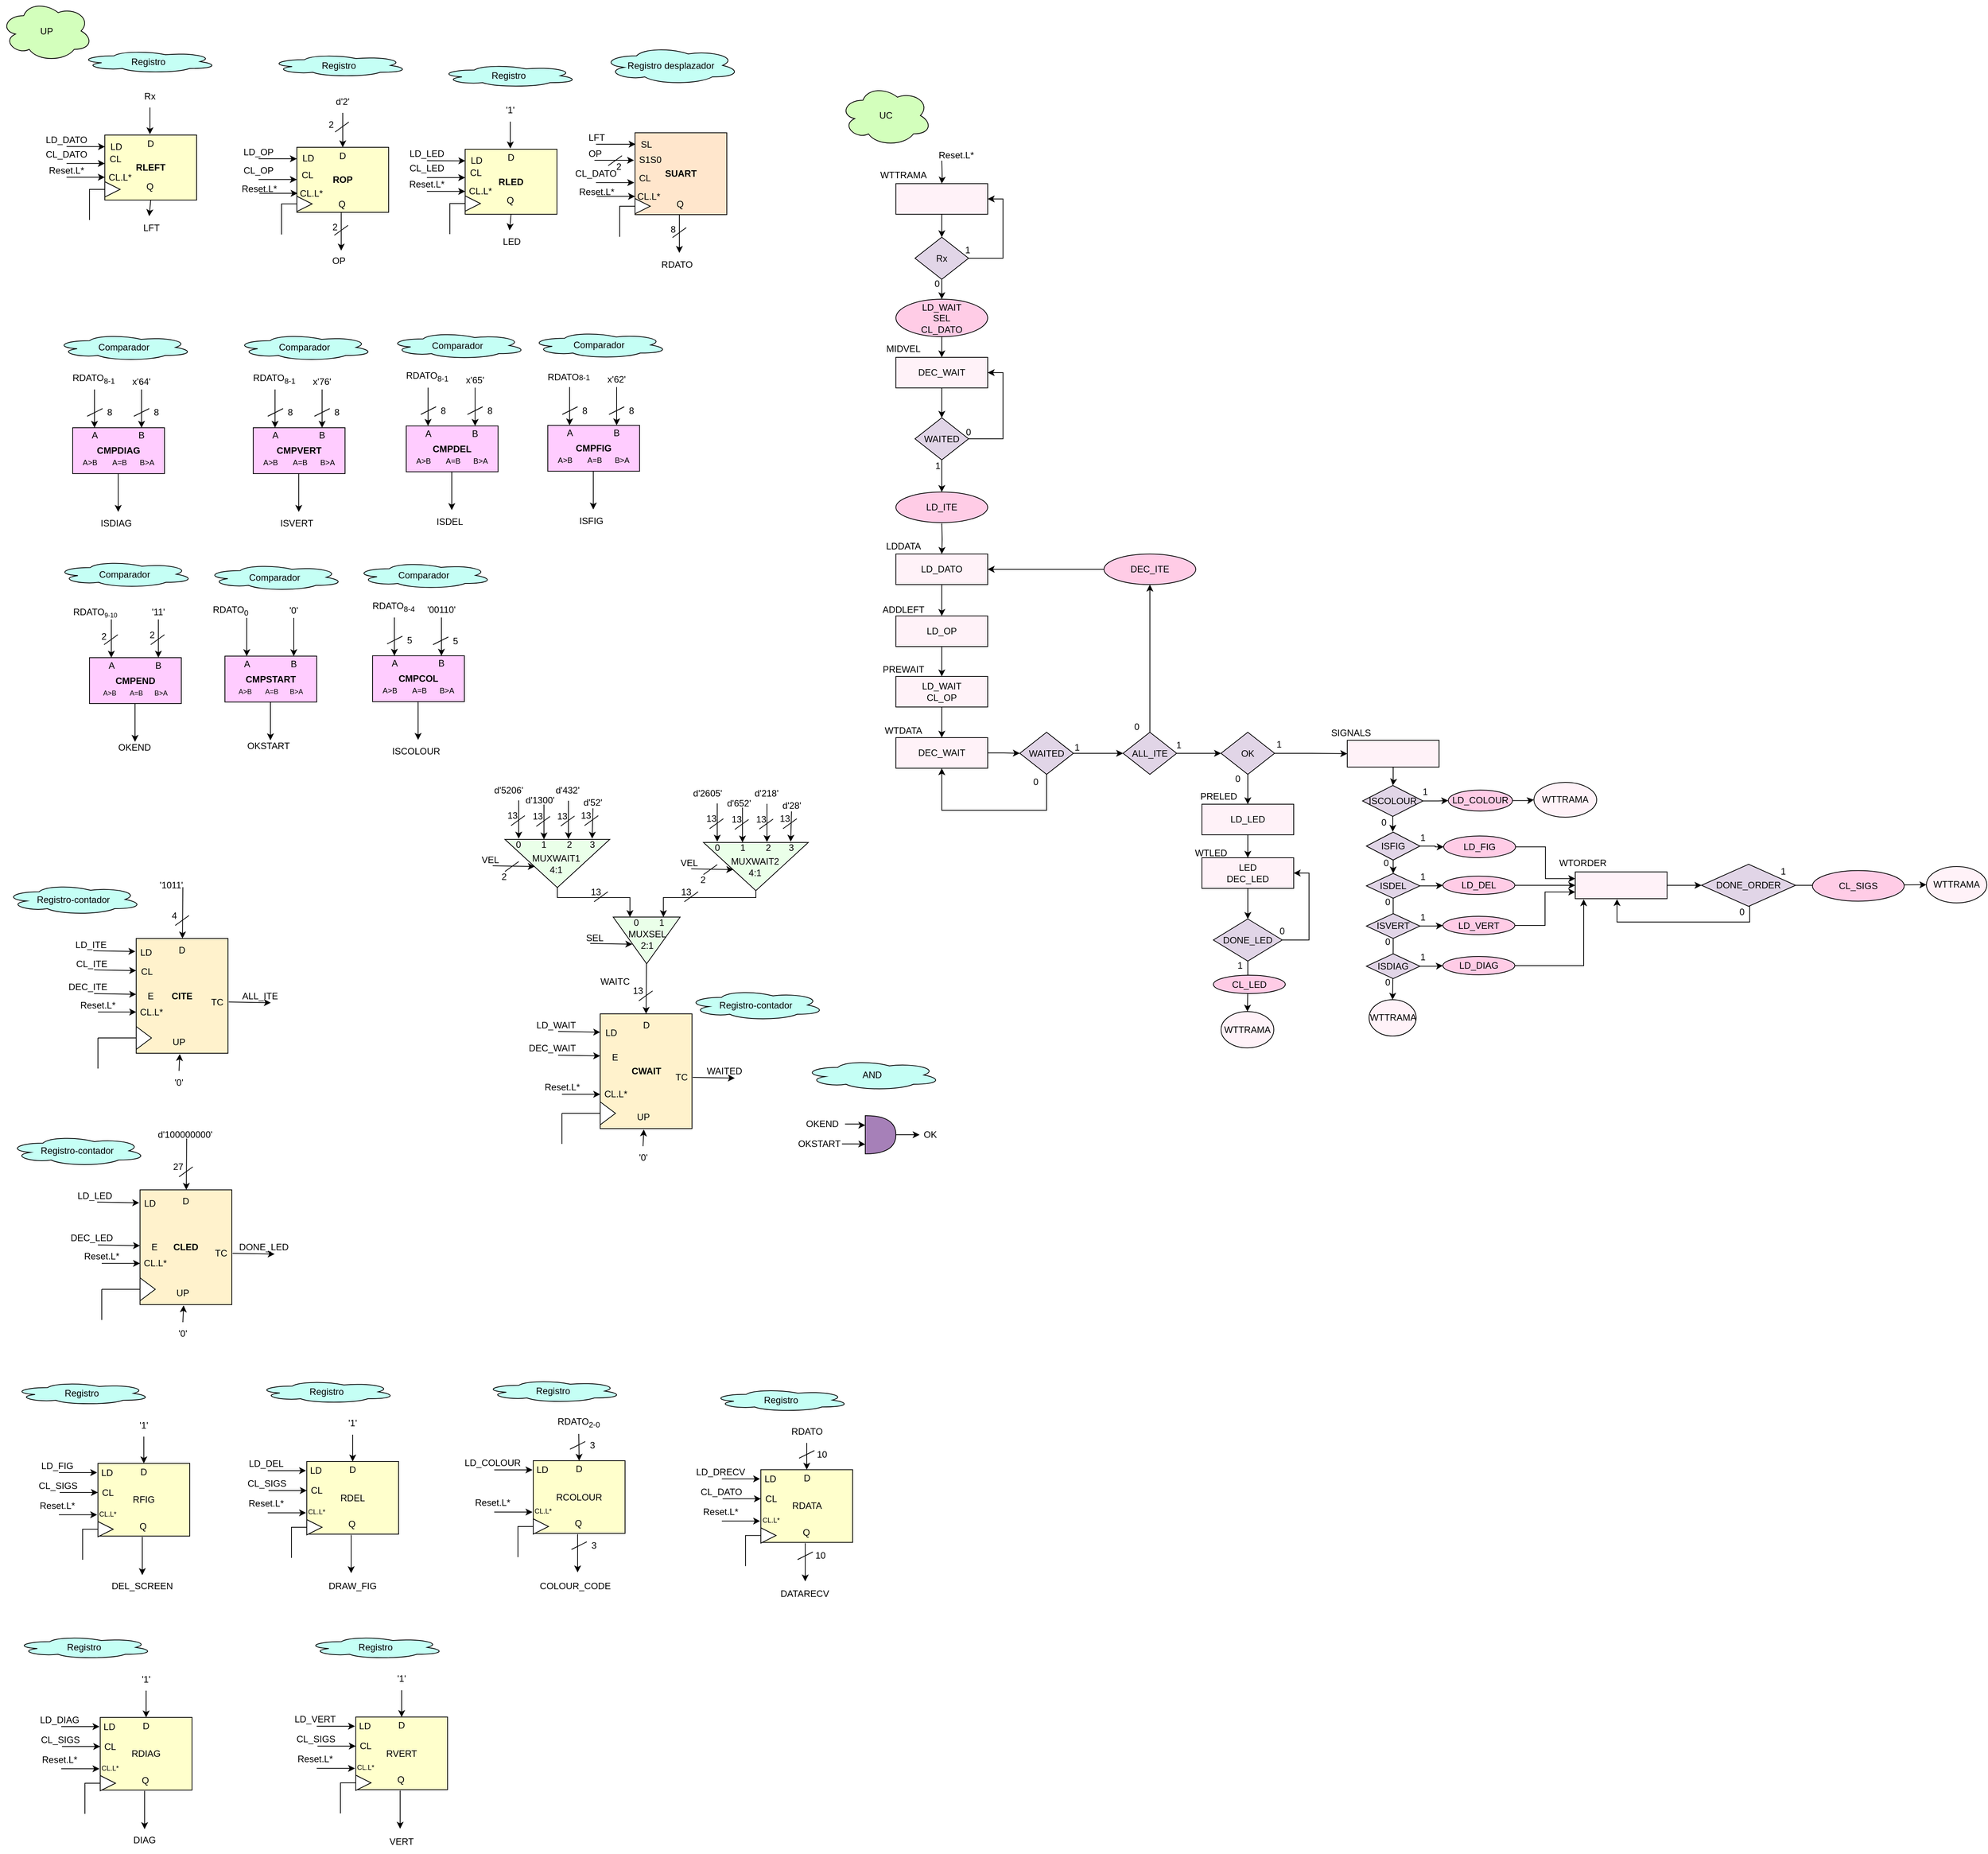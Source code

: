 <mxfile version="20.7.4" type="device" pages="2"><diagram id="ET6Z7-wbNqIhspNn6tf8" name="Página-1"><mxGraphModel dx="1410" dy="1780" grid="1" gridSize="10" guides="1" tooltips="1" connect="1" arrows="1" fold="1" page="1" pageScale="1" pageWidth="827" pageHeight="1169" math="0" shadow="0"><root><mxCell id="0"/><mxCell id="1" parent="0"/><mxCell id="QkEhWZ-XNB-RXRuDiWZ--1" value="&lt;b&gt;ROP&lt;/b&gt;" style="rounded=0;whiteSpace=wrap;html=1;fontSize=12;fillColor=#FFFFCC;" parent="1" vertex="1"><mxGeometry x="411" y="15.5" width="120" height="85" as="geometry"/></mxCell><mxCell id="QkEhWZ-XNB-RXRuDiWZ--2" value="D" style="text;html=1;strokeColor=none;fillColor=none;align=center;verticalAlign=middle;whiteSpace=wrap;rounded=0;fontSize=12;" parent="1" vertex="1"><mxGeometry x="461" y="21.5" width="20" height="10" as="geometry"/></mxCell><mxCell id="QkEhWZ-XNB-RXRuDiWZ--3" value="LD" style="text;html=1;strokeColor=none;fillColor=none;align=center;verticalAlign=middle;whiteSpace=wrap;rounded=0;fontSize=12;" parent="1" vertex="1"><mxGeometry x="416" y="19.5" width="20" height="20" as="geometry"/></mxCell><mxCell id="QkEhWZ-XNB-RXRuDiWZ--4" value="" style="triangle;whiteSpace=wrap;html=1;fontSize=12;" parent="1" vertex="1"><mxGeometry x="411" y="79.5" width="20" height="20" as="geometry"/></mxCell><mxCell id="QkEhWZ-XNB-RXRuDiWZ--5" value="" style="shape=corner;whiteSpace=wrap;html=1;fontSize=12;dx=0;dy=0;" parent="1" vertex="1"><mxGeometry x="391" y="89.5" width="20" height="40" as="geometry"/></mxCell><mxCell id="QkEhWZ-XNB-RXRuDiWZ--6" value="Q" style="text;html=1;strokeColor=none;fillColor=none;align=center;verticalAlign=middle;whiteSpace=wrap;rounded=0;fontSize=12;" parent="1" vertex="1"><mxGeometry x="460" y="79.5" width="20" height="20" as="geometry"/></mxCell><mxCell id="QkEhWZ-XNB-RXRuDiWZ--7" value="" style="endArrow=classic;html=1;rounded=0;fontSize=12;entryX=0.5;entryY=0;entryDx=0;entryDy=0;exitX=0.5;exitY=1;exitDx=0;exitDy=0;" parent="1" source="QkEhWZ-XNB-RXRuDiWZ--10" target="QkEhWZ-XNB-RXRuDiWZ--1" edge="1"><mxGeometry width="50" height="50" relative="1" as="geometry"><mxPoint x="471" y="-34.5" as="sourcePoint"/><mxPoint x="501" y="15.5" as="targetPoint"/></mxGeometry></mxCell><mxCell id="QkEhWZ-XNB-RXRuDiWZ--8" value="" style="endArrow=classic;html=1;rounded=0;fontSize=12;entryX=0.5;entryY=0;entryDx=0;entryDy=0;" parent="1" edge="1"><mxGeometry width="50" height="50" relative="1" as="geometry"><mxPoint x="469" y="100.5" as="sourcePoint"/><mxPoint x="469" y="150.5" as="targetPoint"/></mxGeometry></mxCell><mxCell id="QkEhWZ-XNB-RXRuDiWZ--9" value="" style="endArrow=classic;html=1;rounded=0;fontSize=12;" parent="1" edge="1"><mxGeometry width="50" height="50" relative="1" as="geometry"><mxPoint x="361" y="30.5" as="sourcePoint"/><mxPoint x="411" y="30.5" as="targetPoint"/></mxGeometry></mxCell><mxCell id="QkEhWZ-XNB-RXRuDiWZ--10" value="d'2'" style="text;html=1;strokeColor=none;fillColor=none;align=center;verticalAlign=middle;whiteSpace=wrap;rounded=0;" parent="1" vertex="1"><mxGeometry x="441" y="-59.5" width="60" height="30" as="geometry"/></mxCell><mxCell id="QkEhWZ-XNB-RXRuDiWZ--11" value="LD_OP" style="text;html=1;strokeColor=none;fillColor=none;align=center;verticalAlign=middle;whiteSpace=wrap;rounded=0;" parent="1" vertex="1"><mxGeometry x="331" y="6.5" width="60" height="30" as="geometry"/></mxCell><mxCell id="QkEhWZ-XNB-RXRuDiWZ--12" value="OP" style="text;html=1;strokeColor=none;fillColor=none;align=center;verticalAlign=middle;whiteSpace=wrap;rounded=0;" parent="1" vertex="1"><mxGeometry x="436" y="148.5" width="60" height="30" as="geometry"/></mxCell><mxCell id="QkEhWZ-XNB-RXRuDiWZ--13" value="" style="endArrow=none;html=1;rounded=0;" parent="1" edge="1"><mxGeometry width="50" height="50" relative="1" as="geometry"><mxPoint x="461" y="-4.5" as="sourcePoint"/><mxPoint x="479" y="-17.5" as="targetPoint"/></mxGeometry></mxCell><mxCell id="QkEhWZ-XNB-RXRuDiWZ--14" value="" style="endArrow=none;html=1;rounded=0;" parent="1" edge="1"><mxGeometry width="50" height="50" relative="1" as="geometry"><mxPoint x="460" y="130.5" as="sourcePoint"/><mxPoint x="478" y="117.5" as="targetPoint"/></mxGeometry></mxCell><mxCell id="QkEhWZ-XNB-RXRuDiWZ--15" value="2" style="text;html=1;strokeColor=none;fillColor=none;align=center;verticalAlign=middle;whiteSpace=wrap;rounded=0;" parent="1" vertex="1"><mxGeometry x="441" y="-24.5" width="30" height="20" as="geometry"/></mxCell><mxCell id="QkEhWZ-XNB-RXRuDiWZ--16" value="2" style="text;html=1;strokeColor=none;fillColor=none;align=center;verticalAlign=middle;whiteSpace=wrap;rounded=0;" parent="1" vertex="1"><mxGeometry x="446" y="109.5" width="30" height="20" as="geometry"/></mxCell><mxCell id="QkEhWZ-XNB-RXRuDiWZ--17" value="CL" style="text;html=1;strokeColor=none;fillColor=none;align=center;verticalAlign=middle;whiteSpace=wrap;rounded=0;fontSize=12;" parent="1" vertex="1"><mxGeometry x="415" y="41.5" width="20" height="20" as="geometry"/></mxCell><mxCell id="QkEhWZ-XNB-RXRuDiWZ--18" value="" style="endArrow=classic;html=1;rounded=0;fontSize=12;entryX=0;entryY=0.25;entryDx=0;entryDy=0;" parent="1" edge="1"><mxGeometry width="50" height="50" relative="1" as="geometry"><mxPoint x="361" y="57.66" as="sourcePoint"/><mxPoint x="411" y="57.66" as="targetPoint"/></mxGeometry></mxCell><mxCell id="QkEhWZ-XNB-RXRuDiWZ--19" value="CL_OP" style="text;html=1;strokeColor=none;fillColor=none;align=center;verticalAlign=middle;whiteSpace=wrap;rounded=0;" parent="1" vertex="1"><mxGeometry x="331" y="30.5" width="60" height="30" as="geometry"/></mxCell><mxCell id="QkEhWZ-XNB-RXRuDiWZ--20" value="CL.L*" style="text;html=1;strokeColor=none;fillColor=none;align=center;verticalAlign=middle;whiteSpace=wrap;rounded=0;fontSize=12;" parent="1" vertex="1"><mxGeometry x="420" y="65.5" width="20" height="20" as="geometry"/></mxCell><mxCell id="QkEhWZ-XNB-RXRuDiWZ--21" value="" style="endArrow=classic;html=1;rounded=0;fontSize=12;entryX=0;entryY=0.25;entryDx=0;entryDy=0;" parent="1" edge="1"><mxGeometry width="50" height="50" relative="1" as="geometry"><mxPoint x="362" y="75.66" as="sourcePoint"/><mxPoint x="412" y="75.66" as="targetPoint"/></mxGeometry></mxCell><mxCell id="QkEhWZ-XNB-RXRuDiWZ--22" value="Reset.L*" style="text;html=1;strokeColor=none;fillColor=none;align=center;verticalAlign=middle;whiteSpace=wrap;rounded=0;" parent="1" vertex="1"><mxGeometry x="332" y="54.5" width="60" height="30" as="geometry"/></mxCell><mxCell id="QkEhWZ-XNB-RXRuDiWZ--24" value="&lt;b&gt;SUART&lt;/b&gt;" style="rounded=0;whiteSpace=wrap;html=1;fontSize=12;fillColor=#FFE6CC;" parent="1" vertex="1"><mxGeometry x="853" y="-3.5" width="120" height="107" as="geometry"/></mxCell><mxCell id="QkEhWZ-XNB-RXRuDiWZ--26" value="SL" style="text;html=1;strokeColor=none;fillColor=none;align=center;verticalAlign=middle;whiteSpace=wrap;rounded=0;fontSize=12;" parent="1" vertex="1"><mxGeometry x="858" y="1.5" width="20" height="20" as="geometry"/></mxCell><mxCell id="QkEhWZ-XNB-RXRuDiWZ--27" value="" style="triangle;whiteSpace=wrap;html=1;fontSize=12;" parent="1" vertex="1"><mxGeometry x="853" y="82.5" width="20" height="20" as="geometry"/></mxCell><mxCell id="QkEhWZ-XNB-RXRuDiWZ--28" value="" style="shape=corner;whiteSpace=wrap;html=1;fontSize=12;dx=0;dy=0;" parent="1" vertex="1"><mxGeometry x="833" y="92.5" width="20" height="40" as="geometry"/></mxCell><mxCell id="QkEhWZ-XNB-RXRuDiWZ--29" value="Q" style="text;html=1;strokeColor=none;fillColor=none;align=center;verticalAlign=middle;whiteSpace=wrap;rounded=0;fontSize=12;" parent="1" vertex="1"><mxGeometry x="902" y="79.5" width="20" height="20" as="geometry"/></mxCell><mxCell id="QkEhWZ-XNB-RXRuDiWZ--31" value="" style="endArrow=classic;html=1;rounded=0;fontSize=12;entryX=0.5;entryY=0;entryDx=0;entryDy=0;" parent="1" edge="1"><mxGeometry width="50" height="50" relative="1" as="geometry"><mxPoint x="911" y="103.5" as="sourcePoint"/><mxPoint x="911" y="153.5" as="targetPoint"/></mxGeometry></mxCell><mxCell id="QkEhWZ-XNB-RXRuDiWZ--32" value="" style="endArrow=classic;html=1;rounded=0;fontSize=12;entryX=0.015;entryY=0.14;entryDx=0;entryDy=0;entryPerimeter=0;" parent="1" edge="1"><mxGeometry width="50" height="50" relative="1" as="geometry"><mxPoint x="802" y="11.5" as="sourcePoint"/><mxPoint x="853.8" y="11.48" as="targetPoint"/></mxGeometry></mxCell><mxCell id="QkEhWZ-XNB-RXRuDiWZ--34" value="LFT" style="text;html=1;strokeColor=none;fillColor=none;align=center;verticalAlign=middle;whiteSpace=wrap;rounded=0;" parent="1" vertex="1"><mxGeometry x="773" y="-12.5" width="60" height="30" as="geometry"/></mxCell><mxCell id="QkEhWZ-XNB-RXRuDiWZ--35" value="RDATO" style="text;html=1;strokeColor=none;fillColor=none;align=center;verticalAlign=middle;whiteSpace=wrap;rounded=0;" parent="1" vertex="1"><mxGeometry x="878" y="153.5" width="60" height="30" as="geometry"/></mxCell><mxCell id="QkEhWZ-XNB-RXRuDiWZ--37" value="" style="endArrow=none;html=1;rounded=0;" parent="1" edge="1"><mxGeometry width="50" height="50" relative="1" as="geometry"><mxPoint x="902" y="133.5" as="sourcePoint"/><mxPoint x="920" y="120.5" as="targetPoint"/></mxGeometry></mxCell><mxCell id="QkEhWZ-XNB-RXRuDiWZ--39" value="8" style="text;html=1;strokeColor=none;fillColor=none;align=center;verticalAlign=middle;whiteSpace=wrap;rounded=0;" parent="1" vertex="1"><mxGeometry x="888" y="112.5" width="30" height="20" as="geometry"/></mxCell><mxCell id="QkEhWZ-XNB-RXRuDiWZ--40" value="S1S0" style="text;html=1;strokeColor=none;fillColor=none;align=center;verticalAlign=middle;whiteSpace=wrap;rounded=0;fontSize=12;" parent="1" vertex="1"><mxGeometry x="863" y="21.5" width="20" height="20" as="geometry"/></mxCell><mxCell id="QkEhWZ-XNB-RXRuDiWZ--41" value="" style="endArrow=classic;html=1;rounded=0;fontSize=12;entryX=0.015;entryY=0.14;entryDx=0;entryDy=0;entryPerimeter=0;" parent="1" edge="1"><mxGeometry width="50" height="50" relative="1" as="geometry"><mxPoint x="800" y="32.5" as="sourcePoint"/><mxPoint x="851.8" y="32.48" as="targetPoint"/></mxGeometry></mxCell><mxCell id="QkEhWZ-XNB-RXRuDiWZ--42" value="OP" style="text;html=1;strokeColor=none;fillColor=none;align=center;verticalAlign=middle;whiteSpace=wrap;rounded=0;" parent="1" vertex="1"><mxGeometry x="771" y="8.5" width="60" height="30" as="geometry"/></mxCell><mxCell id="QkEhWZ-XNB-RXRuDiWZ--45" value="" style="endArrow=none;html=1;rounded=0;" parent="1" edge="1"><mxGeometry width="50" height="50" relative="1" as="geometry"><mxPoint x="818" y="39.5" as="sourcePoint"/><mxPoint x="836" y="26.5" as="targetPoint"/></mxGeometry></mxCell><mxCell id="QkEhWZ-XNB-RXRuDiWZ--46" value="2" style="text;html=1;strokeColor=none;fillColor=none;align=center;verticalAlign=middle;whiteSpace=wrap;rounded=0;" parent="1" vertex="1"><mxGeometry x="817" y="30.5" width="30" height="20" as="geometry"/></mxCell><mxCell id="QkEhWZ-XNB-RXRuDiWZ--48" value="CL" style="text;html=1;strokeColor=none;fillColor=none;align=center;verticalAlign=middle;whiteSpace=wrap;rounded=0;fontSize=12;" parent="1" vertex="1"><mxGeometry x="856" y="45.5" width="20" height="20" as="geometry"/></mxCell><mxCell id="QkEhWZ-XNB-RXRuDiWZ--49" value="" style="endArrow=classic;html=1;rounded=0;fontSize=12;entryX=0;entryY=0.25;entryDx=0;entryDy=0;" parent="1" edge="1"><mxGeometry width="50" height="50" relative="1" as="geometry"><mxPoint x="802" y="61.66" as="sourcePoint"/><mxPoint x="852" y="61.66" as="targetPoint"/></mxGeometry></mxCell><mxCell id="QkEhWZ-XNB-RXRuDiWZ--50" value="CL_DATO" style="text;html=1;strokeColor=none;fillColor=none;align=center;verticalAlign=middle;whiteSpace=wrap;rounded=0;" parent="1" vertex="1"><mxGeometry x="772" y="34.5" width="60" height="30" as="geometry"/></mxCell><mxCell id="QkEhWZ-XNB-RXRuDiWZ--51" value="CL.L*" style="text;html=1;strokeColor=none;fillColor=none;align=center;verticalAlign=middle;whiteSpace=wrap;rounded=0;fontSize=12;" parent="1" vertex="1"><mxGeometry x="861" y="69.5" width="20" height="20" as="geometry"/></mxCell><mxCell id="QkEhWZ-XNB-RXRuDiWZ--52" value="" style="endArrow=classic;html=1;rounded=0;fontSize=12;entryX=0;entryY=0.25;entryDx=0;entryDy=0;" parent="1" edge="1"><mxGeometry width="50" height="50" relative="1" as="geometry"><mxPoint x="803" y="79.66" as="sourcePoint"/><mxPoint x="853" y="79.66" as="targetPoint"/></mxGeometry></mxCell><mxCell id="QkEhWZ-XNB-RXRuDiWZ--53" value="Reset.L*" style="text;html=1;strokeColor=none;fillColor=none;align=center;verticalAlign=middle;whiteSpace=wrap;rounded=0;" parent="1" vertex="1"><mxGeometry x="773" y="58.5" width="60" height="30" as="geometry"/></mxCell><mxCell id="QkEhWZ-XNB-RXRuDiWZ--60" value="" style="endArrow=classic;html=1;rounded=0;fontSize=12;entryX=0.5;entryY=0;entryDx=0;entryDy=0;exitX=0.5;exitY=1;exitDx=0;exitDy=0;" parent="1" source="QkEhWZ-XNB-RXRuDiWZ--63" edge="1"><mxGeometry width="50" height="50" relative="1" as="geometry"><mxPoint x="219" y="-51.5" as="sourcePoint"/><mxPoint x="219" y="-1.5" as="targetPoint"/></mxGeometry></mxCell><mxCell id="QkEhWZ-XNB-RXRuDiWZ--63" value="Rx" style="text;html=1;strokeColor=none;fillColor=none;align=center;verticalAlign=middle;whiteSpace=wrap;rounded=0;" parent="1" vertex="1"><mxGeometry x="189" y="-66.5" width="60" height="30" as="geometry"/></mxCell><mxCell id="QkEhWZ-XNB-RXRuDiWZ--84" value="&lt;b&gt;RLEFT&lt;/b&gt;" style="rounded=0;whiteSpace=wrap;html=1;fontSize=12;fillColor=#FFFFCC;" parent="1" vertex="1"><mxGeometry x="160" y="-0.5" width="120" height="85" as="geometry"/></mxCell><mxCell id="QkEhWZ-XNB-RXRuDiWZ--85" value="D" style="text;html=1;strokeColor=none;fillColor=none;align=center;verticalAlign=middle;whiteSpace=wrap;rounded=0;fontSize=12;" parent="1" vertex="1"><mxGeometry x="210" y="5.5" width="20" height="10" as="geometry"/></mxCell><mxCell id="QkEhWZ-XNB-RXRuDiWZ--86" value="LD" style="text;html=1;strokeColor=none;fillColor=none;align=center;verticalAlign=middle;whiteSpace=wrap;rounded=0;fontSize=12;" parent="1" vertex="1"><mxGeometry x="165" y="4.5" width="20" height="20" as="geometry"/></mxCell><mxCell id="QkEhWZ-XNB-RXRuDiWZ--87" value="" style="triangle;whiteSpace=wrap;html=1;fontSize=12;" parent="1" vertex="1"><mxGeometry x="160" y="60.5" width="20" height="20" as="geometry"/></mxCell><mxCell id="QkEhWZ-XNB-RXRuDiWZ--88" value="" style="shape=corner;whiteSpace=wrap;html=1;fontSize=12;dx=0;dy=0;" parent="1" vertex="1"><mxGeometry x="140" y="70.5" width="20" height="40" as="geometry"/></mxCell><mxCell id="QkEhWZ-XNB-RXRuDiWZ--89" value="Q" style="text;html=1;strokeColor=none;fillColor=none;align=center;verticalAlign=middle;whiteSpace=wrap;rounded=0;fontSize=12;" parent="1" vertex="1"><mxGeometry x="209" y="56.5" width="20" height="20" as="geometry"/></mxCell><mxCell id="QkEhWZ-XNB-RXRuDiWZ--90" value="" style="endArrow=classic;html=1;rounded=0;fontSize=12;exitX=0.5;exitY=1;exitDx=0;exitDy=0;" parent="1" source="QkEhWZ-XNB-RXRuDiWZ--84" edge="1"><mxGeometry width="50" height="50" relative="1" as="geometry"><mxPoint x="218" y="80.5" as="sourcePoint"/><mxPoint x="218" y="105.5" as="targetPoint"/></mxGeometry></mxCell><mxCell id="QkEhWZ-XNB-RXRuDiWZ--91" value="" style="endArrow=classic;html=1;rounded=0;fontSize=12;entryX=0.002;entryY=0.179;entryDx=0;entryDy=0;entryPerimeter=0;" parent="1" target="QkEhWZ-XNB-RXRuDiWZ--84" edge="1"><mxGeometry width="50" height="50" relative="1" as="geometry"><mxPoint x="110" y="14.5" as="sourcePoint"/><mxPoint x="250" y="-0.5" as="targetPoint"/></mxGeometry></mxCell><mxCell id="QkEhWZ-XNB-RXRuDiWZ--92" value="LD_DATO" style="text;html=1;strokeColor=none;fillColor=none;align=center;verticalAlign=middle;whiteSpace=wrap;rounded=0;" parent="1" vertex="1"><mxGeometry x="80" y="-9.5" width="60" height="30" as="geometry"/></mxCell><mxCell id="QkEhWZ-XNB-RXRuDiWZ--93" value="LFT" style="text;html=1;strokeColor=none;fillColor=none;align=center;verticalAlign=middle;whiteSpace=wrap;rounded=0;" parent="1" vertex="1"><mxGeometry x="191" y="105.5" width="60" height="30" as="geometry"/></mxCell><mxCell id="QkEhWZ-XNB-RXRuDiWZ--95" value="&lt;b&gt;CMPEND&lt;/b&gt;" style="rounded=0;whiteSpace=wrap;html=1;fontSize=12;fillColor=#FFCCFF;" parent="1" vertex="1"><mxGeometry x="140" y="682.5" width="120" height="60" as="geometry"/></mxCell><mxCell id="QkEhWZ-XNB-RXRuDiWZ--96" value="A" style="text;html=1;strokeColor=none;fillColor=none;align=center;verticalAlign=middle;whiteSpace=wrap;rounded=0;fontSize=12;" parent="1" vertex="1"><mxGeometry x="159" y="682.5" width="20" height="20" as="geometry"/></mxCell><mxCell id="QkEhWZ-XNB-RXRuDiWZ--97" value="B" style="text;html=1;strokeColor=none;fillColor=none;align=center;verticalAlign=middle;whiteSpace=wrap;rounded=0;fontSize=12;" parent="1" vertex="1"><mxGeometry x="220" y="682.5" width="20" height="20" as="geometry"/></mxCell><mxCell id="QkEhWZ-XNB-RXRuDiWZ--98" value="" style="endArrow=classic;html=1;rounded=0;fontSize=12;entryX=0.75;entryY=0;entryDx=0;entryDy=0;" parent="1" target="QkEhWZ-XNB-RXRuDiWZ--95" edge="1"><mxGeometry width="50" height="50" relative="1" as="geometry"><mxPoint x="230" y="632.5" as="sourcePoint"/><mxPoint x="270" y="692.5" as="targetPoint"/></mxGeometry></mxCell><mxCell id="QkEhWZ-XNB-RXRuDiWZ--99" value="" style="endArrow=classic;html=1;rounded=0;fontSize=12;entryX=0.75;entryY=0;entryDx=0;entryDy=0;" parent="1" edge="1"><mxGeometry width="50" height="50" relative="1" as="geometry"><mxPoint x="168.5" y="632.5" as="sourcePoint"/><mxPoint x="168.5" y="682.5" as="targetPoint"/></mxGeometry></mxCell><mxCell id="QkEhWZ-XNB-RXRuDiWZ--100" value="&lt;font style=&quot;font-size: 9px;&quot;&gt;A&amp;gt;B&amp;nbsp; &amp;nbsp; &amp;nbsp; &amp;nbsp;A=B&amp;nbsp; &amp;nbsp; &amp;nbsp; B&amp;gt;A&lt;/font&gt;" style="text;html=1;strokeColor=none;fillColor=none;align=center;verticalAlign=middle;whiteSpace=wrap;rounded=0;fontSize=12;" parent="1" vertex="1"><mxGeometry x="140" y="712.5" width="120" height="30" as="geometry"/></mxCell><mxCell id="QkEhWZ-XNB-RXRuDiWZ--101" value="" style="endArrow=classic;html=1;rounded=0;fontSize=12;entryX=0.75;entryY=0;entryDx=0;entryDy=0;" parent="1" edge="1"><mxGeometry width="50" height="50" relative="1" as="geometry"><mxPoint x="199.5" y="742.5" as="sourcePoint"/><mxPoint x="199.5" y="792.5" as="targetPoint"/></mxGeometry></mxCell><mxCell id="QkEhWZ-XNB-RXRuDiWZ--102" value="" style="endArrow=none;html=1;rounded=0;" parent="1" edge="1"><mxGeometry width="50" height="50" relative="1" as="geometry"><mxPoint x="159" y="665.5" as="sourcePoint"/><mxPoint x="177" y="652.5" as="targetPoint"/></mxGeometry></mxCell><mxCell id="QkEhWZ-XNB-RXRuDiWZ--103" value="" style="endArrow=none;html=1;rounded=0;" parent="1" edge="1"><mxGeometry width="50" height="50" relative="1" as="geometry"><mxPoint x="220" y="665.5" as="sourcePoint"/><mxPoint x="238" y="652.5" as="targetPoint"/></mxGeometry></mxCell><mxCell id="QkEhWZ-XNB-RXRuDiWZ--104" value="2" style="text;html=1;strokeColor=none;fillColor=none;align=center;verticalAlign=middle;whiteSpace=wrap;rounded=0;" parent="1" vertex="1"><mxGeometry x="144" y="644.5" width="30" height="20" as="geometry"/></mxCell><mxCell id="QkEhWZ-XNB-RXRuDiWZ--105" value="2" style="text;html=1;strokeColor=none;fillColor=none;align=center;verticalAlign=middle;whiteSpace=wrap;rounded=0;" parent="1" vertex="1"><mxGeometry x="207" y="642.5" width="30" height="20" as="geometry"/></mxCell><mxCell id="QkEhWZ-XNB-RXRuDiWZ--106" value="RDATO&lt;span style=&quot;font-size: 10px;&quot;&gt;&lt;sub&gt;9-10&lt;/sub&gt;&lt;/span&gt;" style="text;html=1;strokeColor=none;fillColor=none;align=center;verticalAlign=middle;whiteSpace=wrap;rounded=0;" parent="1" vertex="1"><mxGeometry x="98" y="607.5" width="99" height="30" as="geometry"/></mxCell><mxCell id="QkEhWZ-XNB-RXRuDiWZ--107" value="'11'" style="text;html=1;strokeColor=none;fillColor=none;align=center;verticalAlign=middle;whiteSpace=wrap;rounded=0;" parent="1" vertex="1"><mxGeometry x="200" y="607.5" width="60" height="30" as="geometry"/></mxCell><mxCell id="QkEhWZ-XNB-RXRuDiWZ--108" value="OKEND" style="text;html=1;strokeColor=none;fillColor=none;align=center;verticalAlign=middle;whiteSpace=wrap;rounded=0;" parent="1" vertex="1"><mxGeometry x="169" y="784.5" width="60" height="30" as="geometry"/></mxCell><mxCell id="QkEhWZ-XNB-RXRuDiWZ--110" value="Reset.L*" style="text;html=1;strokeColor=none;fillColor=none;align=center;verticalAlign=middle;whiteSpace=wrap;rounded=0;" parent="1" vertex="1"><mxGeometry x="80" y="30.5" width="60" height="30" as="geometry"/></mxCell><mxCell id="QkEhWZ-XNB-RXRuDiWZ--111" value="CL.L*" style="text;html=1;strokeColor=none;fillColor=none;align=center;verticalAlign=middle;whiteSpace=wrap;rounded=0;fontSize=12;" parent="1" vertex="1"><mxGeometry x="170" y="44.5" width="20" height="20" as="geometry"/></mxCell><mxCell id="QkEhWZ-XNB-RXRuDiWZ--112" value="" style="endArrow=classic;html=1;rounded=0;fontSize=12;entryX=0;entryY=0.25;entryDx=0;entryDy=0;" parent="1" edge="1"><mxGeometry width="50" height="50" relative="1" as="geometry"><mxPoint x="110" y="54.66" as="sourcePoint"/><mxPoint x="160" y="54.66" as="targetPoint"/></mxGeometry></mxCell><mxCell id="ZdqeEFGo21xJkdvjT8cN-1" value="Registro desplazador" style="ellipse;shape=cloud;whiteSpace=wrap;html=1;fillColor=#C5FFF5;" parent="1" vertex="1"><mxGeometry x="810" y="-116.5" width="180" height="50" as="geometry"/></mxCell><mxCell id="ZdqeEFGo21xJkdvjT8cN-2" value="Registro" style="ellipse;shape=cloud;whiteSpace=wrap;html=1;fillColor=#C5FFF5;" parent="1" vertex="1"><mxGeometry x="376" y="-106.5" width="180" height="30" as="geometry"/></mxCell><mxCell id="ZdqeEFGo21xJkdvjT8cN-4" value="Registro" style="ellipse;shape=cloud;whiteSpace=wrap;html=1;fillColor=#C5FFF5;" parent="1" vertex="1"><mxGeometry x="127" y="-111.5" width="180" height="30" as="geometry"/></mxCell><mxCell id="ZdqeEFGo21xJkdvjT8cN-9" value="Comparador" style="ellipse;shape=cloud;whiteSpace=wrap;html=1;fillColor=#C5FFF5;" parent="1" vertex="1"><mxGeometry x="96" y="556" width="180" height="35" as="geometry"/></mxCell><mxCell id="ZdqeEFGo21xJkdvjT8cN-13" value="UP" style="ellipse;shape=cloud;whiteSpace=wrap;html=1;fillColor=#D3FFBC;" parent="1" vertex="1"><mxGeometry x="24" y="-176.5" width="120" height="80" as="geometry"/></mxCell><mxCell id="ZdqeEFGo21xJkdvjT8cN-14" value="UC" style="ellipse;shape=cloud;whiteSpace=wrap;html=1;fillColor=#D3FFBC;" parent="1" vertex="1"><mxGeometry x="1121" y="-66" width="120" height="80" as="geometry"/></mxCell><mxCell id="_bwy2okZrDFS8kESQkoh-19" value="&lt;div align=&quot;center&quot;&gt;&lt;b&gt;CITE&lt;/b&gt;&lt;/div&gt;" style="rounded=0;whiteSpace=wrap;html=1;fontSize=12;align=center;fillColor=#FFF2CC;" parent="1" vertex="1"><mxGeometry x="201" y="1049.5" width="120" height="150" as="geometry"/></mxCell><mxCell id="_bwy2okZrDFS8kESQkoh-20" value="" style="triangle;whiteSpace=wrap;html=1;fontSize=12;" parent="1" vertex="1"><mxGeometry x="201" y="1164.5" width="20" height="30" as="geometry"/></mxCell><mxCell id="_bwy2okZrDFS8kESQkoh-21" value="" style="endArrow=none;html=1;rounded=0;fontSize=12;entryX=0;entryY=0.5;entryDx=0;entryDy=0;" parent="1" edge="1"><mxGeometry width="50" height="50" relative="1" as="geometry"><mxPoint x="151" y="1179.5" as="sourcePoint"/><mxPoint x="201" y="1179.5" as="targetPoint"/></mxGeometry></mxCell><mxCell id="_bwy2okZrDFS8kESQkoh-22" value="" style="endArrow=none;html=1;rounded=0;fontSize=12;" parent="1" edge="1"><mxGeometry width="50" height="50" relative="1" as="geometry"><mxPoint x="151" y="1219.5" as="sourcePoint"/><mxPoint x="151" y="1179.5" as="targetPoint"/></mxGeometry></mxCell><mxCell id="_bwy2okZrDFS8kESQkoh-23" value="" style="endArrow=classic;html=1;rounded=0;fontSize=12;" parent="1" edge="1"><mxGeometry width="50" height="50" relative="1" as="geometry"><mxPoint x="146" y="1090.5" as="sourcePoint"/><mxPoint x="201" y="1091.5" as="targetPoint"/></mxGeometry></mxCell><mxCell id="_bwy2okZrDFS8kESQkoh-24" value="" style="endArrow=classic;html=1;rounded=0;fontSize=12;" parent="1" edge="1"><mxGeometry width="50" height="50" relative="1" as="geometry"><mxPoint x="146" y="1121.5" as="sourcePoint"/><mxPoint x="201" y="1122.5" as="targetPoint"/></mxGeometry></mxCell><mxCell id="_bwy2okZrDFS8kESQkoh-25" value="" style="endArrow=classic;html=1;rounded=0;fontSize=12;" parent="1" edge="1"><mxGeometry width="50" height="50" relative="1" as="geometry"><mxPoint x="322" y="1132.5" as="sourcePoint"/><mxPoint x="377" y="1133.5" as="targetPoint"/></mxGeometry></mxCell><mxCell id="_bwy2okZrDFS8kESQkoh-26" value="CL_ITE" style="text;html=1;strokeColor=none;fillColor=none;align=center;verticalAlign=middle;whiteSpace=wrap;rounded=0;" parent="1" vertex="1"><mxGeometry x="113" y="1067.5" width="60" height="30" as="geometry"/></mxCell><mxCell id="_bwy2okZrDFS8kESQkoh-27" value="DEC_ITE" style="text;html=1;strokeColor=none;fillColor=none;align=center;verticalAlign=middle;whiteSpace=wrap;rounded=0;" parent="1" vertex="1"><mxGeometry x="108" y="1097.5" width="60" height="30" as="geometry"/></mxCell><mxCell id="_bwy2okZrDFS8kESQkoh-28" value="ALL_ITE" style="text;html=1;strokeColor=none;fillColor=none;align=center;verticalAlign=middle;whiteSpace=wrap;rounded=0;" parent="1" vertex="1"><mxGeometry x="333" y="1109.5" width="60" height="30" as="geometry"/></mxCell><mxCell id="_bwy2okZrDFS8kESQkoh-29" value="D" style="text;html=1;strokeColor=none;fillColor=none;align=center;verticalAlign=middle;whiteSpace=wrap;rounded=0;" parent="1" vertex="1"><mxGeometry x="231" y="1049.5" width="60" height="30" as="geometry"/></mxCell><mxCell id="_bwy2okZrDFS8kESQkoh-30" value="CL" style="text;html=1;strokeColor=none;fillColor=none;align=center;verticalAlign=middle;whiteSpace=wrap;rounded=0;" parent="1" vertex="1"><mxGeometry x="185" y="1077.5" width="60" height="30" as="geometry"/></mxCell><mxCell id="_bwy2okZrDFS8kESQkoh-31" value="E" style="text;html=1;strokeColor=none;fillColor=none;align=center;verticalAlign=middle;whiteSpace=wrap;rounded=0;" parent="1" vertex="1"><mxGeometry x="190" y="1109.5" width="60" height="30" as="geometry"/></mxCell><mxCell id="_bwy2okZrDFS8kESQkoh-32" value="TC" style="text;html=1;strokeColor=none;fillColor=none;align=center;verticalAlign=middle;whiteSpace=wrap;rounded=0;" parent="1" vertex="1"><mxGeometry x="277" y="1117.5" width="60" height="30" as="geometry"/></mxCell><mxCell id="_bwy2okZrDFS8kESQkoh-33" value="" style="endArrow=classic;html=1;rounded=0;exitX=0.5;exitY=0;exitDx=0;exitDy=0;" parent="1" source="_bwy2okZrDFS8kESQkoh-34" edge="1"><mxGeometry width="50" height="50" relative="1" as="geometry"><mxPoint x="258" y="1240.5" as="sourcePoint"/><mxPoint x="258" y="1200.5" as="targetPoint"/></mxGeometry></mxCell><mxCell id="_bwy2okZrDFS8kESQkoh-34" value="'0'" style="text;html=1;strokeColor=none;fillColor=none;align=center;verticalAlign=middle;whiteSpace=wrap;rounded=0;" parent="1" vertex="1"><mxGeometry x="242" y="1222.5" width="30" height="30" as="geometry"/></mxCell><mxCell id="_bwy2okZrDFS8kESQkoh-35" value="UP" style="text;html=1;strokeColor=none;fillColor=none;align=center;verticalAlign=middle;whiteSpace=wrap;rounded=0;" parent="1" vertex="1"><mxGeometry x="227" y="1169.5" width="60" height="30" as="geometry"/></mxCell><mxCell id="_bwy2okZrDFS8kESQkoh-36" value="Registro-contador" style="ellipse;shape=cloud;whiteSpace=wrap;html=1;fillColor=#C5FFF5;" parent="1" vertex="1"><mxGeometry x="921" y="1116.5" width="180" height="40" as="geometry"/></mxCell><mxCell id="_bwy2okZrDFS8kESQkoh-54" value="Registro-contador" style="ellipse;shape=cloud;whiteSpace=wrap;html=1;fillColor=#C5FFF5;" parent="1" vertex="1"><mxGeometry x="29" y="978.5" width="180" height="40" as="geometry"/></mxCell><mxCell id="_bwy2okZrDFS8kESQkoh-59" value="Reset.L*" style="text;html=1;strokeColor=none;fillColor=none;align=center;verticalAlign=middle;whiteSpace=wrap;rounded=0;" parent="1" vertex="1"><mxGeometry x="121" y="1121.5" width="60" height="30" as="geometry"/></mxCell><mxCell id="_bwy2okZrDFS8kESQkoh-60" value="CL.L*" style="text;html=1;strokeColor=none;fillColor=none;align=center;verticalAlign=middle;whiteSpace=wrap;rounded=0;fontSize=12;" parent="1" vertex="1"><mxGeometry x="211" y="1135.5" width="20" height="20" as="geometry"/></mxCell><mxCell id="_bwy2okZrDFS8kESQkoh-61" value="" style="endArrow=classic;html=1;rounded=0;fontSize=12;entryX=0;entryY=0.25;entryDx=0;entryDy=0;" parent="1" edge="1"><mxGeometry width="50" height="50" relative="1" as="geometry"><mxPoint x="151" y="1145.66" as="sourcePoint"/><mxPoint x="201" y="1145.66" as="targetPoint"/></mxGeometry></mxCell><mxCell id="aEV7Gx7-7d3nOofYmgrN-102" value="" style="endArrow=classic;html=1;rounded=0;fontSize=9;entryX=0.5;entryY=0;entryDx=0;entryDy=0;" parent="1" edge="1"><mxGeometry width="50" height="50" relative="1" as="geometry"><mxPoint x="262" y="982.5" as="sourcePoint"/><mxPoint x="261.5" y="1049.5" as="targetPoint"/></mxGeometry></mxCell><mxCell id="aEV7Gx7-7d3nOofYmgrN-103" value="'1011'" style="text;html=1;strokeColor=none;fillColor=none;align=center;verticalAlign=middle;whiteSpace=wrap;rounded=0;fontSize=12;" parent="1" vertex="1"><mxGeometry x="217" y="964.5" width="60" height="30" as="geometry"/></mxCell><mxCell id="aEV7Gx7-7d3nOofYmgrN-104" value="" style="endArrow=none;html=1;rounded=0;" parent="1" edge="1"><mxGeometry width="50" height="50" relative="1" as="geometry"><mxPoint x="252" y="1032.5" as="sourcePoint"/><mxPoint x="270" y="1019.5" as="targetPoint"/></mxGeometry></mxCell><mxCell id="aEV7Gx7-7d3nOofYmgrN-105" value="4" style="text;html=1;strokeColor=none;fillColor=none;align=center;verticalAlign=middle;whiteSpace=wrap;rounded=0;" parent="1" vertex="1"><mxGeometry x="236" y="1009.5" width="30" height="20" as="geometry"/></mxCell><mxCell id="aEV7Gx7-7d3nOofYmgrN-107" value="" style="endArrow=classic;html=1;rounded=0;fontSize=12;" parent="1" edge="1"><mxGeometry width="50" height="50" relative="1" as="geometry"><mxPoint x="145" y="1065.5" as="sourcePoint"/><mxPoint x="200" y="1066.5" as="targetPoint"/></mxGeometry></mxCell><mxCell id="aEV7Gx7-7d3nOofYmgrN-108" value="LD_ITE" style="text;html=1;strokeColor=none;fillColor=none;align=center;verticalAlign=middle;whiteSpace=wrap;rounded=0;" parent="1" vertex="1"><mxGeometry x="112" y="1042.5" width="60" height="30" as="geometry"/></mxCell><mxCell id="aEV7Gx7-7d3nOofYmgrN-109" value="LD" style="text;html=1;strokeColor=none;fillColor=none;align=center;verticalAlign=middle;whiteSpace=wrap;rounded=0;" parent="1" vertex="1"><mxGeometry x="184" y="1052.5" width="60" height="30" as="geometry"/></mxCell><mxCell id="wlDbBuPyVWn4SAgXaq3N-77" value="Registro" style="ellipse;shape=cloud;whiteSpace=wrap;html=1;fillColor=#C5FFF5;" parent="1" vertex="1"><mxGeometry x="953.5" y="1637.75" width="180" height="30" as="geometry"/></mxCell><mxCell id="wlDbBuPyVWn4SAgXaq3N-78" value="RDATA" style="rounded=0;whiteSpace=wrap;html=1;fontSize=12;fillColor=#FFFFCC;" parent="1" vertex="1"><mxGeometry x="1017.5" y="1743.75" width="120" height="95" as="geometry"/></mxCell><mxCell id="wlDbBuPyVWn4SAgXaq3N-79" value="D" style="text;html=1;strokeColor=none;fillColor=none;align=center;verticalAlign=middle;whiteSpace=wrap;rounded=0;fontSize=12;" parent="1" vertex="1"><mxGeometry x="1067.5" y="1749.75" width="20" height="10" as="geometry"/></mxCell><mxCell id="wlDbBuPyVWn4SAgXaq3N-80" value="" style="triangle;whiteSpace=wrap;html=1;fontSize=12;" parent="1" vertex="1"><mxGeometry x="1017.5" y="1819.75" width="20" height="20" as="geometry"/></mxCell><mxCell id="wlDbBuPyVWn4SAgXaq3N-81" value="" style="shape=corner;whiteSpace=wrap;html=1;fontSize=12;dx=0;dy=0;" parent="1" vertex="1"><mxGeometry x="997.5" y="1829.75" width="20" height="40" as="geometry"/></mxCell><mxCell id="wlDbBuPyVWn4SAgXaq3N-82" value="Q" style="text;html=1;strokeColor=none;fillColor=none;align=center;verticalAlign=middle;whiteSpace=wrap;rounded=0;fontSize=12;" parent="1" vertex="1"><mxGeometry x="1066.5" y="1815.75" width="20" height="20" as="geometry"/></mxCell><mxCell id="wlDbBuPyVWn4SAgXaq3N-83" value="" style="endArrow=classic;html=1;rounded=0;fontSize=12;entryX=0.5;entryY=0;entryDx=0;entryDy=0;exitX=0.5;exitY=1;exitDx=0;exitDy=0;" parent="1" source="wlDbBuPyVWn4SAgXaq3N-85" target="wlDbBuPyVWn4SAgXaq3N-78" edge="1"><mxGeometry width="50" height="50" relative="1" as="geometry"><mxPoint x="1077.5" y="1693.75" as="sourcePoint"/><mxPoint x="1107.5" y="1743.75" as="targetPoint"/></mxGeometry></mxCell><mxCell id="wlDbBuPyVWn4SAgXaq3N-84" value="" style="endArrow=classic;html=1;rounded=0;fontSize=12;entryX=0.5;entryY=0;entryDx=0;entryDy=0;" parent="1" edge="1"><mxGeometry width="50" height="50" relative="1" as="geometry"><mxPoint x="1075.5" y="1839.75" as="sourcePoint"/><mxPoint x="1075.5" y="1889.75" as="targetPoint"/></mxGeometry></mxCell><mxCell id="wlDbBuPyVWn4SAgXaq3N-85" value="RDATO" style="text;html=1;strokeColor=none;fillColor=none;align=center;verticalAlign=middle;whiteSpace=wrap;rounded=0;" parent="1" vertex="1"><mxGeometry x="1047.5" y="1678.75" width="60" height="30" as="geometry"/></mxCell><mxCell id="wlDbBuPyVWn4SAgXaq3N-86" value="DATARECV" style="text;html=1;strokeColor=none;fillColor=none;align=center;verticalAlign=middle;whiteSpace=wrap;rounded=0;" parent="1" vertex="1"><mxGeometry x="1044.5" y="1891.25" width="60" height="30" as="geometry"/></mxCell><mxCell id="wlDbBuPyVWn4SAgXaq3N-87" value="LD" style="text;html=1;strokeColor=none;fillColor=none;align=center;verticalAlign=middle;whiteSpace=wrap;rounded=0;fontSize=12;" parent="1" vertex="1"><mxGeometry x="1019.5" y="1745.75" width="20" height="20" as="geometry"/></mxCell><mxCell id="wlDbBuPyVWn4SAgXaq3N-88" value="" style="endArrow=classic;html=1;rounded=0;fontSize=12;entryX=0;entryY=0.25;entryDx=0;entryDy=0;" parent="1" edge="1"><mxGeometry width="50" height="50" relative="1" as="geometry"><mxPoint x="966.5" y="1755.75" as="sourcePoint"/><mxPoint x="1016.5" y="1755.75" as="targetPoint"/></mxGeometry></mxCell><mxCell id="wlDbBuPyVWn4SAgXaq3N-89" value="LD_DRECV" style="text;html=1;strokeColor=none;fillColor=none;align=center;verticalAlign=middle;whiteSpace=wrap;rounded=0;" parent="1" vertex="1"><mxGeometry x="934.5" y="1731.75" width="60" height="30" as="geometry"/></mxCell><mxCell id="wlDbBuPyVWn4SAgXaq3N-90" value="Reset.L*" style="text;html=1;strokeColor=none;fillColor=none;align=center;verticalAlign=middle;whiteSpace=wrap;rounded=0;" parent="1" vertex="1"><mxGeometry x="934.5" y="1783.75" width="60" height="30" as="geometry"/></mxCell><mxCell id="wlDbBuPyVWn4SAgXaq3N-91" value="CL.L*" style="text;html=1;strokeColor=none;fillColor=none;align=center;verticalAlign=middle;whiteSpace=wrap;rounded=0;fontSize=9;" parent="1" vertex="1"><mxGeometry x="1020.5" y="1799.75" width="20" height="20" as="geometry"/></mxCell><mxCell id="wlDbBuPyVWn4SAgXaq3N-92" value="" style="endArrow=classic;html=1;rounded=0;fontSize=12;entryX=0;entryY=0.25;entryDx=0;entryDy=0;" parent="1" edge="1"><mxGeometry width="50" height="50" relative="1" as="geometry"><mxPoint x="966.5" y="1810.91" as="sourcePoint"/><mxPoint x="1016.5" y="1810.91" as="targetPoint"/></mxGeometry></mxCell><mxCell id="wlDbBuPyVWn4SAgXaq3N-93" value="CL" style="text;html=1;strokeColor=none;fillColor=none;align=center;verticalAlign=middle;whiteSpace=wrap;rounded=0;fontSize=12;" parent="1" vertex="1"><mxGeometry x="1020.5" y="1771.75" width="20" height="20" as="geometry"/></mxCell><mxCell id="wlDbBuPyVWn4SAgXaq3N-94" value="" style="endArrow=classic;html=1;rounded=0;fontSize=12;entryX=0;entryY=0.25;entryDx=0;entryDy=0;" parent="1" edge="1"><mxGeometry width="50" height="50" relative="1" as="geometry"><mxPoint x="967.5" y="1781.75" as="sourcePoint"/><mxPoint x="1017.5" y="1781.75" as="targetPoint"/></mxGeometry></mxCell><mxCell id="wlDbBuPyVWn4SAgXaq3N-95" value="CL_DATO" style="text;html=1;strokeColor=none;fillColor=none;align=center;verticalAlign=middle;whiteSpace=wrap;rounded=0;" parent="1" vertex="1"><mxGeometry x="935.5" y="1757.75" width="60" height="30" as="geometry"/></mxCell><mxCell id="rnNxO3geoGJhBylVegp6-50" value="RFIG" style="rounded=0;whiteSpace=wrap;html=1;fontSize=12;fillColor=#FFFFCC;" parent="1" vertex="1"><mxGeometry x="151" y="1735.5" width="120" height="95" as="geometry"/></mxCell><mxCell id="rnNxO3geoGJhBylVegp6-51" value="D" style="text;html=1;strokeColor=none;fillColor=none;align=center;verticalAlign=middle;whiteSpace=wrap;rounded=0;fontSize=12;" parent="1" vertex="1"><mxGeometry x="201" y="1741.5" width="20" height="10" as="geometry"/></mxCell><mxCell id="rnNxO3geoGJhBylVegp6-52" value="" style="triangle;whiteSpace=wrap;html=1;fontSize=12;" parent="1" vertex="1"><mxGeometry x="151" y="1811.5" width="20" height="20" as="geometry"/></mxCell><mxCell id="rnNxO3geoGJhBylVegp6-53" value="" style="shape=corner;whiteSpace=wrap;html=1;fontSize=12;dx=0;dy=0;" parent="1" vertex="1"><mxGeometry x="131" y="1821.5" width="20" height="40" as="geometry"/></mxCell><mxCell id="rnNxO3geoGJhBylVegp6-54" value="Q" style="text;html=1;strokeColor=none;fillColor=none;align=center;verticalAlign=middle;whiteSpace=wrap;rounded=0;fontSize=12;" parent="1" vertex="1"><mxGeometry x="200" y="1807.5" width="20" height="20" as="geometry"/></mxCell><mxCell id="rnNxO3geoGJhBylVegp6-55" value="" style="endArrow=classic;html=1;rounded=0;fontSize=12;entryX=0.5;entryY=0;entryDx=0;entryDy=0;exitX=0.5;exitY=1;exitDx=0;exitDy=0;" parent="1" source="rnNxO3geoGJhBylVegp6-57" target="rnNxO3geoGJhBylVegp6-50" edge="1"><mxGeometry width="50" height="50" relative="1" as="geometry"><mxPoint x="211" y="1685.5" as="sourcePoint"/><mxPoint x="241" y="1735.5" as="targetPoint"/></mxGeometry></mxCell><mxCell id="rnNxO3geoGJhBylVegp6-56" value="" style="endArrow=classic;html=1;rounded=0;fontSize=12;entryX=0.5;entryY=0;entryDx=0;entryDy=0;" parent="1" edge="1"><mxGeometry width="50" height="50" relative="1" as="geometry"><mxPoint x="209" y="1831.5" as="sourcePoint"/><mxPoint x="209" y="1881.5" as="targetPoint"/></mxGeometry></mxCell><mxCell id="rnNxO3geoGJhBylVegp6-57" value="'1'" style="text;html=1;strokeColor=none;fillColor=none;align=center;verticalAlign=middle;whiteSpace=wrap;rounded=0;" parent="1" vertex="1"><mxGeometry x="181" y="1670.5" width="60" height="30" as="geometry"/></mxCell><mxCell id="rnNxO3geoGJhBylVegp6-58" value="DEL_SCREEN" style="text;html=1;strokeColor=none;fillColor=none;align=center;verticalAlign=middle;whiteSpace=wrap;rounded=0;" parent="1" vertex="1"><mxGeometry x="179" y="1881" width="60" height="30" as="geometry"/></mxCell><mxCell id="rnNxO3geoGJhBylVegp6-59" value="LD" style="text;html=1;strokeColor=none;fillColor=none;align=center;verticalAlign=middle;whiteSpace=wrap;rounded=0;fontSize=12;" parent="1" vertex="1"><mxGeometry x="153" y="1737.5" width="20" height="20" as="geometry"/></mxCell><mxCell id="rnNxO3geoGJhBylVegp6-60" value="" style="endArrow=classic;html=1;rounded=0;fontSize=12;entryX=0;entryY=0.25;entryDx=0;entryDy=0;" parent="1" edge="1"><mxGeometry width="50" height="50" relative="1" as="geometry"><mxPoint x="100" y="1747.5" as="sourcePoint"/><mxPoint x="150" y="1747.5" as="targetPoint"/></mxGeometry></mxCell><mxCell id="rnNxO3geoGJhBylVegp6-61" value="LD_FIG" style="text;html=1;strokeColor=none;fillColor=none;align=center;verticalAlign=middle;whiteSpace=wrap;rounded=0;" parent="1" vertex="1"><mxGeometry x="68" y="1723.5" width="60" height="30" as="geometry"/></mxCell><mxCell id="rnNxO3geoGJhBylVegp6-62" value="Reset.L*" style="text;html=1;strokeColor=none;fillColor=none;align=center;verticalAlign=middle;whiteSpace=wrap;rounded=0;" parent="1" vertex="1"><mxGeometry x="68" y="1775.5" width="60" height="30" as="geometry"/></mxCell><mxCell id="rnNxO3geoGJhBylVegp6-63" value="CL.L*" style="text;html=1;strokeColor=none;fillColor=none;align=center;verticalAlign=middle;whiteSpace=wrap;rounded=0;fontSize=9;" parent="1" vertex="1"><mxGeometry x="154" y="1791.5" width="20" height="20" as="geometry"/></mxCell><mxCell id="rnNxO3geoGJhBylVegp6-64" value="" style="endArrow=classic;html=1;rounded=0;fontSize=12;entryX=0;entryY=0.25;entryDx=0;entryDy=0;" parent="1" edge="1"><mxGeometry width="50" height="50" relative="1" as="geometry"><mxPoint x="100" y="1802.66" as="sourcePoint"/><mxPoint x="150" y="1802.66" as="targetPoint"/></mxGeometry></mxCell><mxCell id="rnNxO3geoGJhBylVegp6-65" value="CL" style="text;html=1;strokeColor=none;fillColor=none;align=center;verticalAlign=middle;whiteSpace=wrap;rounded=0;fontSize=12;" parent="1" vertex="1"><mxGeometry x="154" y="1763.5" width="20" height="20" as="geometry"/></mxCell><mxCell id="rnNxO3geoGJhBylVegp6-66" value="" style="endArrow=classic;html=1;rounded=0;fontSize=12;entryX=0;entryY=0.25;entryDx=0;entryDy=0;" parent="1" edge="1"><mxGeometry width="50" height="50" relative="1" as="geometry"><mxPoint x="101" y="1773.5" as="sourcePoint"/><mxPoint x="151" y="1773.5" as="targetPoint"/></mxGeometry></mxCell><mxCell id="rnNxO3geoGJhBylVegp6-67" value="CL_SIGS" style="text;html=1;strokeColor=none;fillColor=none;align=center;verticalAlign=middle;whiteSpace=wrap;rounded=0;" parent="1" vertex="1"><mxGeometry x="69" y="1749.5" width="60" height="30" as="geometry"/></mxCell><mxCell id="rnNxO3geoGJhBylVegp6-69" value="Registro" style="ellipse;shape=cloud;whiteSpace=wrap;html=1;fillColor=#C5FFF5;" parent="1" vertex="1"><mxGeometry x="40" y="1629" width="180" height="30" as="geometry"/></mxCell><mxCell id="rnNxO3geoGJhBylVegp6-70" value="Registro" style="ellipse;shape=cloud;whiteSpace=wrap;html=1;fillColor=#C5FFF5;" parent="1" vertex="1"><mxGeometry x="360" y="1627" width="180" height="30" as="geometry"/></mxCell><mxCell id="rnNxO3geoGJhBylVegp6-71" value="RDEL" style="rounded=0;whiteSpace=wrap;html=1;fontSize=12;fillColor=#FFFFCC;" parent="1" vertex="1"><mxGeometry x="424" y="1733" width="120" height="95" as="geometry"/></mxCell><mxCell id="rnNxO3geoGJhBylVegp6-72" value="D" style="text;html=1;strokeColor=none;fillColor=none;align=center;verticalAlign=middle;whiteSpace=wrap;rounded=0;fontSize=12;" parent="1" vertex="1"><mxGeometry x="474" y="1739" width="20" height="10" as="geometry"/></mxCell><mxCell id="rnNxO3geoGJhBylVegp6-73" value="" style="triangle;whiteSpace=wrap;html=1;fontSize=12;" parent="1" vertex="1"><mxGeometry x="424" y="1809" width="20" height="20" as="geometry"/></mxCell><mxCell id="rnNxO3geoGJhBylVegp6-74" value="" style="shape=corner;whiteSpace=wrap;html=1;fontSize=12;dx=0;dy=0;" parent="1" vertex="1"><mxGeometry x="404" y="1819" width="20" height="40" as="geometry"/></mxCell><mxCell id="rnNxO3geoGJhBylVegp6-75" value="Q" style="text;html=1;strokeColor=none;fillColor=none;align=center;verticalAlign=middle;whiteSpace=wrap;rounded=0;fontSize=12;" parent="1" vertex="1"><mxGeometry x="473" y="1805" width="20" height="20" as="geometry"/></mxCell><mxCell id="rnNxO3geoGJhBylVegp6-76" value="" style="endArrow=classic;html=1;rounded=0;fontSize=12;entryX=0.5;entryY=0;entryDx=0;entryDy=0;exitX=0.5;exitY=1;exitDx=0;exitDy=0;" parent="1" source="rnNxO3geoGJhBylVegp6-78" target="rnNxO3geoGJhBylVegp6-71" edge="1"><mxGeometry width="50" height="50" relative="1" as="geometry"><mxPoint x="484" y="1683" as="sourcePoint"/><mxPoint x="514" y="1733" as="targetPoint"/></mxGeometry></mxCell><mxCell id="rnNxO3geoGJhBylVegp6-77" value="" style="endArrow=classic;html=1;rounded=0;fontSize=12;entryX=0.5;entryY=0;entryDx=0;entryDy=0;" parent="1" edge="1"><mxGeometry width="50" height="50" relative="1" as="geometry"><mxPoint x="482.0" y="1829" as="sourcePoint"/><mxPoint x="482.0" y="1879" as="targetPoint"/></mxGeometry></mxCell><mxCell id="rnNxO3geoGJhBylVegp6-78" value="'1'" style="text;html=1;strokeColor=none;fillColor=none;align=center;verticalAlign=middle;whiteSpace=wrap;rounded=0;" parent="1" vertex="1"><mxGeometry x="454" y="1668" width="60" height="30" as="geometry"/></mxCell><mxCell id="rnNxO3geoGJhBylVegp6-79" value="DRAW_FIG" style="text;html=1;strokeColor=none;fillColor=none;align=center;verticalAlign=middle;whiteSpace=wrap;rounded=0;" parent="1" vertex="1"><mxGeometry x="454" y="1881" width="60" height="30" as="geometry"/></mxCell><mxCell id="rnNxO3geoGJhBylVegp6-80" value="LD" style="text;html=1;strokeColor=none;fillColor=none;align=center;verticalAlign=middle;whiteSpace=wrap;rounded=0;fontSize=12;" parent="1" vertex="1"><mxGeometry x="426" y="1735" width="20" height="20" as="geometry"/></mxCell><mxCell id="rnNxO3geoGJhBylVegp6-81" value="" style="endArrow=classic;html=1;rounded=0;fontSize=12;entryX=0;entryY=0.25;entryDx=0;entryDy=0;" parent="1" edge="1"><mxGeometry width="50" height="50" relative="1" as="geometry"><mxPoint x="373.0" y="1745" as="sourcePoint"/><mxPoint x="423.0" y="1745" as="targetPoint"/></mxGeometry></mxCell><mxCell id="rnNxO3geoGJhBylVegp6-82" value="LD_DEL" style="text;html=1;strokeColor=none;fillColor=none;align=center;verticalAlign=middle;whiteSpace=wrap;rounded=0;" parent="1" vertex="1"><mxGeometry x="341" y="1721" width="60" height="30" as="geometry"/></mxCell><mxCell id="rnNxO3geoGJhBylVegp6-83" value="Reset.L*" style="text;html=1;strokeColor=none;fillColor=none;align=center;verticalAlign=middle;whiteSpace=wrap;rounded=0;" parent="1" vertex="1"><mxGeometry x="341" y="1773" width="60" height="30" as="geometry"/></mxCell><mxCell id="rnNxO3geoGJhBylVegp6-84" value="CL.L*" style="text;html=1;strokeColor=none;fillColor=none;align=center;verticalAlign=middle;whiteSpace=wrap;rounded=0;fontSize=9;" parent="1" vertex="1"><mxGeometry x="427" y="1789" width="20" height="20" as="geometry"/></mxCell><mxCell id="rnNxO3geoGJhBylVegp6-85" value="" style="endArrow=classic;html=1;rounded=0;fontSize=12;entryX=0;entryY=0.25;entryDx=0;entryDy=0;" parent="1" edge="1"><mxGeometry width="50" height="50" relative="1" as="geometry"><mxPoint x="373.0" y="1800.16" as="sourcePoint"/><mxPoint x="423.0" y="1800.16" as="targetPoint"/></mxGeometry></mxCell><mxCell id="rnNxO3geoGJhBylVegp6-86" value="CL" style="text;html=1;strokeColor=none;fillColor=none;align=center;verticalAlign=middle;whiteSpace=wrap;rounded=0;fontSize=12;" parent="1" vertex="1"><mxGeometry x="427" y="1761" width="20" height="20" as="geometry"/></mxCell><mxCell id="rnNxO3geoGJhBylVegp6-87" value="" style="endArrow=classic;html=1;rounded=0;fontSize=12;entryX=0;entryY=0.25;entryDx=0;entryDy=0;" parent="1" edge="1"><mxGeometry width="50" height="50" relative="1" as="geometry"><mxPoint x="374" y="1771" as="sourcePoint"/><mxPoint x="424" y="1771" as="targetPoint"/></mxGeometry></mxCell><mxCell id="rnNxO3geoGJhBylVegp6-88" value="CL_SIGS" style="text;html=1;strokeColor=none;fillColor=none;align=center;verticalAlign=middle;whiteSpace=wrap;rounded=0;" parent="1" vertex="1"><mxGeometry x="342" y="1747" width="60" height="30" as="geometry"/></mxCell><mxCell id="rnNxO3geoGJhBylVegp6-89" value="Registro" style="ellipse;shape=cloud;whiteSpace=wrap;html=1;fillColor=#C5FFF5;" parent="1" vertex="1"><mxGeometry x="656" y="1626" width="180" height="30" as="geometry"/></mxCell><mxCell id="rnNxO3geoGJhBylVegp6-90" value="RCOLOUR" style="rounded=0;whiteSpace=wrap;html=1;fontSize=12;fillColor=#FFFFCC;" parent="1" vertex="1"><mxGeometry x="720" y="1732" width="120" height="95" as="geometry"/></mxCell><mxCell id="rnNxO3geoGJhBylVegp6-91" value="D" style="text;html=1;strokeColor=none;fillColor=none;align=center;verticalAlign=middle;whiteSpace=wrap;rounded=0;fontSize=12;" parent="1" vertex="1"><mxGeometry x="770" y="1738" width="20" height="10" as="geometry"/></mxCell><mxCell id="rnNxO3geoGJhBylVegp6-92" value="" style="triangle;whiteSpace=wrap;html=1;fontSize=12;" parent="1" vertex="1"><mxGeometry x="720" y="1808" width="20" height="20" as="geometry"/></mxCell><mxCell id="rnNxO3geoGJhBylVegp6-93" value="" style="shape=corner;whiteSpace=wrap;html=1;fontSize=12;dx=0;dy=0;" parent="1" vertex="1"><mxGeometry x="700" y="1818" width="20" height="40" as="geometry"/></mxCell><mxCell id="rnNxO3geoGJhBylVegp6-94" value="Q" style="text;html=1;strokeColor=none;fillColor=none;align=center;verticalAlign=middle;whiteSpace=wrap;rounded=0;fontSize=12;" parent="1" vertex="1"><mxGeometry x="769" y="1804" width="20" height="20" as="geometry"/></mxCell><mxCell id="rnNxO3geoGJhBylVegp6-95" value="" style="endArrow=classic;html=1;rounded=0;fontSize=12;entryX=0.5;entryY=0;entryDx=0;entryDy=0;exitX=0.5;exitY=1;exitDx=0;exitDy=0;" parent="1" source="rnNxO3geoGJhBylVegp6-97" target="rnNxO3geoGJhBylVegp6-90" edge="1"><mxGeometry width="50" height="50" relative="1" as="geometry"><mxPoint x="780" y="1682" as="sourcePoint"/><mxPoint x="810" y="1732" as="targetPoint"/></mxGeometry></mxCell><mxCell id="rnNxO3geoGJhBylVegp6-96" value="" style="endArrow=classic;html=1;rounded=0;fontSize=12;entryX=0.5;entryY=0;entryDx=0;entryDy=0;" parent="1" edge="1"><mxGeometry width="50" height="50" relative="1" as="geometry"><mxPoint x="778.0" y="1828" as="sourcePoint"/><mxPoint x="778.0" y="1878" as="targetPoint"/></mxGeometry></mxCell><mxCell id="rnNxO3geoGJhBylVegp6-97" value="RDATO&lt;sub&gt;2-0&lt;/sub&gt;" style="text;html=1;strokeColor=none;fillColor=none;align=center;verticalAlign=middle;whiteSpace=wrap;rounded=0;" parent="1" vertex="1"><mxGeometry x="732" y="1667" width="95" height="30" as="geometry"/></mxCell><mxCell id="rnNxO3geoGJhBylVegp6-98" value="COLOUR_CODE" style="text;html=1;strokeColor=none;fillColor=none;align=center;verticalAlign=middle;whiteSpace=wrap;rounded=0;" parent="1" vertex="1"><mxGeometry x="745" y="1881" width="60" height="30" as="geometry"/></mxCell><mxCell id="rnNxO3geoGJhBylVegp6-99" value="LD" style="text;html=1;strokeColor=none;fillColor=none;align=center;verticalAlign=middle;whiteSpace=wrap;rounded=0;fontSize=12;" parent="1" vertex="1"><mxGeometry x="722" y="1734" width="20" height="20" as="geometry"/></mxCell><mxCell id="rnNxO3geoGJhBylVegp6-100" value="" style="endArrow=classic;html=1;rounded=0;fontSize=12;entryX=0;entryY=0.25;entryDx=0;entryDy=0;" parent="1" edge="1"><mxGeometry width="50" height="50" relative="1" as="geometry"><mxPoint x="669.0" y="1744" as="sourcePoint"/><mxPoint x="719.0" y="1744" as="targetPoint"/></mxGeometry></mxCell><mxCell id="rnNxO3geoGJhBylVegp6-101" value="LD_COLOUR" style="text;html=1;strokeColor=none;fillColor=none;align=center;verticalAlign=middle;whiteSpace=wrap;rounded=0;" parent="1" vertex="1"><mxGeometry x="637" y="1720" width="60" height="30" as="geometry"/></mxCell><mxCell id="rnNxO3geoGJhBylVegp6-102" value="Reset.L*" style="text;html=1;strokeColor=none;fillColor=none;align=center;verticalAlign=middle;whiteSpace=wrap;rounded=0;" parent="1" vertex="1"><mxGeometry x="637" y="1772" width="60" height="30" as="geometry"/></mxCell><mxCell id="rnNxO3geoGJhBylVegp6-103" value="CL.L*" style="text;html=1;strokeColor=none;fillColor=none;align=center;verticalAlign=middle;whiteSpace=wrap;rounded=0;fontSize=9;" parent="1" vertex="1"><mxGeometry x="723" y="1788" width="20" height="20" as="geometry"/></mxCell><mxCell id="rnNxO3geoGJhBylVegp6-104" value="" style="endArrow=classic;html=1;rounded=0;fontSize=12;entryX=0;entryY=0.25;entryDx=0;entryDy=0;" parent="1" edge="1"><mxGeometry width="50" height="50" relative="1" as="geometry"><mxPoint x="669.0" y="1799.16" as="sourcePoint"/><mxPoint x="719.0" y="1799.16" as="targetPoint"/></mxGeometry></mxCell><mxCell id="rnNxO3geoGJhBylVegp6-108" value="" style="endArrow=none;html=1;rounded=0;" parent="1" edge="1"><mxGeometry width="50" height="50" relative="1" as="geometry"><mxPoint x="1065.5" y="1861.25" as="sourcePoint"/><mxPoint x="1085.5" y="1851.25" as="targetPoint"/></mxGeometry></mxCell><mxCell id="rnNxO3geoGJhBylVegp6-109" value="10" style="text;html=1;strokeColor=none;fillColor=none;align=center;verticalAlign=middle;whiteSpace=wrap;rounded=0;" parent="1" vertex="1"><mxGeometry x="1074.5" y="1841.25" width="41" height="30" as="geometry"/></mxCell><mxCell id="rnNxO3geoGJhBylVegp6-110" value="" style="endArrow=none;html=1;rounded=0;" parent="1" edge="1"><mxGeometry width="50" height="50" relative="1" as="geometry"><mxPoint x="1067.5" y="1728.75" as="sourcePoint"/><mxPoint x="1087.5" y="1718.75" as="targetPoint"/></mxGeometry></mxCell><mxCell id="rnNxO3geoGJhBylVegp6-111" value="10" style="text;html=1;strokeColor=none;fillColor=none;align=center;verticalAlign=middle;whiteSpace=wrap;rounded=0;" parent="1" vertex="1"><mxGeometry x="1076.5" y="1708.75" width="41" height="30" as="geometry"/></mxCell><mxCell id="rnNxO3geoGJhBylVegp6-112" value="" style="endArrow=none;html=1;rounded=0;" parent="1" edge="1"><mxGeometry width="50" height="50" relative="1" as="geometry"><mxPoint x="768.0" y="1717.0" as="sourcePoint"/><mxPoint x="788.0" y="1707.0" as="targetPoint"/></mxGeometry></mxCell><mxCell id="rnNxO3geoGJhBylVegp6-113" value="3" style="text;html=1;strokeColor=none;fillColor=none;align=center;verticalAlign=middle;whiteSpace=wrap;rounded=0;" parent="1" vertex="1"><mxGeometry x="777" y="1697" width="41" height="30" as="geometry"/></mxCell><mxCell id="rnNxO3geoGJhBylVegp6-114" value="" style="endArrow=none;html=1;rounded=0;" parent="1" edge="1"><mxGeometry width="50" height="50" relative="1" as="geometry"><mxPoint x="770.0" y="1848.0" as="sourcePoint"/><mxPoint x="790.0" y="1838.0" as="targetPoint"/></mxGeometry></mxCell><mxCell id="rnNxO3geoGJhBylVegp6-115" value="3" style="text;html=1;strokeColor=none;fillColor=none;align=center;verticalAlign=middle;whiteSpace=wrap;rounded=0;" parent="1" vertex="1"><mxGeometry x="779" y="1828" width="41" height="30" as="geometry"/></mxCell><mxCell id="rnNxO3geoGJhBylVegp6-117" value="&lt;b&gt;CMPDEL&lt;/b&gt;" style="rounded=0;whiteSpace=wrap;html=1;fontSize=12;fillColor=#FFCCFF;" parent="1" vertex="1"><mxGeometry x="554" y="379.62" width="120" height="60" as="geometry"/></mxCell><mxCell id="rnNxO3geoGJhBylVegp6-118" value="A" style="text;html=1;strokeColor=none;fillColor=none;align=center;verticalAlign=middle;whiteSpace=wrap;rounded=0;fontSize=12;" parent="1" vertex="1"><mxGeometry x="573" y="379.62" width="20" height="20" as="geometry"/></mxCell><mxCell id="rnNxO3geoGJhBylVegp6-119" value="B" style="text;html=1;strokeColor=none;fillColor=none;align=center;verticalAlign=middle;whiteSpace=wrap;rounded=0;fontSize=12;" parent="1" vertex="1"><mxGeometry x="634" y="379.62" width="20" height="20" as="geometry"/></mxCell><mxCell id="rnNxO3geoGJhBylVegp6-120" value="" style="endArrow=classic;html=1;rounded=0;fontSize=12;entryX=0.75;entryY=0;entryDx=0;entryDy=0;" parent="1" target="rnNxO3geoGJhBylVegp6-117" edge="1"><mxGeometry width="50" height="50" relative="1" as="geometry"><mxPoint x="644" y="329.62" as="sourcePoint"/><mxPoint x="684" y="389.62" as="targetPoint"/></mxGeometry></mxCell><mxCell id="rnNxO3geoGJhBylVegp6-121" value="" style="endArrow=classic;html=1;rounded=0;fontSize=12;entryX=0.75;entryY=0;entryDx=0;entryDy=0;" parent="1" edge="1"><mxGeometry width="50" height="50" relative="1" as="geometry"><mxPoint x="582.5" y="329.62" as="sourcePoint"/><mxPoint x="582.5" y="379.62" as="targetPoint"/></mxGeometry></mxCell><mxCell id="rnNxO3geoGJhBylVegp6-122" value="&lt;font style=&quot;font-size: 10px;&quot;&gt;A&amp;gt;B&amp;nbsp; &amp;nbsp; &amp;nbsp; &amp;nbsp;A=B&amp;nbsp; &amp;nbsp; &amp;nbsp; B&amp;gt;A&lt;/font&gt;" style="text;html=1;strokeColor=none;fillColor=none;align=center;verticalAlign=middle;whiteSpace=wrap;rounded=0;fontSize=12;" parent="1" vertex="1"><mxGeometry x="554" y="409.62" width="120" height="30" as="geometry"/></mxCell><mxCell id="rnNxO3geoGJhBylVegp6-123" value="" style="endArrow=classic;html=1;rounded=0;fontSize=12;entryX=0.75;entryY=0;entryDx=0;entryDy=0;" parent="1" edge="1"><mxGeometry width="50" height="50" relative="1" as="geometry"><mxPoint x="613.5" y="439.62" as="sourcePoint"/><mxPoint x="613.5" y="489.62" as="targetPoint"/></mxGeometry></mxCell><mxCell id="rnNxO3geoGJhBylVegp6-124" value="x'65'" style="text;html=1;strokeColor=none;fillColor=none;align=center;verticalAlign=middle;whiteSpace=wrap;rounded=0;" parent="1" vertex="1"><mxGeometry x="614" y="304.62" width="60" height="30" as="geometry"/></mxCell><mxCell id="rnNxO3geoGJhBylVegp6-125" value="ISDEL" style="text;html=1;strokeColor=none;fillColor=none;align=center;verticalAlign=middle;whiteSpace=wrap;rounded=0;" parent="1" vertex="1"><mxGeometry x="581" y="489.62" width="60" height="30" as="geometry"/></mxCell><mxCell id="rnNxO3geoGJhBylVegp6-126" value="Comparador" style="ellipse;shape=cloud;whiteSpace=wrap;html=1;fillColor=#C5FFF5;" parent="1" vertex="1"><mxGeometry x="531" y="257.12" width="180" height="35" as="geometry"/></mxCell><mxCell id="rnNxO3geoGJhBylVegp6-128" value="RDATO&lt;sub&gt;8-1&lt;/sub&gt;" style="text;html=1;strokeColor=none;fillColor=none;align=center;verticalAlign=middle;whiteSpace=wrap;rounded=0;" parent="1" vertex="1"><mxGeometry x="534" y="300.12" width="95" height="30" as="geometry"/></mxCell><mxCell id="rnNxO3geoGJhBylVegp6-129" value="&lt;b&gt;CMPFIG&lt;/b&gt;" style="rounded=0;whiteSpace=wrap;html=1;fontSize=12;fillColor=#FFCCFF;" parent="1" vertex="1"><mxGeometry x="739" y="378.87" width="120" height="60" as="geometry"/></mxCell><mxCell id="rnNxO3geoGJhBylVegp6-130" value="A" style="text;html=1;strokeColor=none;fillColor=none;align=center;verticalAlign=middle;whiteSpace=wrap;rounded=0;fontSize=12;" parent="1" vertex="1"><mxGeometry x="758" y="378.87" width="20" height="20" as="geometry"/></mxCell><mxCell id="rnNxO3geoGJhBylVegp6-131" value="B" style="text;html=1;strokeColor=none;fillColor=none;align=center;verticalAlign=middle;whiteSpace=wrap;rounded=0;fontSize=12;" parent="1" vertex="1"><mxGeometry x="819" y="378.87" width="20" height="20" as="geometry"/></mxCell><mxCell id="rnNxO3geoGJhBylVegp6-132" value="" style="endArrow=classic;html=1;rounded=0;fontSize=12;entryX=0.75;entryY=0;entryDx=0;entryDy=0;" parent="1" target="rnNxO3geoGJhBylVegp6-129" edge="1"><mxGeometry width="50" height="50" relative="1" as="geometry"><mxPoint x="829" y="328.87" as="sourcePoint"/><mxPoint x="869" y="388.87" as="targetPoint"/></mxGeometry></mxCell><mxCell id="rnNxO3geoGJhBylVegp6-133" value="" style="endArrow=classic;html=1;rounded=0;fontSize=12;entryX=0.75;entryY=0;entryDx=0;entryDy=0;" parent="1" edge="1"><mxGeometry width="50" height="50" relative="1" as="geometry"><mxPoint x="767.5" y="328.87" as="sourcePoint"/><mxPoint x="767.5" y="378.87" as="targetPoint"/></mxGeometry></mxCell><mxCell id="rnNxO3geoGJhBylVegp6-134" value="&lt;font style=&quot;font-size: 10px;&quot;&gt;A&amp;gt;B&amp;nbsp; &amp;nbsp; &amp;nbsp; &amp;nbsp;A=B&amp;nbsp; &amp;nbsp; &amp;nbsp; B&amp;gt;A&lt;/font&gt;" style="text;html=1;strokeColor=none;fillColor=none;align=center;verticalAlign=middle;whiteSpace=wrap;rounded=0;fontSize=12;" parent="1" vertex="1"><mxGeometry x="739" y="408.87" width="120" height="30" as="geometry"/></mxCell><mxCell id="rnNxO3geoGJhBylVegp6-135" value="" style="endArrow=classic;html=1;rounded=0;fontSize=12;entryX=0.75;entryY=0;entryDx=0;entryDy=0;" parent="1" edge="1"><mxGeometry width="50" height="50" relative="1" as="geometry"><mxPoint x="798.5" y="438.87" as="sourcePoint"/><mxPoint x="798.5" y="488.87" as="targetPoint"/></mxGeometry></mxCell><mxCell id="rnNxO3geoGJhBylVegp6-136" value="x'62'" style="text;html=1;strokeColor=none;fillColor=none;align=center;verticalAlign=middle;whiteSpace=wrap;rounded=0;" parent="1" vertex="1"><mxGeometry x="799" y="303.87" width="60" height="30" as="geometry"/></mxCell><mxCell id="rnNxO3geoGJhBylVegp6-137" value="ISFIG" style="text;html=1;strokeColor=none;fillColor=none;align=center;verticalAlign=middle;whiteSpace=wrap;rounded=0;" parent="1" vertex="1"><mxGeometry x="766" y="488.87" width="60" height="30" as="geometry"/></mxCell><mxCell id="rnNxO3geoGJhBylVegp6-138" value="Comparador" style="ellipse;shape=cloud;whiteSpace=wrap;html=1;fillColor=#C5FFF5;" parent="1" vertex="1"><mxGeometry x="716" y="256.37" width="180" height="35" as="geometry"/></mxCell><mxCell id="rnNxO3geoGJhBylVegp6-139" value="&lt;sub style=&quot;border-color: var(--border-color);&quot;&gt;&lt;span style=&quot;font-size: 12px;&quot;&gt;RDATO&lt;/span&gt;8-1&lt;/sub&gt;" style="text;html=1;strokeColor=none;fillColor=none;align=center;verticalAlign=middle;whiteSpace=wrap;rounded=0;" parent="1" vertex="1"><mxGeometry x="719" y="299.37" width="95" height="30" as="geometry"/></mxCell><mxCell id="rnNxO3geoGJhBylVegp6-140" value="&lt;b&gt;CMPCOL&lt;/b&gt;" style="rounded=0;whiteSpace=wrap;html=1;fontSize=12;fillColor=#FFCCFF;" parent="1" vertex="1"><mxGeometry x="510" y="680" width="120" height="60" as="geometry"/></mxCell><mxCell id="rnNxO3geoGJhBylVegp6-141" value="A" style="text;html=1;strokeColor=none;fillColor=none;align=center;verticalAlign=middle;whiteSpace=wrap;rounded=0;fontSize=12;" parent="1" vertex="1"><mxGeometry x="529" y="680" width="20" height="20" as="geometry"/></mxCell><mxCell id="rnNxO3geoGJhBylVegp6-142" value="B" style="text;html=1;strokeColor=none;fillColor=none;align=center;verticalAlign=middle;whiteSpace=wrap;rounded=0;fontSize=12;" parent="1" vertex="1"><mxGeometry x="590" y="680" width="20" height="20" as="geometry"/></mxCell><mxCell id="rnNxO3geoGJhBylVegp6-143" value="" style="endArrow=classic;html=1;rounded=0;fontSize=12;entryX=0.75;entryY=0;entryDx=0;entryDy=0;" parent="1" target="rnNxO3geoGJhBylVegp6-140" edge="1"><mxGeometry width="50" height="50" relative="1" as="geometry"><mxPoint x="600" y="630" as="sourcePoint"/><mxPoint x="640" y="690" as="targetPoint"/></mxGeometry></mxCell><mxCell id="rnNxO3geoGJhBylVegp6-144" value="" style="endArrow=classic;html=1;rounded=0;fontSize=12;entryX=0.75;entryY=0;entryDx=0;entryDy=0;" parent="1" edge="1"><mxGeometry width="50" height="50" relative="1" as="geometry"><mxPoint x="538.5" y="630" as="sourcePoint"/><mxPoint x="538.5" y="680" as="targetPoint"/></mxGeometry></mxCell><mxCell id="rnNxO3geoGJhBylVegp6-145" value="&lt;font style=&quot;font-size: 10px;&quot;&gt;A&amp;gt;B&amp;nbsp; &amp;nbsp; &amp;nbsp; &amp;nbsp;A=B&amp;nbsp; &amp;nbsp; &amp;nbsp; B&amp;gt;A&lt;/font&gt;" style="text;html=1;strokeColor=none;fillColor=none;align=center;verticalAlign=middle;whiteSpace=wrap;rounded=0;fontSize=12;" parent="1" vertex="1"><mxGeometry x="510" y="710" width="120" height="30" as="geometry"/></mxCell><mxCell id="rnNxO3geoGJhBylVegp6-146" value="" style="endArrow=classic;html=1;rounded=0;fontSize=12;entryX=0.75;entryY=0;entryDx=0;entryDy=0;" parent="1" edge="1"><mxGeometry width="50" height="50" relative="1" as="geometry"><mxPoint x="569.5" y="740" as="sourcePoint"/><mxPoint x="569.5" y="790" as="targetPoint"/></mxGeometry></mxCell><mxCell id="rnNxO3geoGJhBylVegp6-147" value="'00110'" style="text;html=1;strokeColor=none;fillColor=none;align=center;verticalAlign=middle;whiteSpace=wrap;rounded=0;" parent="1" vertex="1"><mxGeometry x="570" y="605" width="60" height="30" as="geometry"/></mxCell><mxCell id="rnNxO3geoGJhBylVegp6-148" value="ISCOLOUR" style="text;html=1;strokeColor=none;fillColor=none;align=center;verticalAlign=middle;whiteSpace=wrap;rounded=0;" parent="1" vertex="1"><mxGeometry x="537" y="790" width="60" height="30" as="geometry"/></mxCell><mxCell id="rnNxO3geoGJhBylVegp6-149" value="Comparador" style="ellipse;shape=cloud;whiteSpace=wrap;html=1;fillColor=#C5FFF5;" parent="1" vertex="1"><mxGeometry x="487" y="557.5" width="180" height="35" as="geometry"/></mxCell><mxCell id="rnNxO3geoGJhBylVegp6-150" value="RDATO&lt;sub&gt;8-4&lt;/sub&gt;" style="text;html=1;strokeColor=none;fillColor=none;align=center;verticalAlign=middle;whiteSpace=wrap;rounded=0;" parent="1" vertex="1"><mxGeometry x="490" y="600.5" width="95" height="30" as="geometry"/></mxCell><mxCell id="rnNxO3geoGJhBylVegp6-158" value="" style="endArrow=none;html=1;rounded=0;" parent="1" edge="1"><mxGeometry width="50" height="50" relative="1" as="geometry"><mxPoint x="529" y="664.5" as="sourcePoint"/><mxPoint x="549" y="654.5" as="targetPoint"/></mxGeometry></mxCell><mxCell id="rnNxO3geoGJhBylVegp6-159" value="5" style="text;html=1;strokeColor=none;fillColor=none;align=center;verticalAlign=middle;whiteSpace=wrap;rounded=0;" parent="1" vertex="1"><mxGeometry x="538" y="644.5" width="41" height="30" as="geometry"/></mxCell><mxCell id="rnNxO3geoGJhBylVegp6-160" value="" style="endArrow=none;html=1;rounded=0;" parent="1" edge="1"><mxGeometry width="50" height="50" relative="1" as="geometry"><mxPoint x="573" y="364.62" as="sourcePoint"/><mxPoint x="593" y="354.62" as="targetPoint"/></mxGeometry></mxCell><mxCell id="rnNxO3geoGJhBylVegp6-161" value="8" style="text;html=1;strokeColor=none;fillColor=none;align=center;verticalAlign=middle;whiteSpace=wrap;rounded=0;" parent="1" vertex="1"><mxGeometry x="582" y="344.62" width="41" height="30" as="geometry"/></mxCell><mxCell id="rnNxO3geoGJhBylVegp6-162" value="" style="endArrow=none;html=1;rounded=0;" parent="1" edge="1"><mxGeometry width="50" height="50" relative="1" as="geometry"><mxPoint x="634" y="364.62" as="sourcePoint"/><mxPoint x="654" y="354.62" as="targetPoint"/></mxGeometry></mxCell><mxCell id="rnNxO3geoGJhBylVegp6-163" value="8" style="text;html=1;strokeColor=none;fillColor=none;align=center;verticalAlign=middle;whiteSpace=wrap;rounded=0;" parent="1" vertex="1"><mxGeometry x="643" y="344.62" width="41" height="30" as="geometry"/></mxCell><mxCell id="rnNxO3geoGJhBylVegp6-164" value="" style="endArrow=none;html=1;rounded=0;" parent="1" edge="1"><mxGeometry width="50" height="50" relative="1" as="geometry"><mxPoint x="758" y="364.62" as="sourcePoint"/><mxPoint x="778" y="354.62" as="targetPoint"/></mxGeometry></mxCell><mxCell id="rnNxO3geoGJhBylVegp6-165" value="8" style="text;html=1;strokeColor=none;fillColor=none;align=center;verticalAlign=middle;whiteSpace=wrap;rounded=0;" parent="1" vertex="1"><mxGeometry x="767" y="344.62" width="41" height="30" as="geometry"/></mxCell><mxCell id="rnNxO3geoGJhBylVegp6-166" value="" style="endArrow=none;html=1;rounded=0;" parent="1" edge="1"><mxGeometry width="50" height="50" relative="1" as="geometry"><mxPoint x="819" y="364.62" as="sourcePoint"/><mxPoint x="839" y="354.62" as="targetPoint"/></mxGeometry></mxCell><mxCell id="rnNxO3geoGJhBylVegp6-167" value="8" style="text;html=1;strokeColor=none;fillColor=none;align=center;verticalAlign=middle;whiteSpace=wrap;rounded=0;" parent="1" vertex="1"><mxGeometry x="828" y="344.62" width="41" height="30" as="geometry"/></mxCell><mxCell id="rnNxO3geoGJhBylVegp6-168" value="" style="endArrow=none;html=1;rounded=0;" parent="1" edge="1"><mxGeometry width="50" height="50" relative="1" as="geometry"><mxPoint x="589" y="665.5" as="sourcePoint"/><mxPoint x="609" y="655.5" as="targetPoint"/></mxGeometry></mxCell><mxCell id="rnNxO3geoGJhBylVegp6-169" value="5" style="text;html=1;strokeColor=none;fillColor=none;align=center;verticalAlign=middle;whiteSpace=wrap;rounded=0;" parent="1" vertex="1"><mxGeometry x="598" y="645.5" width="41" height="30" as="geometry"/></mxCell><mxCell id="GETzPvkAryv2Due3v1Fm-13" value="Registro" style="ellipse;shape=cloud;whiteSpace=wrap;html=1;fillColor=#C5FFF5;" parent="1" vertex="1"><mxGeometry x="424" y="1961" width="180" height="30" as="geometry"/></mxCell><mxCell id="GETzPvkAryv2Due3v1Fm-14" value="RVERT" style="rounded=0;whiteSpace=wrap;html=1;fontSize=12;fillColor=#FFFFCC;" parent="1" vertex="1"><mxGeometry x="488" y="2067" width="120" height="95" as="geometry"/></mxCell><mxCell id="GETzPvkAryv2Due3v1Fm-15" value="D" style="text;html=1;strokeColor=none;fillColor=none;align=center;verticalAlign=middle;whiteSpace=wrap;rounded=0;fontSize=12;" parent="1" vertex="1"><mxGeometry x="538" y="2073" width="20" height="10" as="geometry"/></mxCell><mxCell id="GETzPvkAryv2Due3v1Fm-16" value="" style="triangle;whiteSpace=wrap;html=1;fontSize=12;" parent="1" vertex="1"><mxGeometry x="488" y="2143" width="20" height="20" as="geometry"/></mxCell><mxCell id="GETzPvkAryv2Due3v1Fm-17" value="" style="shape=corner;whiteSpace=wrap;html=1;fontSize=12;dx=0;dy=0;" parent="1" vertex="1"><mxGeometry x="468" y="2153" width="20" height="40" as="geometry"/></mxCell><mxCell id="GETzPvkAryv2Due3v1Fm-18" value="Q" style="text;html=1;strokeColor=none;fillColor=none;align=center;verticalAlign=middle;whiteSpace=wrap;rounded=0;fontSize=12;" parent="1" vertex="1"><mxGeometry x="537" y="2139" width="20" height="20" as="geometry"/></mxCell><mxCell id="GETzPvkAryv2Due3v1Fm-19" value="" style="endArrow=classic;html=1;rounded=0;fontSize=12;entryX=0.5;entryY=0;entryDx=0;entryDy=0;exitX=0.5;exitY=1;exitDx=0;exitDy=0;" parent="1" source="GETzPvkAryv2Due3v1Fm-21" target="GETzPvkAryv2Due3v1Fm-14" edge="1"><mxGeometry width="50" height="50" relative="1" as="geometry"><mxPoint x="548" y="2017" as="sourcePoint"/><mxPoint x="578" y="2067" as="targetPoint"/></mxGeometry></mxCell><mxCell id="GETzPvkAryv2Due3v1Fm-20" value="" style="endArrow=classic;html=1;rounded=0;fontSize=12;entryX=0.5;entryY=0;entryDx=0;entryDy=0;" parent="1" edge="1"><mxGeometry width="50" height="50" relative="1" as="geometry"><mxPoint x="546" y="2163" as="sourcePoint"/><mxPoint x="546" y="2213" as="targetPoint"/></mxGeometry></mxCell><mxCell id="GETzPvkAryv2Due3v1Fm-21" value="'1'" style="text;html=1;strokeColor=none;fillColor=none;align=center;verticalAlign=middle;whiteSpace=wrap;rounded=0;" parent="1" vertex="1"><mxGeometry x="518" y="2002" width="60" height="30" as="geometry"/></mxCell><mxCell id="GETzPvkAryv2Due3v1Fm-22" value="VERT" style="text;html=1;strokeColor=none;fillColor=none;align=center;verticalAlign=middle;whiteSpace=wrap;rounded=0;" parent="1" vertex="1"><mxGeometry x="518" y="2215" width="60" height="30" as="geometry"/></mxCell><mxCell id="GETzPvkAryv2Due3v1Fm-23" value="LD" style="text;html=1;strokeColor=none;fillColor=none;align=center;verticalAlign=middle;whiteSpace=wrap;rounded=0;fontSize=12;" parent="1" vertex="1"><mxGeometry x="490" y="2069" width="20" height="20" as="geometry"/></mxCell><mxCell id="GETzPvkAryv2Due3v1Fm-24" value="" style="endArrow=classic;html=1;rounded=0;fontSize=12;entryX=0;entryY=0.25;entryDx=0;entryDy=0;" parent="1" edge="1"><mxGeometry width="50" height="50" relative="1" as="geometry"><mxPoint x="437" y="2079" as="sourcePoint"/><mxPoint x="487" y="2079" as="targetPoint"/></mxGeometry></mxCell><mxCell id="GETzPvkAryv2Due3v1Fm-25" value="LD_VERT" style="text;html=1;strokeColor=none;fillColor=none;align=center;verticalAlign=middle;whiteSpace=wrap;rounded=0;" parent="1" vertex="1"><mxGeometry x="405" y="2055" width="60" height="30" as="geometry"/></mxCell><mxCell id="GETzPvkAryv2Due3v1Fm-26" value="Reset.L*" style="text;html=1;strokeColor=none;fillColor=none;align=center;verticalAlign=middle;whiteSpace=wrap;rounded=0;" parent="1" vertex="1"><mxGeometry x="405" y="2107" width="60" height="30" as="geometry"/></mxCell><mxCell id="GETzPvkAryv2Due3v1Fm-27" value="CL.L*" style="text;html=1;strokeColor=none;fillColor=none;align=center;verticalAlign=middle;whiteSpace=wrap;rounded=0;fontSize=9;" parent="1" vertex="1"><mxGeometry x="491" y="2123" width="20" height="20" as="geometry"/></mxCell><mxCell id="GETzPvkAryv2Due3v1Fm-28" value="" style="endArrow=classic;html=1;rounded=0;fontSize=12;entryX=0;entryY=0.25;entryDx=0;entryDy=0;" parent="1" edge="1"><mxGeometry width="50" height="50" relative="1" as="geometry"><mxPoint x="437" y="2134.16" as="sourcePoint"/><mxPoint x="487" y="2134.16" as="targetPoint"/></mxGeometry></mxCell><mxCell id="GETzPvkAryv2Due3v1Fm-29" value="CL" style="text;html=1;strokeColor=none;fillColor=none;align=center;verticalAlign=middle;whiteSpace=wrap;rounded=0;fontSize=12;" parent="1" vertex="1"><mxGeometry x="491" y="2095" width="20" height="20" as="geometry"/></mxCell><mxCell id="GETzPvkAryv2Due3v1Fm-30" value="" style="endArrow=classic;html=1;rounded=0;fontSize=12;entryX=0;entryY=0.25;entryDx=0;entryDy=0;" parent="1" edge="1"><mxGeometry width="50" height="50" relative="1" as="geometry"><mxPoint x="438" y="2105" as="sourcePoint"/><mxPoint x="488" y="2105" as="targetPoint"/></mxGeometry></mxCell><mxCell id="GETzPvkAryv2Due3v1Fm-31" value="CL_SIGS" style="text;html=1;strokeColor=none;fillColor=none;align=center;verticalAlign=middle;whiteSpace=wrap;rounded=0;" parent="1" vertex="1"><mxGeometry x="406" y="2081" width="60" height="30" as="geometry"/></mxCell><mxCell id="GETzPvkAryv2Due3v1Fm-52" value="RDIAG" style="rounded=0;whiteSpace=wrap;html=1;fontSize=12;fillColor=#FFFFCC;" parent="1" vertex="1"><mxGeometry x="154" y="2067.5" width="120" height="95" as="geometry"/></mxCell><mxCell id="GETzPvkAryv2Due3v1Fm-53" value="D" style="text;html=1;strokeColor=none;fillColor=none;align=center;verticalAlign=middle;whiteSpace=wrap;rounded=0;fontSize=12;" parent="1" vertex="1"><mxGeometry x="204" y="2073.5" width="20" height="10" as="geometry"/></mxCell><mxCell id="GETzPvkAryv2Due3v1Fm-54" value="" style="triangle;whiteSpace=wrap;html=1;fontSize=12;" parent="1" vertex="1"><mxGeometry x="154" y="2143.5" width="20" height="20" as="geometry"/></mxCell><mxCell id="GETzPvkAryv2Due3v1Fm-55" value="" style="shape=corner;whiteSpace=wrap;html=1;fontSize=12;dx=0;dy=0;" parent="1" vertex="1"><mxGeometry x="134" y="2153.5" width="20" height="40" as="geometry"/></mxCell><mxCell id="GETzPvkAryv2Due3v1Fm-56" value="Q" style="text;html=1;strokeColor=none;fillColor=none;align=center;verticalAlign=middle;whiteSpace=wrap;rounded=0;fontSize=12;" parent="1" vertex="1"><mxGeometry x="203" y="2139.5" width="20" height="20" as="geometry"/></mxCell><mxCell id="GETzPvkAryv2Due3v1Fm-57" value="" style="endArrow=classic;html=1;rounded=0;fontSize=12;entryX=0.5;entryY=0;entryDx=0;entryDy=0;exitX=0.5;exitY=1;exitDx=0;exitDy=0;" parent="1" source="GETzPvkAryv2Due3v1Fm-59" target="GETzPvkAryv2Due3v1Fm-52" edge="1"><mxGeometry width="50" height="50" relative="1" as="geometry"><mxPoint x="214" y="2017.5" as="sourcePoint"/><mxPoint x="244" y="2067.5" as="targetPoint"/></mxGeometry></mxCell><mxCell id="GETzPvkAryv2Due3v1Fm-58" value="" style="endArrow=classic;html=1;rounded=0;fontSize=12;entryX=0.5;entryY=0;entryDx=0;entryDy=0;" parent="1" edge="1"><mxGeometry width="50" height="50" relative="1" as="geometry"><mxPoint x="212" y="2163.5" as="sourcePoint"/><mxPoint x="212" y="2213.5" as="targetPoint"/></mxGeometry></mxCell><mxCell id="GETzPvkAryv2Due3v1Fm-59" value="'1'" style="text;html=1;strokeColor=none;fillColor=none;align=center;verticalAlign=middle;whiteSpace=wrap;rounded=0;" parent="1" vertex="1"><mxGeometry x="184" y="2002.5" width="60" height="30" as="geometry"/></mxCell><mxCell id="GETzPvkAryv2Due3v1Fm-60" value="DIAG" style="text;html=1;strokeColor=none;fillColor=none;align=center;verticalAlign=middle;whiteSpace=wrap;rounded=0;" parent="1" vertex="1"><mxGeometry x="182" y="2213" width="60" height="30" as="geometry"/></mxCell><mxCell id="GETzPvkAryv2Due3v1Fm-61" value="LD" style="text;html=1;strokeColor=none;fillColor=none;align=center;verticalAlign=middle;whiteSpace=wrap;rounded=0;fontSize=12;" parent="1" vertex="1"><mxGeometry x="156" y="2069.5" width="20" height="20" as="geometry"/></mxCell><mxCell id="GETzPvkAryv2Due3v1Fm-62" value="" style="endArrow=classic;html=1;rounded=0;fontSize=12;entryX=0;entryY=0.25;entryDx=0;entryDy=0;" parent="1" edge="1"><mxGeometry width="50" height="50" relative="1" as="geometry"><mxPoint x="103.0" y="2079.5" as="sourcePoint"/><mxPoint x="153.0" y="2079.5" as="targetPoint"/></mxGeometry></mxCell><mxCell id="GETzPvkAryv2Due3v1Fm-63" value="LD_DIAG" style="text;html=1;strokeColor=none;fillColor=none;align=center;verticalAlign=middle;whiteSpace=wrap;rounded=0;" parent="1" vertex="1"><mxGeometry x="71" y="2055.5" width="60" height="30" as="geometry"/></mxCell><mxCell id="GETzPvkAryv2Due3v1Fm-64" value="Reset.L*" style="text;html=1;strokeColor=none;fillColor=none;align=center;verticalAlign=middle;whiteSpace=wrap;rounded=0;" parent="1" vertex="1"><mxGeometry x="71" y="2107.5" width="60" height="30" as="geometry"/></mxCell><mxCell id="GETzPvkAryv2Due3v1Fm-65" value="CL.L*" style="text;html=1;strokeColor=none;fillColor=none;align=center;verticalAlign=middle;whiteSpace=wrap;rounded=0;fontSize=9;" parent="1" vertex="1"><mxGeometry x="157" y="2123.5" width="20" height="20" as="geometry"/></mxCell><mxCell id="GETzPvkAryv2Due3v1Fm-66" value="" style="endArrow=classic;html=1;rounded=0;fontSize=12;entryX=0;entryY=0.25;entryDx=0;entryDy=0;" parent="1" edge="1"><mxGeometry width="50" height="50" relative="1" as="geometry"><mxPoint x="103.0" y="2134.66" as="sourcePoint"/><mxPoint x="153.0" y="2134.66" as="targetPoint"/></mxGeometry></mxCell><mxCell id="GETzPvkAryv2Due3v1Fm-67" value="CL" style="text;html=1;strokeColor=none;fillColor=none;align=center;verticalAlign=middle;whiteSpace=wrap;rounded=0;fontSize=12;" parent="1" vertex="1"><mxGeometry x="157" y="2095.5" width="20" height="20" as="geometry"/></mxCell><mxCell id="GETzPvkAryv2Due3v1Fm-68" value="" style="endArrow=classic;html=1;rounded=0;fontSize=12;entryX=0;entryY=0.25;entryDx=0;entryDy=0;" parent="1" edge="1"><mxGeometry width="50" height="50" relative="1" as="geometry"><mxPoint x="104" y="2105.5" as="sourcePoint"/><mxPoint x="154" y="2105.5" as="targetPoint"/></mxGeometry></mxCell><mxCell id="GETzPvkAryv2Due3v1Fm-69" value="CL_SIGS" style="text;html=1;strokeColor=none;fillColor=none;align=center;verticalAlign=middle;whiteSpace=wrap;rounded=0;" parent="1" vertex="1"><mxGeometry x="72" y="2081.5" width="60" height="30" as="geometry"/></mxCell><mxCell id="GETzPvkAryv2Due3v1Fm-70" value="Registro" style="ellipse;shape=cloud;whiteSpace=wrap;html=1;fillColor=#C5FFF5;" parent="1" vertex="1"><mxGeometry x="43" y="1961" width="180" height="30" as="geometry"/></mxCell><mxCell id="GETzPvkAryv2Due3v1Fm-71" value="&lt;b&gt;CMPDIAG&lt;/b&gt;" style="rounded=0;whiteSpace=wrap;html=1;fontSize=12;fillColor=#FFCCFF;" parent="1" vertex="1"><mxGeometry x="118" y="382" width="120" height="60" as="geometry"/></mxCell><mxCell id="GETzPvkAryv2Due3v1Fm-72" value="A" style="text;html=1;strokeColor=none;fillColor=none;align=center;verticalAlign=middle;whiteSpace=wrap;rounded=0;fontSize=12;" parent="1" vertex="1"><mxGeometry x="137" y="382" width="20" height="20" as="geometry"/></mxCell><mxCell id="GETzPvkAryv2Due3v1Fm-73" value="B" style="text;html=1;strokeColor=none;fillColor=none;align=center;verticalAlign=middle;whiteSpace=wrap;rounded=0;fontSize=12;" parent="1" vertex="1"><mxGeometry x="198" y="382" width="20" height="20" as="geometry"/></mxCell><mxCell id="GETzPvkAryv2Due3v1Fm-74" value="" style="endArrow=classic;html=1;rounded=0;fontSize=12;entryX=0.75;entryY=0;entryDx=0;entryDy=0;" parent="1" target="GETzPvkAryv2Due3v1Fm-71" edge="1"><mxGeometry width="50" height="50" relative="1" as="geometry"><mxPoint x="208" y="332" as="sourcePoint"/><mxPoint x="248" y="392" as="targetPoint"/></mxGeometry></mxCell><mxCell id="GETzPvkAryv2Due3v1Fm-75" value="" style="endArrow=classic;html=1;rounded=0;fontSize=12;entryX=0.75;entryY=0;entryDx=0;entryDy=0;" parent="1" edge="1"><mxGeometry width="50" height="50" relative="1" as="geometry"><mxPoint x="146.5" y="332" as="sourcePoint"/><mxPoint x="146.5" y="382" as="targetPoint"/></mxGeometry></mxCell><mxCell id="GETzPvkAryv2Due3v1Fm-76" value="&lt;font style=&quot;font-size: 10px;&quot;&gt;A&amp;gt;B&amp;nbsp; &amp;nbsp; &amp;nbsp; &amp;nbsp;A=B&amp;nbsp; &amp;nbsp; &amp;nbsp; B&amp;gt;A&lt;/font&gt;" style="text;html=1;strokeColor=none;fillColor=none;align=center;verticalAlign=middle;whiteSpace=wrap;rounded=0;fontSize=12;" parent="1" vertex="1"><mxGeometry x="118" y="412" width="120" height="30" as="geometry"/></mxCell><mxCell id="GETzPvkAryv2Due3v1Fm-77" value="" style="endArrow=classic;html=1;rounded=0;fontSize=12;entryX=0.75;entryY=0;entryDx=0;entryDy=0;" parent="1" edge="1"><mxGeometry width="50" height="50" relative="1" as="geometry"><mxPoint x="177.5" y="442" as="sourcePoint"/><mxPoint x="177.5" y="492" as="targetPoint"/></mxGeometry></mxCell><mxCell id="GETzPvkAryv2Due3v1Fm-78" value="x'64'" style="text;html=1;strokeColor=none;fillColor=none;align=center;verticalAlign=middle;whiteSpace=wrap;rounded=0;" parent="1" vertex="1"><mxGeometry x="178" y="307" width="60" height="30" as="geometry"/></mxCell><mxCell id="GETzPvkAryv2Due3v1Fm-79" value="ISDIAG" style="text;html=1;strokeColor=none;fillColor=none;align=center;verticalAlign=middle;whiteSpace=wrap;rounded=0;" parent="1" vertex="1"><mxGeometry x="145" y="492" width="60" height="30" as="geometry"/></mxCell><mxCell id="GETzPvkAryv2Due3v1Fm-80" value="Comparador" style="ellipse;shape=cloud;whiteSpace=wrap;html=1;fillColor=#C5FFF5;" parent="1" vertex="1"><mxGeometry x="95" y="259.5" width="180" height="35" as="geometry"/></mxCell><mxCell id="GETzPvkAryv2Due3v1Fm-81" value="RDATO&lt;sub style=&quot;border-color: var(--border-color);&quot;&gt;8-1&lt;/sub&gt;" style="text;html=1;strokeColor=none;fillColor=none;align=center;verticalAlign=middle;whiteSpace=wrap;rounded=0;" parent="1" vertex="1"><mxGeometry x="98" y="302.5" width="95" height="30" as="geometry"/></mxCell><mxCell id="GETzPvkAryv2Due3v1Fm-82" value="" style="endArrow=none;html=1;rounded=0;" parent="1" edge="1"><mxGeometry width="50" height="50" relative="1" as="geometry"><mxPoint x="137" y="367" as="sourcePoint"/><mxPoint x="157" y="357" as="targetPoint"/></mxGeometry></mxCell><mxCell id="GETzPvkAryv2Due3v1Fm-83" value="8" style="text;html=1;strokeColor=none;fillColor=none;align=center;verticalAlign=middle;whiteSpace=wrap;rounded=0;" parent="1" vertex="1"><mxGeometry x="146" y="347" width="41" height="30" as="geometry"/></mxCell><mxCell id="GETzPvkAryv2Due3v1Fm-84" value="" style="endArrow=none;html=1;rounded=0;" parent="1" edge="1"><mxGeometry width="50" height="50" relative="1" as="geometry"><mxPoint x="198" y="367" as="sourcePoint"/><mxPoint x="218" y="357" as="targetPoint"/></mxGeometry></mxCell><mxCell id="GETzPvkAryv2Due3v1Fm-85" value="8" style="text;html=1;strokeColor=none;fillColor=none;align=center;verticalAlign=middle;whiteSpace=wrap;rounded=0;" parent="1" vertex="1"><mxGeometry x="207" y="347" width="41" height="30" as="geometry"/></mxCell><mxCell id="GETzPvkAryv2Due3v1Fm-86" value="&lt;b&gt;CMPVERT&lt;/b&gt;" style="rounded=0;whiteSpace=wrap;html=1;fontSize=12;fillColor=#FFCCFF;" parent="1" vertex="1"><mxGeometry x="354" y="382" width="120" height="60" as="geometry"/></mxCell><mxCell id="GETzPvkAryv2Due3v1Fm-87" value="A" style="text;html=1;strokeColor=none;fillColor=none;align=center;verticalAlign=middle;whiteSpace=wrap;rounded=0;fontSize=12;" parent="1" vertex="1"><mxGeometry x="373" y="382" width="20" height="20" as="geometry"/></mxCell><mxCell id="GETzPvkAryv2Due3v1Fm-88" value="B" style="text;html=1;strokeColor=none;fillColor=none;align=center;verticalAlign=middle;whiteSpace=wrap;rounded=0;fontSize=12;" parent="1" vertex="1"><mxGeometry x="434" y="382" width="20" height="20" as="geometry"/></mxCell><mxCell id="GETzPvkAryv2Due3v1Fm-89" value="" style="endArrow=classic;html=1;rounded=0;fontSize=12;entryX=0.75;entryY=0;entryDx=0;entryDy=0;" parent="1" target="GETzPvkAryv2Due3v1Fm-86" edge="1"><mxGeometry width="50" height="50" relative="1" as="geometry"><mxPoint x="444" y="332" as="sourcePoint"/><mxPoint x="484" y="392" as="targetPoint"/></mxGeometry></mxCell><mxCell id="GETzPvkAryv2Due3v1Fm-90" value="" style="endArrow=classic;html=1;rounded=0;fontSize=12;entryX=0.75;entryY=0;entryDx=0;entryDy=0;" parent="1" edge="1"><mxGeometry width="50" height="50" relative="1" as="geometry"><mxPoint x="382.5" y="332" as="sourcePoint"/><mxPoint x="382.5" y="382" as="targetPoint"/></mxGeometry></mxCell><mxCell id="GETzPvkAryv2Due3v1Fm-91" value="&lt;font style=&quot;font-size: 10px;&quot;&gt;A&amp;gt;B&amp;nbsp; &amp;nbsp; &amp;nbsp; &amp;nbsp;A=B&amp;nbsp; &amp;nbsp; &amp;nbsp; B&amp;gt;A&lt;/font&gt;" style="text;html=1;strokeColor=none;fillColor=none;align=center;verticalAlign=middle;whiteSpace=wrap;rounded=0;fontSize=12;" parent="1" vertex="1"><mxGeometry x="354" y="412" width="120" height="30" as="geometry"/></mxCell><mxCell id="GETzPvkAryv2Due3v1Fm-92" value="" style="endArrow=classic;html=1;rounded=0;fontSize=12;entryX=0.75;entryY=0;entryDx=0;entryDy=0;" parent="1" edge="1"><mxGeometry width="50" height="50" relative="1" as="geometry"><mxPoint x="413.5" y="442" as="sourcePoint"/><mxPoint x="413.5" y="492" as="targetPoint"/></mxGeometry></mxCell><mxCell id="GETzPvkAryv2Due3v1Fm-93" value="x'76'" style="text;html=1;strokeColor=none;fillColor=none;align=center;verticalAlign=middle;whiteSpace=wrap;rounded=0;" parent="1" vertex="1"><mxGeometry x="414" y="307" width="60" height="30" as="geometry"/></mxCell><mxCell id="GETzPvkAryv2Due3v1Fm-94" value="ISVERT" style="text;html=1;strokeColor=none;fillColor=none;align=center;verticalAlign=middle;whiteSpace=wrap;rounded=0;" parent="1" vertex="1"><mxGeometry x="381" y="492" width="60" height="30" as="geometry"/></mxCell><mxCell id="GETzPvkAryv2Due3v1Fm-95" value="Comparador" style="ellipse;shape=cloud;whiteSpace=wrap;html=1;fillColor=#C5FFF5;" parent="1" vertex="1"><mxGeometry x="331" y="259.5" width="180" height="35" as="geometry"/></mxCell><mxCell id="GETzPvkAryv2Due3v1Fm-96" value="&lt;span style=&quot;border-color: var(--border-color);&quot;&gt;&lt;span style=&quot;font-size: 12px;&quot;&gt;RDATO&lt;/span&gt;&lt;sub&gt;8-1&lt;/sub&gt;&lt;/span&gt;" style="text;html=1;strokeColor=none;fillColor=none;align=center;verticalAlign=middle;whiteSpace=wrap;rounded=0;" parent="1" vertex="1"><mxGeometry x="334" y="302.5" width="95" height="30" as="geometry"/></mxCell><mxCell id="GETzPvkAryv2Due3v1Fm-97" value="" style="endArrow=none;html=1;rounded=0;" parent="1" edge="1"><mxGeometry width="50" height="50" relative="1" as="geometry"><mxPoint x="373" y="367" as="sourcePoint"/><mxPoint x="393" y="357" as="targetPoint"/></mxGeometry></mxCell><mxCell id="GETzPvkAryv2Due3v1Fm-98" value="8" style="text;html=1;strokeColor=none;fillColor=none;align=center;verticalAlign=middle;whiteSpace=wrap;rounded=0;" parent="1" vertex="1"><mxGeometry x="382" y="347" width="41" height="30" as="geometry"/></mxCell><mxCell id="GETzPvkAryv2Due3v1Fm-99" value="" style="endArrow=none;html=1;rounded=0;" parent="1" edge="1"><mxGeometry width="50" height="50" relative="1" as="geometry"><mxPoint x="434" y="367" as="sourcePoint"/><mxPoint x="454" y="357" as="targetPoint"/></mxGeometry></mxCell><mxCell id="GETzPvkAryv2Due3v1Fm-100" value="8" style="text;html=1;strokeColor=none;fillColor=none;align=center;verticalAlign=middle;whiteSpace=wrap;rounded=0;" parent="1" vertex="1"><mxGeometry x="443" y="347" width="41" height="30" as="geometry"/></mxCell><mxCell id="pEA4Zyi5lNw3tO0paa7m-7" value="CL" style="text;html=1;strokeColor=none;fillColor=none;align=center;verticalAlign=middle;whiteSpace=wrap;rounded=0;fontSize=12;" parent="1" vertex="1"><mxGeometry x="164" y="20.5" width="20" height="20" as="geometry"/></mxCell><mxCell id="pEA4Zyi5lNw3tO0paa7m-8" value="" style="endArrow=classic;html=1;rounded=0;fontSize=12;entryX=0;entryY=0.25;entryDx=0;entryDy=0;" parent="1" edge="1"><mxGeometry width="50" height="50" relative="1" as="geometry"><mxPoint x="110" y="36.66" as="sourcePoint"/><mxPoint x="160" y="36.66" as="targetPoint"/></mxGeometry></mxCell><mxCell id="pEA4Zyi5lNw3tO0paa7m-9" value="CL_DATO" style="text;html=1;strokeColor=none;fillColor=none;align=center;verticalAlign=middle;whiteSpace=wrap;rounded=0;" parent="1" vertex="1"><mxGeometry x="80" y="9.5" width="60" height="30" as="geometry"/></mxCell><mxCell id="hRusBpWNIjCP7lwMlXgA-1" style="edgeStyle=orthogonalEdgeStyle;rounded=0;orthogonalLoop=1;jettySize=auto;html=1;" parent="1" source="hRusBpWNIjCP7lwMlXgA-2" target="hRusBpWNIjCP7lwMlXgA-5" edge="1"><mxGeometry relative="1" as="geometry"/></mxCell><mxCell id="hRusBpWNIjCP7lwMlXgA-2" value="" style="rounded=0;whiteSpace=wrap;html=1;fillColor=#FFF2F8;" parent="1" vertex="1"><mxGeometry x="1194" y="63" width="120" height="40" as="geometry"/></mxCell><mxCell id="hRusBpWNIjCP7lwMlXgA-3" style="edgeStyle=orthogonalEdgeStyle;rounded=0;orthogonalLoop=1;jettySize=auto;html=1;entryX=1;entryY=0.5;entryDx=0;entryDy=0;" parent="1" source="hRusBpWNIjCP7lwMlXgA-5" target="hRusBpWNIjCP7lwMlXgA-2" edge="1"><mxGeometry relative="1" as="geometry"><Array as="points"><mxPoint x="1334" y="161"/><mxPoint x="1334" y="83"/></Array></mxGeometry></mxCell><mxCell id="hRusBpWNIjCP7lwMlXgA-4" style="edgeStyle=orthogonalEdgeStyle;rounded=0;orthogonalLoop=1;jettySize=auto;html=1;" parent="1" source="hRusBpWNIjCP7lwMlXgA-5" target="hRusBpWNIjCP7lwMlXgA-7" edge="1"><mxGeometry relative="1" as="geometry"/></mxCell><mxCell id="hRusBpWNIjCP7lwMlXgA-5" value="Rx" style="rhombus;whiteSpace=wrap;html=1;fillColor=#E1D5E7;" parent="1" vertex="1"><mxGeometry x="1219" y="133" width="70" height="55" as="geometry"/></mxCell><mxCell id="hRusBpWNIjCP7lwMlXgA-6" style="edgeStyle=orthogonalEdgeStyle;rounded=0;orthogonalLoop=1;jettySize=auto;html=1;" parent="1" source="hRusBpWNIjCP7lwMlXgA-7" target="hRusBpWNIjCP7lwMlXgA-39" edge="1"><mxGeometry relative="1" as="geometry"/></mxCell><mxCell id="hRusBpWNIjCP7lwMlXgA-7" value="&lt;div&gt;LD_WAIT&lt;/div&gt;&lt;div&gt;SEL&lt;br&gt;&lt;/div&gt;&lt;div&gt;CL_DATO&lt;br&gt;&lt;/div&gt;" style="ellipse;whiteSpace=wrap;html=1;fillColor=#FFCCE6;" parent="1" vertex="1"><mxGeometry x="1194" y="214" width="120" height="49" as="geometry"/></mxCell><mxCell id="hRusBpWNIjCP7lwMlXgA-8" value="0" style="text;html=1;strokeColor=none;fillColor=none;align=center;verticalAlign=middle;whiteSpace=wrap;rounded=0;" parent="1" vertex="1"><mxGeometry x="1243" y="184" width="10" height="20" as="geometry"/></mxCell><mxCell id="hRusBpWNIjCP7lwMlXgA-9" value="1" style="text;html=1;strokeColor=none;fillColor=none;align=center;verticalAlign=middle;whiteSpace=wrap;rounded=0;" parent="1" vertex="1"><mxGeometry x="1283" y="140" width="10" height="20" as="geometry"/></mxCell><mxCell id="hRusBpWNIjCP7lwMlXgA-10" style="edgeStyle=orthogonalEdgeStyle;rounded=0;orthogonalLoop=1;jettySize=auto;html=1;" parent="1" target="hRusBpWNIjCP7lwMlXgA-12" edge="1"><mxGeometry relative="1" as="geometry"><mxPoint x="1254" y="507" as="sourcePoint"/></mxGeometry></mxCell><mxCell id="hRusBpWNIjCP7lwMlXgA-11" style="edgeStyle=orthogonalEdgeStyle;rounded=0;orthogonalLoop=1;jettySize=auto;html=1;entryX=0.5;entryY=0;entryDx=0;entryDy=0;" parent="1" source="hRusBpWNIjCP7lwMlXgA-12" target="hRusBpWNIjCP7lwMlXgA-14" edge="1"><mxGeometry relative="1" as="geometry"/></mxCell><mxCell id="hRusBpWNIjCP7lwMlXgA-12" value="&lt;div&gt;LD_DATO&lt;/div&gt;" style="rounded=0;whiteSpace=wrap;html=1;fillColor=#FFF2F8;" parent="1" vertex="1"><mxGeometry x="1194" y="547" width="120" height="40" as="geometry"/></mxCell><mxCell id="hRusBpWNIjCP7lwMlXgA-13" style="edgeStyle=orthogonalEdgeStyle;rounded=0;orthogonalLoop=1;jettySize=auto;html=1;" parent="1" source="hRusBpWNIjCP7lwMlXgA-14" target="hRusBpWNIjCP7lwMlXgA-16" edge="1"><mxGeometry relative="1" as="geometry"/></mxCell><mxCell id="hRusBpWNIjCP7lwMlXgA-14" value="&lt;div&gt;LD_OP&lt;/div&gt;" style="rounded=0;whiteSpace=wrap;html=1;fillColor=#FFF2F8;" parent="1" vertex="1"><mxGeometry x="1194" y="628" width="120" height="40" as="geometry"/></mxCell><mxCell id="hRusBpWNIjCP7lwMlXgA-15" style="edgeStyle=orthogonalEdgeStyle;rounded=0;orthogonalLoop=1;jettySize=auto;html=1;entryX=0.5;entryY=0;entryDx=0;entryDy=0;" parent="1" source="hRusBpWNIjCP7lwMlXgA-16" target="hRusBpWNIjCP7lwMlXgA-18" edge="1"><mxGeometry relative="1" as="geometry"/></mxCell><mxCell id="hRusBpWNIjCP7lwMlXgA-16" value="LD_WAIT&lt;br&gt;CL_OP" style="rounded=0;whiteSpace=wrap;html=1;fillColor=#FFF2F8;" parent="1" vertex="1"><mxGeometry x="1194" y="707" width="120" height="40" as="geometry"/></mxCell><mxCell id="hRusBpWNIjCP7lwMlXgA-17" style="edgeStyle=orthogonalEdgeStyle;rounded=0;orthogonalLoop=1;jettySize=auto;html=1;" parent="1" source="hRusBpWNIjCP7lwMlXgA-18" target="hRusBpWNIjCP7lwMlXgA-21" edge="1"><mxGeometry relative="1" as="geometry"/></mxCell><mxCell id="hRusBpWNIjCP7lwMlXgA-18" value="DEC_WAIT" style="rounded=0;whiteSpace=wrap;html=1;fillColor=#FFF2F8;" parent="1" vertex="1"><mxGeometry x="1194" y="787" width="120" height="40" as="geometry"/></mxCell><mxCell id="hRusBpWNIjCP7lwMlXgA-19" style="edgeStyle=orthogonalEdgeStyle;rounded=0;orthogonalLoop=1;jettySize=auto;html=1;" parent="1" source="hRusBpWNIjCP7lwMlXgA-21" target="hRusBpWNIjCP7lwMlXgA-25" edge="1"><mxGeometry relative="1" as="geometry"/></mxCell><mxCell id="hRusBpWNIjCP7lwMlXgA-20" style="edgeStyle=orthogonalEdgeStyle;rounded=0;orthogonalLoop=1;jettySize=auto;html=1;entryX=0.5;entryY=1;entryDx=0;entryDy=0;" parent="1" source="hRusBpWNIjCP7lwMlXgA-21" target="hRusBpWNIjCP7lwMlXgA-18" edge="1"><mxGeometry relative="1" as="geometry"><Array as="points"><mxPoint x="1391" y="882"/><mxPoint x="1254" y="882"/></Array></mxGeometry></mxCell><mxCell id="hRusBpWNIjCP7lwMlXgA-21" value="WAITED" style="rhombus;whiteSpace=wrap;html=1;fillColor=#E1D5E7;" parent="1" vertex="1"><mxGeometry x="1356.02" y="780" width="70" height="55" as="geometry"/></mxCell><mxCell id="hRusBpWNIjCP7lwMlXgA-22" style="edgeStyle=orthogonalEdgeStyle;rounded=0;orthogonalLoop=1;jettySize=auto;html=1;entryX=1;entryY=0.5;entryDx=0;entryDy=0;startArrow=none;" parent="1" source="hRusBpWNIjCP7lwMlXgA-35" target="hRusBpWNIjCP7lwMlXgA-12" edge="1"><mxGeometry relative="1" as="geometry"><Array as="points"/></mxGeometry></mxCell><mxCell id="hRusBpWNIjCP7lwMlXgA-23" style="edgeStyle=orthogonalEdgeStyle;rounded=0;orthogonalLoop=1;jettySize=auto;html=1;entryX=0.5;entryY=1;entryDx=0;entryDy=0;" parent="1" source="hRusBpWNIjCP7lwMlXgA-25" target="hRusBpWNIjCP7lwMlXgA-35" edge="1"><mxGeometry relative="1" as="geometry"/></mxCell><mxCell id="hRusBpWNIjCP7lwMlXgA-24" style="edgeStyle=orthogonalEdgeStyle;rounded=0;orthogonalLoop=1;jettySize=auto;html=1;entryX=0;entryY=0.5;entryDx=0;entryDy=0;" parent="1" source="hRusBpWNIjCP7lwMlXgA-25" target="hRusBpWNIjCP7lwMlXgA-49" edge="1"><mxGeometry relative="1" as="geometry"/></mxCell><mxCell id="hRusBpWNIjCP7lwMlXgA-25" value="ALL_ITE" style="rhombus;whiteSpace=wrap;html=1;fillColor=#E1D5E7;" parent="1" vertex="1"><mxGeometry x="1491" y="780" width="70" height="55" as="geometry"/></mxCell><mxCell id="hRusBpWNIjCP7lwMlXgA-26" value="WTTRAMA" style="text;html=1;strokeColor=none;fillColor=none;align=center;verticalAlign=middle;whiteSpace=wrap;rounded=0;" parent="1" vertex="1"><mxGeometry x="1174" y="37" width="60" height="30" as="geometry"/></mxCell><mxCell id="hRusBpWNIjCP7lwMlXgA-27" value="0" style="text;html=1;strokeColor=none;fillColor=none;align=center;verticalAlign=middle;whiteSpace=wrap;rounded=0;" parent="1" vertex="1"><mxGeometry x="1372" y="834.5" width="10" height="20" as="geometry"/></mxCell><mxCell id="hRusBpWNIjCP7lwMlXgA-28" value="1" style="text;html=1;strokeColor=none;fillColor=none;align=center;verticalAlign=middle;whiteSpace=wrap;rounded=0;" parent="1" vertex="1"><mxGeometry x="1426.02" y="789.5" width="10" height="20" as="geometry"/></mxCell><mxCell id="hRusBpWNIjCP7lwMlXgA-29" value="1" style="text;html=1;strokeColor=none;fillColor=none;align=center;verticalAlign=middle;whiteSpace=wrap;rounded=0;" parent="1" vertex="1"><mxGeometry x="1559" y="786.5" width="10" height="20" as="geometry"/></mxCell><mxCell id="hRusBpWNIjCP7lwMlXgA-30" value="0" style="text;html=1;strokeColor=none;fillColor=none;align=center;verticalAlign=middle;whiteSpace=wrap;rounded=0;" parent="1" vertex="1"><mxGeometry x="1504" y="762.5" width="10" height="20" as="geometry"/></mxCell><mxCell id="hRusBpWNIjCP7lwMlXgA-31" value="LDDATA" style="text;html=1;strokeColor=none;fillColor=none;align=center;verticalAlign=middle;whiteSpace=wrap;rounded=0;" parent="1" vertex="1"><mxGeometry x="1174" y="522" width="60" height="30" as="geometry"/></mxCell><mxCell id="hRusBpWNIjCP7lwMlXgA-32" value="ADDLEFT" style="text;html=1;strokeColor=none;fillColor=none;align=center;verticalAlign=middle;whiteSpace=wrap;rounded=0;" parent="1" vertex="1"><mxGeometry x="1174" y="604.5" width="60" height="30" as="geometry"/></mxCell><mxCell id="hRusBpWNIjCP7lwMlXgA-33" value="PREWAIT" style="text;html=1;strokeColor=none;fillColor=none;align=center;verticalAlign=middle;whiteSpace=wrap;rounded=0;" parent="1" vertex="1"><mxGeometry x="1174" y="683" width="60" height="30" as="geometry"/></mxCell><mxCell id="hRusBpWNIjCP7lwMlXgA-34" value="WTDATA" style="text;html=1;strokeColor=none;fillColor=none;align=center;verticalAlign=middle;whiteSpace=wrap;rounded=0;" parent="1" vertex="1"><mxGeometry x="1174" y="762.5" width="60" height="30" as="geometry"/></mxCell><mxCell id="hRusBpWNIjCP7lwMlXgA-35" value="DEC_ITE" style="ellipse;whiteSpace=wrap;html=1;fillColor=#FFCCE6;" parent="1" vertex="1"><mxGeometry x="1466" y="547" width="120" height="40" as="geometry"/></mxCell><mxCell id="hRusBpWNIjCP7lwMlXgA-36" style="edgeStyle=orthogonalEdgeStyle;rounded=0;orthogonalLoop=1;jettySize=auto;html=1;" parent="1" target="hRusBpWNIjCP7lwMlXgA-2" edge="1"><mxGeometry relative="1" as="geometry"><mxPoint x="1254" y="33" as="sourcePoint"/></mxGeometry></mxCell><mxCell id="hRusBpWNIjCP7lwMlXgA-37" value="Reset.L*" style="text;html=1;strokeColor=none;fillColor=none;align=center;verticalAlign=middle;whiteSpace=wrap;rounded=0;" parent="1" vertex="1"><mxGeometry x="1243" y="11" width="60" height="30" as="geometry"/></mxCell><mxCell id="hRusBpWNIjCP7lwMlXgA-38" style="edgeStyle=orthogonalEdgeStyle;rounded=0;orthogonalLoop=1;jettySize=auto;html=1;" parent="1" source="hRusBpWNIjCP7lwMlXgA-39" target="hRusBpWNIjCP7lwMlXgA-41" edge="1"><mxGeometry relative="1" as="geometry"/></mxCell><mxCell id="hRusBpWNIjCP7lwMlXgA-39" value="DEC_WAIT" style="rounded=0;whiteSpace=wrap;html=1;fillColor=#FFF2F8;" parent="1" vertex="1"><mxGeometry x="1194" y="290" width="120" height="40" as="geometry"/></mxCell><mxCell id="hRusBpWNIjCP7lwMlXgA-40" style="edgeStyle=orthogonalEdgeStyle;rounded=0;orthogonalLoop=1;jettySize=auto;html=1;entryX=1;entryY=0.5;entryDx=0;entryDy=0;" parent="1" source="hRusBpWNIjCP7lwMlXgA-41" target="hRusBpWNIjCP7lwMlXgA-39" edge="1"><mxGeometry relative="1" as="geometry"><mxPoint x="1344" y="397" as="targetPoint"/><Array as="points"><mxPoint x="1334" y="397"/><mxPoint x="1334" y="310"/></Array></mxGeometry></mxCell><mxCell id="hRusBpWNIjCP7lwMlXgA-41" value="WAITED" style="rhombus;whiteSpace=wrap;html=1;fillColor=#E1D5E7;" parent="1" vertex="1"><mxGeometry x="1219" y="369" width="70" height="55" as="geometry"/></mxCell><mxCell id="hRusBpWNIjCP7lwMlXgA-42" style="edgeStyle=orthogonalEdgeStyle;rounded=0;orthogonalLoop=1;jettySize=auto;html=1;" parent="1" source="hRusBpWNIjCP7lwMlXgA-41" target="hRusBpWNIjCP7lwMlXgA-45" edge="1"><mxGeometry relative="1" as="geometry"/></mxCell><mxCell id="hRusBpWNIjCP7lwMlXgA-43" value="1" style="text;html=1;strokeColor=none;fillColor=none;align=center;verticalAlign=middle;whiteSpace=wrap;rounded=0;" parent="1" vertex="1"><mxGeometry x="1244" y="422" width="10" height="20" as="geometry"/></mxCell><mxCell id="hRusBpWNIjCP7lwMlXgA-44" value="0" style="text;html=1;strokeColor=none;fillColor=none;align=center;verticalAlign=middle;whiteSpace=wrap;rounded=0;" parent="1" vertex="1"><mxGeometry x="1284" y="378" width="10" height="20" as="geometry"/></mxCell><mxCell id="hRusBpWNIjCP7lwMlXgA-45" value="&lt;div&gt;LD_ITE&lt;/div&gt;" style="ellipse;whiteSpace=wrap;html=1;fillColor=#FFCCE6;" parent="1" vertex="1"><mxGeometry x="1194" y="466" width="120" height="40" as="geometry"/></mxCell><mxCell id="hRusBpWNIjCP7lwMlXgA-46" value="MIDVEL" style="text;html=1;strokeColor=none;fillColor=none;align=center;verticalAlign=middle;whiteSpace=wrap;rounded=0;" parent="1" vertex="1"><mxGeometry x="1174" y="264" width="60" height="30" as="geometry"/></mxCell><mxCell id="hRusBpWNIjCP7lwMlXgA-47" style="edgeStyle=orthogonalEdgeStyle;rounded=0;orthogonalLoop=1;jettySize=auto;html=1;entryX=0.5;entryY=0;entryDx=0;entryDy=0;" parent="1" source="hRusBpWNIjCP7lwMlXgA-49" target="hRusBpWNIjCP7lwMlXgA-51" edge="1"><mxGeometry relative="1" as="geometry"/></mxCell><mxCell id="hRusBpWNIjCP7lwMlXgA-48" style="edgeStyle=orthogonalEdgeStyle;rounded=0;orthogonalLoop=1;jettySize=auto;html=1;entryX=0;entryY=0.5;entryDx=0;entryDy=0;" parent="1" source="hRusBpWNIjCP7lwMlXgA-49" target="hRusBpWNIjCP7lwMlXgA-82" edge="1"><mxGeometry relative="1" as="geometry"/></mxCell><mxCell id="hRusBpWNIjCP7lwMlXgA-49" value="OK" style="rhombus;whiteSpace=wrap;html=1;fillColor=#E1D5E7;" parent="1" vertex="1"><mxGeometry x="1619" y="780" width="70" height="55" as="geometry"/></mxCell><mxCell id="hRusBpWNIjCP7lwMlXgA-50" style="edgeStyle=orthogonalEdgeStyle;rounded=0;orthogonalLoop=1;jettySize=auto;html=1;entryX=0.5;entryY=0;entryDx=0;entryDy=0;" parent="1" source="hRusBpWNIjCP7lwMlXgA-51" target="hRusBpWNIjCP7lwMlXgA-53" edge="1"><mxGeometry relative="1" as="geometry"/></mxCell><mxCell id="hRusBpWNIjCP7lwMlXgA-51" value="LD_LED" style="rounded=0;whiteSpace=wrap;html=1;fillColor=#FFF2F8;" parent="1" vertex="1"><mxGeometry x="1594" y="874" width="120" height="40" as="geometry"/></mxCell><mxCell id="hRusBpWNIjCP7lwMlXgA-52" style="edgeStyle=orthogonalEdgeStyle;rounded=0;orthogonalLoop=1;jettySize=auto;html=1;" parent="1" source="hRusBpWNIjCP7lwMlXgA-53" edge="1"><mxGeometry relative="1" as="geometry"><mxPoint x="1654" y="1024" as="targetPoint"/></mxGeometry></mxCell><mxCell id="hRusBpWNIjCP7lwMlXgA-53" value="&lt;div&gt;LED&lt;/div&gt;&lt;div&gt;DEC_LED&lt;br&gt;&lt;/div&gt;" style="rounded=0;whiteSpace=wrap;html=1;fillColor=#FFF2F8;" parent="1" vertex="1"><mxGeometry x="1594" y="944" width="120" height="40" as="geometry"/></mxCell><mxCell id="hRusBpWNIjCP7lwMlXgA-54" style="edgeStyle=orthogonalEdgeStyle;rounded=0;orthogonalLoop=1;jettySize=auto;html=1;entryX=1;entryY=0.5;entryDx=0;entryDy=0;" parent="1" source="hRusBpWNIjCP7lwMlXgA-56" target="hRusBpWNIjCP7lwMlXgA-53" edge="1"><mxGeometry relative="1" as="geometry"><Array as="points"><mxPoint x="1734" y="1052"/><mxPoint x="1734" y="964"/></Array></mxGeometry></mxCell><mxCell id="hRusBpWNIjCP7lwMlXgA-55" style="edgeStyle=orthogonalEdgeStyle;rounded=0;orthogonalLoop=1;jettySize=auto;html=1;entryX=0.5;entryY=0;entryDx=0;entryDy=0;" parent="1" source="hRusBpWNIjCP7lwMlXgA-56" target="hRusBpWNIjCP7lwMlXgA-57" edge="1"><mxGeometry relative="1" as="geometry"><mxPoint x="1654" y="1104" as="targetPoint"/></mxGeometry></mxCell><mxCell id="hRusBpWNIjCP7lwMlXgA-56" value="DONE_LED" style="rhombus;whiteSpace=wrap;html=1;fillColor=#E1D5E7;" parent="1" vertex="1"><mxGeometry x="1609" y="1024" width="90" height="55" as="geometry"/></mxCell><mxCell id="hRusBpWNIjCP7lwMlXgA-57" value="WTTRAMA" style="ellipse;whiteSpace=wrap;html=1;fillColor=#FFF2F8;" parent="1" vertex="1"><mxGeometry x="1619" y="1145" width="69" height="47.5" as="geometry"/></mxCell><mxCell id="hRusBpWNIjCP7lwMlXgA-58" value="WTTRAMA" style="ellipse;whiteSpace=wrap;html=1;fillColor=#FFF2F8;" parent="1" vertex="1"><mxGeometry x="2541" y="955.5" width="79" height="47.5" as="geometry"/></mxCell><mxCell id="hRusBpWNIjCP7lwMlXgA-59" style="edgeStyle=orthogonalEdgeStyle;rounded=0;orthogonalLoop=1;jettySize=auto;html=1;entryX=0;entryY=0.5;entryDx=0;entryDy=0;" parent="1" source="hRusBpWNIjCP7lwMlXgA-60" target="hRusBpWNIjCP7lwMlXgA-69" edge="1"><mxGeometry relative="1" as="geometry"/></mxCell><mxCell id="hRusBpWNIjCP7lwMlXgA-60" value="ISFIG" style="rhombus;whiteSpace=wrap;html=1;fillColor=#E1D5E7;" parent="1" vertex="1"><mxGeometry x="1809" y="910.5" width="70" height="36.5" as="geometry"/></mxCell><mxCell id="hRusBpWNIjCP7lwMlXgA-61" style="edgeStyle=orthogonalEdgeStyle;rounded=0;orthogonalLoop=1;jettySize=auto;html=1;entryX=0;entryY=0.5;entryDx=0;entryDy=0;" parent="1" source="hRusBpWNIjCP7lwMlXgA-63" target="hRusBpWNIjCP7lwMlXgA-71" edge="1"><mxGeometry relative="1" as="geometry"/></mxCell><mxCell id="hRusBpWNIjCP7lwMlXgA-62" style="edgeStyle=orthogonalEdgeStyle;rounded=0;orthogonalLoop=1;jettySize=auto;html=1;entryX=0.5;entryY=0;entryDx=0;entryDy=0;" parent="1" source="hRusBpWNIjCP7lwMlXgA-63" target="hRusBpWNIjCP7lwMlXgA-74" edge="1"><mxGeometry relative="1" as="geometry"/></mxCell><mxCell id="hRusBpWNIjCP7lwMlXgA-63" value="ISDEL" style="rhombus;whiteSpace=wrap;html=1;fillColor=#E1D5E7;" parent="1" vertex="1"><mxGeometry x="1809" y="964.5" width="70" height="32.5" as="geometry"/></mxCell><mxCell id="hRusBpWNIjCP7lwMlXgA-64" style="edgeStyle=orthogonalEdgeStyle;rounded=0;orthogonalLoop=1;jettySize=auto;html=1;entryX=0;entryY=0.5;entryDx=0;entryDy=0;" parent="1" source="hRusBpWNIjCP7lwMlXgA-66" target="hRusBpWNIjCP7lwMlXgA-73" edge="1"><mxGeometry relative="1" as="geometry"/></mxCell><mxCell id="hRusBpWNIjCP7lwMlXgA-65" style="edgeStyle=orthogonalEdgeStyle;rounded=0;orthogonalLoop=1;jettySize=auto;html=1;entryX=0.5;entryY=0;entryDx=0;entryDy=0;" parent="1" source="hRusBpWNIjCP7lwMlXgA-66" target="hRusBpWNIjCP7lwMlXgA-60" edge="1"><mxGeometry relative="1" as="geometry"><mxPoint x="1846" y="903.5" as="targetPoint"/></mxGeometry></mxCell><mxCell id="hRusBpWNIjCP7lwMlXgA-66" value="ISCOLOUR" style="rhombus;whiteSpace=wrap;html=1;fillColor=#E1D5E7;" parent="1" vertex="1"><mxGeometry x="1804" y="849.5" width="79" height="40.5" as="geometry"/></mxCell><mxCell id="hRusBpWNIjCP7lwMlXgA-67" value="" style="endArrow=classic;html=1;rounded=0;entryX=0.5;entryY=0;entryDx=0;entryDy=0;exitX=0.5;exitY=1;exitDx=0;exitDy=0;" parent="1" source="hRusBpWNIjCP7lwMlXgA-60" target="hRusBpWNIjCP7lwMlXgA-63" edge="1"><mxGeometry width="50" height="50" relative="1" as="geometry"><mxPoint x="1844" y="967" as="sourcePoint"/><mxPoint x="1974" y="987" as="targetPoint"/></mxGeometry></mxCell><mxCell id="hRusBpWNIjCP7lwMlXgA-68" style="edgeStyle=orthogonalEdgeStyle;rounded=0;orthogonalLoop=1;jettySize=auto;html=1;entryX=0;entryY=0.25;entryDx=0;entryDy=0;" parent="1" source="hRusBpWNIjCP7lwMlXgA-69" target="hRusBpWNIjCP7lwMlXgA-85" edge="1"><mxGeometry relative="1" as="geometry"/></mxCell><mxCell id="hRusBpWNIjCP7lwMlXgA-69" value="LD_FIG" style="ellipse;whiteSpace=wrap;html=1;fillColor=#FFCCE6;" parent="1" vertex="1"><mxGeometry x="1910" y="915.5" width="94" height="28.5" as="geometry"/></mxCell><mxCell id="hRusBpWNIjCP7lwMlXgA-70" style="edgeStyle=orthogonalEdgeStyle;rounded=0;orthogonalLoop=1;jettySize=auto;html=1;entryX=0;entryY=0.5;entryDx=0;entryDy=0;" parent="1" source="hRusBpWNIjCP7lwMlXgA-71" target="hRusBpWNIjCP7lwMlXgA-85" edge="1"><mxGeometry relative="1" as="geometry"/></mxCell><mxCell id="hRusBpWNIjCP7lwMlXgA-71" value="LD_DEL" style="ellipse;whiteSpace=wrap;html=1;fillColor=#FFCCE6;" parent="1" vertex="1"><mxGeometry x="1909" y="968" width="94" height="24" as="geometry"/></mxCell><mxCell id="hRusBpWNIjCP7lwMlXgA-72" style="edgeStyle=orthogonalEdgeStyle;rounded=0;orthogonalLoop=1;jettySize=auto;html=1;entryX=0;entryY=0.5;entryDx=0;entryDy=0;" parent="1" source="hRusBpWNIjCP7lwMlXgA-73" target="hRusBpWNIjCP7lwMlXgA-93" edge="1"><mxGeometry relative="1" as="geometry"><mxPoint x="2054" y="860" as="targetPoint"/></mxGeometry></mxCell><mxCell id="hRusBpWNIjCP7lwMlXgA-73" value="LD_COLOUR" style="ellipse;whiteSpace=wrap;html=1;fillColor=#FFCCE6;" parent="1" vertex="1"><mxGeometry x="1916" y="855.5" width="84" height="27.5" as="geometry"/></mxCell><mxCell id="hRusBpWNIjCP7lwMlXgA-74" value="WTTRAMA" style="ellipse;whiteSpace=wrap;html=1;fillColor=#FFF2F8;" parent="1" vertex="1"><mxGeometry x="1812.5" y="1129.5" width="61.5" height="47.5" as="geometry"/></mxCell><mxCell id="hRusBpWNIjCP7lwMlXgA-75" value="0" style="text;html=1;strokeColor=none;fillColor=none;align=center;verticalAlign=middle;whiteSpace=wrap;rounded=0;" parent="1" vertex="1"><mxGeometry x="1830" y="940.5" width="10" height="20" as="geometry"/></mxCell><mxCell id="hRusBpWNIjCP7lwMlXgA-76" value="0" style="text;html=1;strokeColor=none;fillColor=none;align=center;verticalAlign=middle;whiteSpace=wrap;rounded=0;" parent="1" vertex="1"><mxGeometry x="1832" y="991.5" width="10" height="20" as="geometry"/></mxCell><mxCell id="hRusBpWNIjCP7lwMlXgA-77" value="0" style="text;html=1;strokeColor=none;fillColor=none;align=center;verticalAlign=middle;whiteSpace=wrap;rounded=0;" parent="1" vertex="1"><mxGeometry x="1827" y="887.5" width="10" height="20" as="geometry"/></mxCell><mxCell id="hRusBpWNIjCP7lwMlXgA-78" value="1" style="text;html=1;strokeColor=none;fillColor=none;align=center;verticalAlign=middle;whiteSpace=wrap;rounded=0;" parent="1" vertex="1"><mxGeometry x="1881" y="847.5" width="10" height="20" as="geometry"/></mxCell><mxCell id="hRusBpWNIjCP7lwMlXgA-79" value="1" style="text;html=1;strokeColor=none;fillColor=none;align=center;verticalAlign=middle;whiteSpace=wrap;rounded=0;" parent="1" vertex="1"><mxGeometry x="1878" y="959" width="10" height="20" as="geometry"/></mxCell><mxCell id="hRusBpWNIjCP7lwMlXgA-80" value="1" style="text;html=1;strokeColor=none;fillColor=none;align=center;verticalAlign=middle;whiteSpace=wrap;rounded=0;" parent="1" vertex="1"><mxGeometry x="1878" y="908" width="10" height="20" as="geometry"/></mxCell><mxCell id="hRusBpWNIjCP7lwMlXgA-81" style="edgeStyle=orthogonalEdgeStyle;rounded=0;orthogonalLoop=1;jettySize=auto;html=1;entryX=0.5;entryY=0;entryDx=0;entryDy=0;fontSize=12;" parent="1" source="hRusBpWNIjCP7lwMlXgA-82" target="hRusBpWNIjCP7lwMlXgA-66" edge="1"><mxGeometry relative="1" as="geometry"/></mxCell><mxCell id="hRusBpWNIjCP7lwMlXgA-82" value="" style="rounded=0;whiteSpace=wrap;html=1;fillColor=#FFF2F8;" parent="1" vertex="1"><mxGeometry x="1784" y="790.5" width="120" height="35" as="geometry"/></mxCell><mxCell id="hRusBpWNIjCP7lwMlXgA-83" value="SIGNALS" style="text;html=1;strokeColor=none;fillColor=none;align=center;verticalAlign=middle;whiteSpace=wrap;rounded=0;" parent="1" vertex="1"><mxGeometry x="1759" y="765.5" width="60" height="30" as="geometry"/></mxCell><mxCell id="hRusBpWNIjCP7lwMlXgA-84" style="edgeStyle=orthogonalEdgeStyle;rounded=0;orthogonalLoop=1;jettySize=auto;html=1;" parent="1" source="hRusBpWNIjCP7lwMlXgA-85" target="hRusBpWNIjCP7lwMlXgA-88" edge="1"><mxGeometry relative="1" as="geometry"/></mxCell><mxCell id="hRusBpWNIjCP7lwMlXgA-85" value="" style="rounded=0;whiteSpace=wrap;html=1;fillColor=#FFF2F8;" parent="1" vertex="1"><mxGeometry x="2082" y="962.5" width="120" height="35" as="geometry"/></mxCell><mxCell id="hRusBpWNIjCP7lwMlXgA-86" style="edgeStyle=orthogonalEdgeStyle;rounded=0;orthogonalLoop=1;jettySize=auto;html=1;entryX=0.455;entryY=1.014;entryDx=0;entryDy=0;entryPerimeter=0;" parent="1" source="hRusBpWNIjCP7lwMlXgA-88" target="hRusBpWNIjCP7lwMlXgA-85" edge="1"><mxGeometry relative="1" as="geometry"><Array as="points"><mxPoint x="2310" y="1028"/><mxPoint x="2137" y="1028"/></Array></mxGeometry></mxCell><mxCell id="hRusBpWNIjCP7lwMlXgA-87" style="edgeStyle=orthogonalEdgeStyle;rounded=0;orthogonalLoop=1;jettySize=auto;html=1;entryX=0;entryY=0.5;entryDx=0;entryDy=0;" parent="1" source="hRusBpWNIjCP7lwMlXgA-88" target="hRusBpWNIjCP7lwMlXgA-58" edge="1"><mxGeometry relative="1" as="geometry"/></mxCell><mxCell id="hRusBpWNIjCP7lwMlXgA-88" value="DONE_ORDER" style="rhombus;whiteSpace=wrap;html=1;fillColor=#E1D5E7;" parent="1" vertex="1"><mxGeometry x="2247" y="952.5" width="123" height="55" as="geometry"/></mxCell><mxCell id="hRusBpWNIjCP7lwMlXgA-89" value="0" style="text;html=1;strokeColor=none;fillColor=none;align=center;verticalAlign=middle;whiteSpace=wrap;rounded=0;" parent="1" vertex="1"><mxGeometry x="2295" y="1005" width="10" height="20" as="geometry"/></mxCell><mxCell id="hRusBpWNIjCP7lwMlXgA-90" value="1" style="text;html=1;strokeColor=none;fillColor=none;align=center;verticalAlign=middle;whiteSpace=wrap;rounded=0;" parent="1" vertex="1"><mxGeometry x="2349" y="952" width="10" height="20" as="geometry"/></mxCell><mxCell id="hRusBpWNIjCP7lwMlXgA-91" value="WTORDER" style="text;html=1;strokeColor=none;fillColor=none;align=center;verticalAlign=middle;whiteSpace=wrap;rounded=0;" parent="1" vertex="1"><mxGeometry x="2062" y="936" width="60" height="30" as="geometry"/></mxCell><mxCell id="hRusBpWNIjCP7lwMlXgA-92" value="CL_SIGS" style="ellipse;whiteSpace=wrap;html=1;fillColor=#FFCCE6;" parent="1" vertex="1"><mxGeometry x="2392" y="960.75" width="120" height="40" as="geometry"/></mxCell><mxCell id="hRusBpWNIjCP7lwMlXgA-93" value="WTTRAMA" style="ellipse;whiteSpace=wrap;html=1;fillColor=#FFF2F8;" parent="1" vertex="1"><mxGeometry x="2028" y="845.5" width="82" height="45.5" as="geometry"/></mxCell><mxCell id="hRusBpWNIjCP7lwMlXgA-94" style="edgeStyle=orthogonalEdgeStyle;rounded=0;orthogonalLoop=1;jettySize=auto;html=1;entryX=0;entryY=0.5;entryDx=0;entryDy=0;" parent="1" source="hRusBpWNIjCP7lwMlXgA-95" target="hRusBpWNIjCP7lwMlXgA-97" edge="1"><mxGeometry relative="1" as="geometry"/></mxCell><mxCell id="hRusBpWNIjCP7lwMlXgA-95" value="ISVERT" style="rhombus;whiteSpace=wrap;html=1;fillColor=#E1D5E7;" parent="1" vertex="1"><mxGeometry x="1809" y="1017" width="70" height="32.5" as="geometry"/></mxCell><mxCell id="hRusBpWNIjCP7lwMlXgA-96" style="edgeStyle=orthogonalEdgeStyle;rounded=0;orthogonalLoop=1;jettySize=auto;html=1;entryX=0;entryY=0.75;entryDx=0;entryDy=0;" parent="1" source="hRusBpWNIjCP7lwMlXgA-97" target="hRusBpWNIjCP7lwMlXgA-85" edge="1"><mxGeometry relative="1" as="geometry"><mxPoint x="2082.0" y="1032.5" as="targetPoint"/></mxGeometry></mxCell><mxCell id="hRusBpWNIjCP7lwMlXgA-97" value="LD_VERT" style="ellipse;whiteSpace=wrap;html=1;fillColor=#FFCCE6;" parent="1" vertex="1"><mxGeometry x="1909" y="1020.5" width="94" height="24" as="geometry"/></mxCell><mxCell id="hRusBpWNIjCP7lwMlXgA-98" value="0" style="text;html=1;strokeColor=none;fillColor=none;align=center;verticalAlign=middle;whiteSpace=wrap;rounded=0;" parent="1" vertex="1"><mxGeometry x="1832" y="1044" width="10" height="20" as="geometry"/></mxCell><mxCell id="hRusBpWNIjCP7lwMlXgA-99" value="1" style="text;html=1;strokeColor=none;fillColor=none;align=center;verticalAlign=middle;whiteSpace=wrap;rounded=0;" parent="1" vertex="1"><mxGeometry x="1878" y="1011.5" width="10" height="20" as="geometry"/></mxCell><mxCell id="hRusBpWNIjCP7lwMlXgA-100" style="edgeStyle=orthogonalEdgeStyle;rounded=0;orthogonalLoop=1;jettySize=auto;html=1;entryX=0;entryY=0.5;entryDx=0;entryDy=0;" parent="1" source="hRusBpWNIjCP7lwMlXgA-101" target="hRusBpWNIjCP7lwMlXgA-103" edge="1"><mxGeometry relative="1" as="geometry"/></mxCell><mxCell id="hRusBpWNIjCP7lwMlXgA-101" value="ISDIAG" style="rhombus;whiteSpace=wrap;html=1;fillColor=#E1D5E7;" parent="1" vertex="1"><mxGeometry x="1809" y="1069.5" width="70" height="32.5" as="geometry"/></mxCell><mxCell id="hRusBpWNIjCP7lwMlXgA-102" style="edgeStyle=orthogonalEdgeStyle;rounded=0;orthogonalLoop=1;jettySize=auto;html=1;entryX=0.092;entryY=1.021;entryDx=0;entryDy=0;entryPerimeter=0;" parent="1" source="hRusBpWNIjCP7lwMlXgA-103" target="hRusBpWNIjCP7lwMlXgA-85" edge="1"><mxGeometry relative="1" as="geometry"><mxPoint x="2082.0" y="1085.0" as="targetPoint"/></mxGeometry></mxCell><mxCell id="hRusBpWNIjCP7lwMlXgA-103" value="LD_DIAG" style="ellipse;whiteSpace=wrap;html=1;fillColor=#FFCCE6;" parent="1" vertex="1"><mxGeometry x="1909" y="1073" width="94" height="24" as="geometry"/></mxCell><mxCell id="hRusBpWNIjCP7lwMlXgA-104" value="0" style="text;html=1;strokeColor=none;fillColor=none;align=center;verticalAlign=middle;whiteSpace=wrap;rounded=0;" parent="1" vertex="1"><mxGeometry x="1832" y="1096.5" width="10" height="20" as="geometry"/></mxCell><mxCell id="hRusBpWNIjCP7lwMlXgA-105" value="1" style="text;html=1;strokeColor=none;fillColor=none;align=center;verticalAlign=middle;whiteSpace=wrap;rounded=0;" parent="1" vertex="1"><mxGeometry x="1878" y="1064" width="10" height="20" as="geometry"/></mxCell><mxCell id="hRusBpWNIjCP7lwMlXgA-212" value="&lt;b&gt;CMPSTART&lt;/b&gt;" style="rounded=0;whiteSpace=wrap;html=1;fontSize=12;fillColor=#FFCCFF;" parent="1" vertex="1"><mxGeometry x="317" y="680.5" width="120" height="60" as="geometry"/></mxCell><mxCell id="hRusBpWNIjCP7lwMlXgA-213" value="A" style="text;html=1;strokeColor=none;fillColor=none;align=center;verticalAlign=middle;whiteSpace=wrap;rounded=0;fontSize=12;" parent="1" vertex="1"><mxGeometry x="336" y="680.5" width="20" height="20" as="geometry"/></mxCell><mxCell id="hRusBpWNIjCP7lwMlXgA-214" value="B" style="text;html=1;strokeColor=none;fillColor=none;align=center;verticalAlign=middle;whiteSpace=wrap;rounded=0;fontSize=12;" parent="1" vertex="1"><mxGeometry x="397" y="680.5" width="20" height="20" as="geometry"/></mxCell><mxCell id="hRusBpWNIjCP7lwMlXgA-215" value="" style="endArrow=classic;html=1;rounded=0;fontSize=12;entryX=0.75;entryY=0;entryDx=0;entryDy=0;" parent="1" target="hRusBpWNIjCP7lwMlXgA-212" edge="1"><mxGeometry width="50" height="50" relative="1" as="geometry"><mxPoint x="407" y="630.5" as="sourcePoint"/><mxPoint x="447" y="690.5" as="targetPoint"/></mxGeometry></mxCell><mxCell id="hRusBpWNIjCP7lwMlXgA-216" value="" style="endArrow=classic;html=1;rounded=0;fontSize=12;entryX=0.75;entryY=0;entryDx=0;entryDy=0;" parent="1" edge="1"><mxGeometry width="50" height="50" relative="1" as="geometry"><mxPoint x="345.5" y="630.5" as="sourcePoint"/><mxPoint x="345.5" y="680.5" as="targetPoint"/></mxGeometry></mxCell><mxCell id="hRusBpWNIjCP7lwMlXgA-217" value="&lt;font style=&quot;font-size: 9px;&quot;&gt;A&amp;gt;B&amp;nbsp; &amp;nbsp; &amp;nbsp; &amp;nbsp;A=B&amp;nbsp; &amp;nbsp; &amp;nbsp; B&amp;gt;A&lt;/font&gt;" style="text;html=1;strokeColor=none;fillColor=none;align=center;verticalAlign=middle;whiteSpace=wrap;rounded=0;fontSize=12;" parent="1" vertex="1"><mxGeometry x="317" y="710.5" width="120" height="30" as="geometry"/></mxCell><mxCell id="hRusBpWNIjCP7lwMlXgA-218" value="" style="endArrow=classic;html=1;rounded=0;fontSize=12;entryX=0.75;entryY=0;entryDx=0;entryDy=0;" parent="1" edge="1"><mxGeometry width="50" height="50" relative="1" as="geometry"><mxPoint x="376.5" y="740.5" as="sourcePoint"/><mxPoint x="376.5" y="790.5" as="targetPoint"/></mxGeometry></mxCell><mxCell id="hRusBpWNIjCP7lwMlXgA-223" value="RDATO&lt;sub&gt;0&lt;/sub&gt;" style="text;html=1;strokeColor=none;fillColor=none;align=center;verticalAlign=middle;whiteSpace=wrap;rounded=0;" parent="1" vertex="1"><mxGeometry x="275" y="605.5" width="99" height="30" as="geometry"/></mxCell><mxCell id="hRusBpWNIjCP7lwMlXgA-224" value="'0'" style="text;html=1;strokeColor=none;fillColor=none;align=center;verticalAlign=middle;whiteSpace=wrap;rounded=0;" parent="1" vertex="1"><mxGeometry x="377" y="605.5" width="60" height="30" as="geometry"/></mxCell><mxCell id="hRusBpWNIjCP7lwMlXgA-225" value="OKSTART" style="text;html=1;strokeColor=none;fillColor=none;align=center;verticalAlign=middle;whiteSpace=wrap;rounded=0;" parent="1" vertex="1"><mxGeometry x="344" y="782.5" width="60" height="30" as="geometry"/></mxCell><mxCell id="hRusBpWNIjCP7lwMlXgA-358" value="&lt;div align=&quot;center&quot;&gt;&lt;b&gt;CWAIT&lt;/b&gt;&lt;/div&gt;" style="rounded=0;whiteSpace=wrap;html=1;fontSize=12;align=center;fillColor=#FFF2CC;" parent="1" vertex="1"><mxGeometry x="807.5" y="1148" width="120" height="150" as="geometry"/></mxCell><mxCell id="hRusBpWNIjCP7lwMlXgA-359" value="" style="triangle;whiteSpace=wrap;html=1;fontSize=12;" parent="1" vertex="1"><mxGeometry x="807.5" y="1263" width="20" height="30" as="geometry"/></mxCell><mxCell id="hRusBpWNIjCP7lwMlXgA-360" value="" style="endArrow=none;html=1;rounded=0;fontSize=12;entryX=0;entryY=0.5;entryDx=0;entryDy=0;" parent="1" edge="1"><mxGeometry width="50" height="50" relative="1" as="geometry"><mxPoint x="757.5" y="1278" as="sourcePoint"/><mxPoint x="807.5" y="1278" as="targetPoint"/></mxGeometry></mxCell><mxCell id="hRusBpWNIjCP7lwMlXgA-361" value="" style="endArrow=none;html=1;rounded=0;fontSize=12;" parent="1" edge="1"><mxGeometry width="50" height="50" relative="1" as="geometry"><mxPoint x="757.5" y="1318" as="sourcePoint"/><mxPoint x="757.5" y="1278" as="targetPoint"/></mxGeometry></mxCell><mxCell id="hRusBpWNIjCP7lwMlXgA-362" value="" style="endArrow=classic;html=1;rounded=0;fontSize=12;" parent="1" edge="1"><mxGeometry width="50" height="50" relative="1" as="geometry"><mxPoint x="752.5" y="1171" as="sourcePoint"/><mxPoint x="807.5" y="1172" as="targetPoint"/></mxGeometry></mxCell><mxCell id="hRusBpWNIjCP7lwMlXgA-363" value="" style="endArrow=classic;html=1;rounded=0;fontSize=12;" parent="1" edge="1"><mxGeometry width="50" height="50" relative="1" as="geometry"><mxPoint x="752.5" y="1202" as="sourcePoint"/><mxPoint x="807.5" y="1203" as="targetPoint"/></mxGeometry></mxCell><mxCell id="hRusBpWNIjCP7lwMlXgA-364" value="" style="endArrow=classic;html=1;rounded=0;fontSize=12;" parent="1" edge="1"><mxGeometry width="50" height="50" relative="1" as="geometry"><mxPoint x="928.5" y="1231" as="sourcePoint"/><mxPoint x="983.5" y="1232" as="targetPoint"/></mxGeometry></mxCell><mxCell id="hRusBpWNIjCP7lwMlXgA-365" value="LD_WAIT" style="text;html=1;strokeColor=none;fillColor=none;align=center;verticalAlign=middle;whiteSpace=wrap;rounded=0;" parent="1" vertex="1"><mxGeometry x="719.5" y="1148" width="60" height="30" as="geometry"/></mxCell><mxCell id="hRusBpWNIjCP7lwMlXgA-366" value="DEC_WAIT" style="text;html=1;strokeColor=none;fillColor=none;align=center;verticalAlign=middle;whiteSpace=wrap;rounded=0;" parent="1" vertex="1"><mxGeometry x="714.5" y="1178" width="60" height="30" as="geometry"/></mxCell><mxCell id="hRusBpWNIjCP7lwMlXgA-367" value="WAITED" style="text;html=1;strokeColor=none;fillColor=none;align=center;verticalAlign=middle;whiteSpace=wrap;rounded=0;" parent="1" vertex="1"><mxGeometry x="939.5" y="1208" width="60" height="30" as="geometry"/></mxCell><mxCell id="hRusBpWNIjCP7lwMlXgA-368" value="D" style="text;html=1;strokeColor=none;fillColor=none;align=center;verticalAlign=middle;whiteSpace=wrap;rounded=0;" parent="1" vertex="1"><mxGeometry x="837.5" y="1148" width="60" height="30" as="geometry"/></mxCell><mxCell id="hRusBpWNIjCP7lwMlXgA-369" value="LD" style="text;html=1;strokeColor=none;fillColor=none;align=center;verticalAlign=middle;whiteSpace=wrap;rounded=0;" parent="1" vertex="1"><mxGeometry x="791.5" y="1158" width="60" height="30" as="geometry"/></mxCell><mxCell id="hRusBpWNIjCP7lwMlXgA-370" value="E" style="text;html=1;strokeColor=none;fillColor=none;align=center;verticalAlign=middle;whiteSpace=wrap;rounded=0;" parent="1" vertex="1"><mxGeometry x="796.5" y="1190" width="60" height="30" as="geometry"/></mxCell><mxCell id="hRusBpWNIjCP7lwMlXgA-371" value="TC" style="text;html=1;strokeColor=none;fillColor=none;align=center;verticalAlign=middle;whiteSpace=wrap;rounded=0;" parent="1" vertex="1"><mxGeometry x="883.5" y="1216" width="60" height="30" as="geometry"/></mxCell><mxCell id="hRusBpWNIjCP7lwMlXgA-372" value="" style="endArrow=classic;html=1;rounded=0;exitX=0.5;exitY=0;exitDx=0;exitDy=0;" parent="1" source="hRusBpWNIjCP7lwMlXgA-373" edge="1"><mxGeometry width="50" height="50" relative="1" as="geometry"><mxPoint x="864.5" y="1339" as="sourcePoint"/><mxPoint x="864.5" y="1299" as="targetPoint"/></mxGeometry></mxCell><mxCell id="hRusBpWNIjCP7lwMlXgA-373" value="'0'" style="text;html=1;strokeColor=none;fillColor=none;align=center;verticalAlign=middle;whiteSpace=wrap;rounded=0;" parent="1" vertex="1"><mxGeometry x="848.5" y="1321" width="30" height="30" as="geometry"/></mxCell><mxCell id="hRusBpWNIjCP7lwMlXgA-374" value="UP" style="text;html=1;strokeColor=none;fillColor=none;align=center;verticalAlign=middle;whiteSpace=wrap;rounded=0;" parent="1" vertex="1"><mxGeometry x="833.5" y="1268" width="60" height="30" as="geometry"/></mxCell><mxCell id="hRusBpWNIjCP7lwMlXgA-375" value="" style="endArrow=classic;html=1;rounded=0;fontSize=9;entryX=0.5;entryY=0;entryDx=0;entryDy=0;" parent="1" target="hRusBpWNIjCP7lwMlXgA-368" edge="1"><mxGeometry width="50" height="50" relative="1" as="geometry"><mxPoint x="868" y="1081" as="sourcePoint"/><mxPoint x="1118" y="1181" as="targetPoint"/></mxGeometry></mxCell><mxCell id="hRusBpWNIjCP7lwMlXgA-376" value="WAITC" style="text;html=1;strokeColor=none;fillColor=none;align=center;verticalAlign=middle;whiteSpace=wrap;rounded=0;fontSize=12;" parent="1" vertex="1"><mxGeometry x="797" y="1091" width="60" height="30" as="geometry"/></mxCell><mxCell id="hRusBpWNIjCP7lwMlXgA-377" value="" style="endArrow=none;html=1;rounded=0;" parent="1" edge="1"><mxGeometry width="50" height="50" relative="1" as="geometry"><mxPoint x="858" y="1131" as="sourcePoint"/><mxPoint x="876" y="1118" as="targetPoint"/></mxGeometry></mxCell><mxCell id="hRusBpWNIjCP7lwMlXgA-378" value="13" style="text;html=1;strokeColor=none;fillColor=none;align=center;verticalAlign=middle;whiteSpace=wrap;rounded=0;" parent="1" vertex="1"><mxGeometry x="842" y="1108" width="30" height="20" as="geometry"/></mxCell><mxCell id="hRusBpWNIjCP7lwMlXgA-379" value="Reset.L*" style="text;html=1;strokeColor=none;fillColor=none;align=center;verticalAlign=middle;whiteSpace=wrap;rounded=0;" parent="1" vertex="1"><mxGeometry x="727.5" y="1229" width="60" height="30" as="geometry"/></mxCell><mxCell id="hRusBpWNIjCP7lwMlXgA-380" value="CL.L*" style="text;html=1;strokeColor=none;fillColor=none;align=center;verticalAlign=middle;whiteSpace=wrap;rounded=0;fontSize=12;" parent="1" vertex="1"><mxGeometry x="817.5" y="1243" width="20" height="20" as="geometry"/></mxCell><mxCell id="hRusBpWNIjCP7lwMlXgA-381" value="" style="endArrow=classic;html=1;rounded=0;fontSize=12;entryX=0;entryY=0.25;entryDx=0;entryDy=0;" parent="1" edge="1"><mxGeometry width="50" height="50" relative="1" as="geometry"><mxPoint x="757.5" y="1253.16" as="sourcePoint"/><mxPoint x="807.5" y="1253.16" as="targetPoint"/></mxGeometry></mxCell><mxCell id="hRusBpWNIjCP7lwMlXgA-382" style="edgeStyle=orthogonalEdgeStyle;rounded=0;orthogonalLoop=1;jettySize=auto;html=1;entryX=0;entryY=0.75;entryDx=0;entryDy=0;exitX=1;exitY=0.5;exitDx=0;exitDy=0;" parent="1" source="hRusBpWNIjCP7lwMlXgA-383" target="hRusBpWNIjCP7lwMlXgA-430" edge="1"><mxGeometry relative="1" as="geometry"><Array as="points"><mxPoint x="751" y="996"/><mxPoint x="846" y="996"/></Array></mxGeometry></mxCell><mxCell id="hRusBpWNIjCP7lwMlXgA-383" value="" style="triangle;whiteSpace=wrap;html=1;rotation=90;fillColor=#EAFFE9;" parent="1" vertex="1"><mxGeometry x="720" y="883" width="63" height="137" as="geometry"/></mxCell><mxCell id="hRusBpWNIjCP7lwMlXgA-384" value="" style="endArrow=classic;html=1;rounded=0;fontSize=12;" parent="1" edge="1"><mxGeometry width="50" height="50" relative="1" as="geometry"><mxPoint x="667" y="954.5" as="sourcePoint"/><mxPoint x="722" y="955.5" as="targetPoint"/></mxGeometry></mxCell><mxCell id="hRusBpWNIjCP7lwMlXgA-385" value="VEL" style="text;html=1;strokeColor=none;fillColor=none;align=center;verticalAlign=middle;whiteSpace=wrap;rounded=0;" parent="1" vertex="1"><mxGeometry x="634" y="931.5" width="60" height="30" as="geometry"/></mxCell><mxCell id="hRusBpWNIjCP7lwMlXgA-386" value="" style="endArrow=none;html=1;rounded=0;" parent="1" edge="1"><mxGeometry width="50" height="50" relative="1" as="geometry"><mxPoint x="683" y="962" as="sourcePoint"/><mxPoint x="701" y="949" as="targetPoint"/></mxGeometry></mxCell><mxCell id="hRusBpWNIjCP7lwMlXgA-387" value="2" style="text;html=1;strokeColor=none;fillColor=none;align=center;verticalAlign=middle;whiteSpace=wrap;rounded=0;" parent="1" vertex="1"><mxGeometry x="667" y="959" width="30" height="20" as="geometry"/></mxCell><mxCell id="hRusBpWNIjCP7lwMlXgA-388" value="" style="endArrow=classic;html=1;rounded=0;fontSize=12;entryX=0.75;entryY=0;entryDx=0;entryDy=0;" parent="1" edge="1"><mxGeometry width="50" height="50" relative="1" as="geometry"><mxPoint x="701" y="869" as="sourcePoint"/><mxPoint x="701" y="919" as="targetPoint"/></mxGeometry></mxCell><mxCell id="hRusBpWNIjCP7lwMlXgA-389" value="" style="endArrow=none;html=1;rounded=0;" parent="1" edge="1"><mxGeometry width="50" height="50" relative="1" as="geometry"><mxPoint x="691" y="902" as="sourcePoint"/><mxPoint x="709" y="889" as="targetPoint"/></mxGeometry></mxCell><mxCell id="hRusBpWNIjCP7lwMlXgA-390" value="13" style="text;html=1;strokeColor=none;fillColor=none;align=center;verticalAlign=middle;whiteSpace=wrap;rounded=0;" parent="1" vertex="1"><mxGeometry x="678" y="879" width="30" height="20" as="geometry"/></mxCell><mxCell id="hRusBpWNIjCP7lwMlXgA-391" value="d'1300'" style="text;html=1;strokeColor=none;fillColor=none;align=center;verticalAlign=middle;whiteSpace=wrap;rounded=0;" parent="1" vertex="1"><mxGeometry x="699" y="853.5" width="60" height="30" as="geometry"/></mxCell><mxCell id="hRusBpWNIjCP7lwMlXgA-392" value="" style="endArrow=classic;html=1;rounded=0;fontSize=12;entryX=0.75;entryY=0;entryDx=0;entryDy=0;exitX=0.802;exitY=0.019;exitDx=0;exitDy=0;exitPerimeter=0;" parent="1" source="hRusBpWNIjCP7lwMlXgA-394" edge="1"><mxGeometry width="50" height="50" relative="1" as="geometry"><mxPoint x="797" y="869" as="sourcePoint"/><mxPoint x="797" y="919" as="targetPoint"/></mxGeometry></mxCell><mxCell id="hRusBpWNIjCP7lwMlXgA-393" value="" style="endArrow=none;html=1;rounded=0;" parent="1" edge="1"><mxGeometry width="50" height="50" relative="1" as="geometry"><mxPoint x="787" y="902" as="sourcePoint"/><mxPoint x="805" y="889" as="targetPoint"/></mxGeometry></mxCell><mxCell id="hRusBpWNIjCP7lwMlXgA-394" value="13" style="text;html=1;strokeColor=none;fillColor=none;align=center;verticalAlign=middle;whiteSpace=wrap;rounded=0;" parent="1" vertex="1"><mxGeometry x="774" y="879" width="30" height="20" as="geometry"/></mxCell><mxCell id="hRusBpWNIjCP7lwMlXgA-395" value="d'52'" style="text;html=1;strokeColor=none;fillColor=none;align=center;verticalAlign=middle;whiteSpace=wrap;rounded=0;" parent="1" vertex="1"><mxGeometry x="768" y="857" width="60" height="30" as="geometry"/></mxCell><mxCell id="hRusBpWNIjCP7lwMlXgA-396" value="" style="endArrow=classic;html=1;rounded=0;fontSize=12;entryX=0.75;entryY=0;entryDx=0;entryDy=0;" parent="1" edge="1"><mxGeometry width="50" height="50" relative="1" as="geometry"><mxPoint x="734" y="874.5" as="sourcePoint"/><mxPoint x="734" y="920" as="targetPoint"/></mxGeometry></mxCell><mxCell id="hRusBpWNIjCP7lwMlXgA-397" value="" style="endArrow=none;html=1;rounded=0;" parent="1" edge="1"><mxGeometry width="50" height="50" relative="1" as="geometry"><mxPoint x="724" y="903" as="sourcePoint"/><mxPoint x="742" y="890" as="targetPoint"/></mxGeometry></mxCell><mxCell id="hRusBpWNIjCP7lwMlXgA-398" value="13" style="text;html=1;strokeColor=none;fillColor=none;align=center;verticalAlign=middle;whiteSpace=wrap;rounded=0;" parent="1" vertex="1"><mxGeometry x="711" y="880" width="30" height="20" as="geometry"/></mxCell><mxCell id="hRusBpWNIjCP7lwMlXgA-399" value="d'5206'" style="text;html=1;strokeColor=none;fillColor=none;align=center;verticalAlign=middle;whiteSpace=wrap;rounded=0;" parent="1" vertex="1"><mxGeometry x="658" y="841" width="60" height="30" as="geometry"/></mxCell><mxCell id="hRusBpWNIjCP7lwMlXgA-400" value="" style="endArrow=classic;html=1;rounded=0;fontSize=12;entryX=0.75;entryY=0;entryDx=0;entryDy=0;" parent="1" edge="1"><mxGeometry width="50" height="50" relative="1" as="geometry"><mxPoint x="766" y="869.5" as="sourcePoint"/><mxPoint x="766" y="919.5" as="targetPoint"/></mxGeometry></mxCell><mxCell id="hRusBpWNIjCP7lwMlXgA-401" value="" style="endArrow=none;html=1;rounded=0;" parent="1" edge="1"><mxGeometry width="50" height="50" relative="1" as="geometry"><mxPoint x="756" y="902.5" as="sourcePoint"/><mxPoint x="774" y="889.5" as="targetPoint"/></mxGeometry></mxCell><mxCell id="hRusBpWNIjCP7lwMlXgA-402" value="13" style="text;html=1;strokeColor=none;fillColor=none;align=center;verticalAlign=middle;whiteSpace=wrap;rounded=0;" parent="1" vertex="1"><mxGeometry x="743" y="879.5" width="30" height="20" as="geometry"/></mxCell><mxCell id="hRusBpWNIjCP7lwMlXgA-403" value="d'432'" style="text;html=1;strokeColor=none;fillColor=none;align=center;verticalAlign=middle;whiteSpace=wrap;rounded=0;" parent="1" vertex="1"><mxGeometry x="735" y="841" width="60" height="30" as="geometry"/></mxCell><mxCell id="hRusBpWNIjCP7lwMlXgA-404" value="&amp;nbsp; &amp;nbsp; 0&amp;nbsp; &amp;nbsp; &amp;nbsp; &amp;nbsp; 1&amp;nbsp; &amp;nbsp; &amp;nbsp; &amp;nbsp; 2&amp;nbsp; &amp;nbsp; &amp;nbsp; &amp;nbsp;3" style="text;html=1;strokeColor=none;fillColor=none;align=left;verticalAlign=middle;whiteSpace=wrap;rounded=0;" parent="1" vertex="1"><mxGeometry x="682" y="912" width="135" height="30" as="geometry"/></mxCell><mxCell id="hRusBpWNIjCP7lwMlXgA-405" value="&lt;div&gt;MUXWAIT1&lt;/div&gt;&lt;div&gt;4:1&lt;br&gt;&lt;/div&gt;" style="text;html=1;strokeColor=none;fillColor=none;align=center;verticalAlign=middle;whiteSpace=wrap;rounded=0;" parent="1" vertex="1"><mxGeometry x="720" y="936.5" width="60" height="30" as="geometry"/></mxCell><mxCell id="hRusBpWNIjCP7lwMlXgA-406" style="edgeStyle=orthogonalEdgeStyle;rounded=0;orthogonalLoop=1;jettySize=auto;html=1;entryX=0;entryY=0.25;entryDx=0;entryDy=0;exitX=1;exitY=0.5;exitDx=0;exitDy=0;" parent="1" source="hRusBpWNIjCP7lwMlXgA-407" target="hRusBpWNIjCP7lwMlXgA-430" edge="1"><mxGeometry relative="1" as="geometry"><Array as="points"><mxPoint x="1011" y="996"/><mxPoint x="890" y="996"/></Array></mxGeometry></mxCell><mxCell id="hRusBpWNIjCP7lwMlXgA-407" value="" style="triangle;whiteSpace=wrap;html=1;rotation=90;fillColor=#EAFFE9;" parent="1" vertex="1"><mxGeometry x="979.5" y="887" width="63" height="137" as="geometry"/></mxCell><mxCell id="hRusBpWNIjCP7lwMlXgA-408" value="" style="endArrow=classic;html=1;rounded=0;fontSize=12;" parent="1" edge="1"><mxGeometry width="50" height="50" relative="1" as="geometry"><mxPoint x="926.5" y="958.5" as="sourcePoint"/><mxPoint x="981.5" y="959.5" as="targetPoint"/></mxGeometry></mxCell><mxCell id="hRusBpWNIjCP7lwMlXgA-409" value="VEL" style="text;html=1;strokeColor=none;fillColor=none;align=center;verticalAlign=middle;whiteSpace=wrap;rounded=0;" parent="1" vertex="1"><mxGeometry x="893.5" y="935.5" width="60" height="30" as="geometry"/></mxCell><mxCell id="hRusBpWNIjCP7lwMlXgA-410" value="" style="endArrow=none;html=1;rounded=0;" parent="1" edge="1"><mxGeometry width="50" height="50" relative="1" as="geometry"><mxPoint x="942.5" y="966" as="sourcePoint"/><mxPoint x="960.5" y="953" as="targetPoint"/></mxGeometry></mxCell><mxCell id="hRusBpWNIjCP7lwMlXgA-411" value="2" style="text;html=1;strokeColor=none;fillColor=none;align=center;verticalAlign=middle;whiteSpace=wrap;rounded=0;" parent="1" vertex="1"><mxGeometry x="926.5" y="963" width="30" height="20" as="geometry"/></mxCell><mxCell id="hRusBpWNIjCP7lwMlXgA-412" value="" style="endArrow=classic;html=1;rounded=0;fontSize=12;entryX=0.75;entryY=0;entryDx=0;entryDy=0;" parent="1" edge="1"><mxGeometry width="50" height="50" relative="1" as="geometry"><mxPoint x="960.5" y="873" as="sourcePoint"/><mxPoint x="960.5" y="923" as="targetPoint"/></mxGeometry></mxCell><mxCell id="hRusBpWNIjCP7lwMlXgA-413" value="" style="endArrow=none;html=1;rounded=0;" parent="1" edge="1"><mxGeometry width="50" height="50" relative="1" as="geometry"><mxPoint x="950.5" y="906" as="sourcePoint"/><mxPoint x="968.5" y="893" as="targetPoint"/></mxGeometry></mxCell><mxCell id="hRusBpWNIjCP7lwMlXgA-414" value="13" style="text;html=1;strokeColor=none;fillColor=none;align=center;verticalAlign=middle;whiteSpace=wrap;rounded=0;" parent="1" vertex="1"><mxGeometry x="937.5" y="883" width="30" height="20" as="geometry"/></mxCell><mxCell id="hRusBpWNIjCP7lwMlXgA-415" value="d'652'" style="text;html=1;strokeColor=none;fillColor=none;align=center;verticalAlign=middle;whiteSpace=wrap;rounded=0;" parent="1" vertex="1"><mxGeometry x="958.5" y="857.5" width="60" height="30" as="geometry"/></mxCell><mxCell id="hRusBpWNIjCP7lwMlXgA-416" value="" style="endArrow=classic;html=1;rounded=0;fontSize=12;entryX=0.75;entryY=0;entryDx=0;entryDy=0;exitX=0.802;exitY=0.019;exitDx=0;exitDy=0;exitPerimeter=0;" parent="1" source="hRusBpWNIjCP7lwMlXgA-418" edge="1"><mxGeometry width="50" height="50" relative="1" as="geometry"><mxPoint x="1056.5" y="873" as="sourcePoint"/><mxPoint x="1056.5" y="923" as="targetPoint"/></mxGeometry></mxCell><mxCell id="hRusBpWNIjCP7lwMlXgA-417" value="" style="endArrow=none;html=1;rounded=0;" parent="1" edge="1"><mxGeometry width="50" height="50" relative="1" as="geometry"><mxPoint x="1046.5" y="906" as="sourcePoint"/><mxPoint x="1064.5" y="893" as="targetPoint"/></mxGeometry></mxCell><mxCell id="hRusBpWNIjCP7lwMlXgA-418" value="13" style="text;html=1;strokeColor=none;fillColor=none;align=center;verticalAlign=middle;whiteSpace=wrap;rounded=0;" parent="1" vertex="1"><mxGeometry x="1033.5" y="883" width="30" height="20" as="geometry"/></mxCell><mxCell id="hRusBpWNIjCP7lwMlXgA-419" value="d'28'" style="text;html=1;strokeColor=none;fillColor=none;align=center;verticalAlign=middle;whiteSpace=wrap;rounded=0;" parent="1" vertex="1"><mxGeometry x="1027.5" y="861" width="60" height="30" as="geometry"/></mxCell><mxCell id="hRusBpWNIjCP7lwMlXgA-420" value="" style="endArrow=classic;html=1;rounded=0;fontSize=12;entryX=0.75;entryY=0;entryDx=0;entryDy=0;" parent="1" edge="1"><mxGeometry width="50" height="50" relative="1" as="geometry"><mxPoint x="993.5" y="878.5" as="sourcePoint"/><mxPoint x="993.5" y="924" as="targetPoint"/></mxGeometry></mxCell><mxCell id="hRusBpWNIjCP7lwMlXgA-421" value="" style="endArrow=none;html=1;rounded=0;" parent="1" edge="1"><mxGeometry width="50" height="50" relative="1" as="geometry"><mxPoint x="983.5" y="907" as="sourcePoint"/><mxPoint x="1001.5" y="894" as="targetPoint"/></mxGeometry></mxCell><mxCell id="hRusBpWNIjCP7lwMlXgA-422" value="13" style="text;html=1;strokeColor=none;fillColor=none;align=center;verticalAlign=middle;whiteSpace=wrap;rounded=0;" parent="1" vertex="1"><mxGeometry x="970.5" y="884" width="30" height="20" as="geometry"/></mxCell><mxCell id="hRusBpWNIjCP7lwMlXgA-423" value="d'2605'" style="text;html=1;strokeColor=none;fillColor=none;align=center;verticalAlign=middle;whiteSpace=wrap;rounded=0;" parent="1" vertex="1"><mxGeometry x="917.5" y="845" width="60" height="30" as="geometry"/></mxCell><mxCell id="hRusBpWNIjCP7lwMlXgA-424" value="" style="endArrow=classic;html=1;rounded=0;fontSize=12;entryX=0.75;entryY=0;entryDx=0;entryDy=0;" parent="1" edge="1"><mxGeometry width="50" height="50" relative="1" as="geometry"><mxPoint x="1025.5" y="873.5" as="sourcePoint"/><mxPoint x="1025.5" y="923.5" as="targetPoint"/></mxGeometry></mxCell><mxCell id="hRusBpWNIjCP7lwMlXgA-425" value="" style="endArrow=none;html=1;rounded=0;" parent="1" edge="1"><mxGeometry width="50" height="50" relative="1" as="geometry"><mxPoint x="1015.5" y="906.5" as="sourcePoint"/><mxPoint x="1033.5" y="893.5" as="targetPoint"/></mxGeometry></mxCell><mxCell id="hRusBpWNIjCP7lwMlXgA-426" value="13" style="text;html=1;strokeColor=none;fillColor=none;align=center;verticalAlign=middle;whiteSpace=wrap;rounded=0;" parent="1" vertex="1"><mxGeometry x="1002.5" y="883.5" width="30" height="20" as="geometry"/></mxCell><mxCell id="hRusBpWNIjCP7lwMlXgA-427" value="d'218'" style="text;html=1;strokeColor=none;fillColor=none;align=center;verticalAlign=middle;whiteSpace=wrap;rounded=0;" parent="1" vertex="1"><mxGeometry x="994.5" y="845" width="60" height="30" as="geometry"/></mxCell><mxCell id="hRusBpWNIjCP7lwMlXgA-428" value="&amp;nbsp; &amp;nbsp; 0&amp;nbsp; &amp;nbsp; &amp;nbsp; &amp;nbsp; 1&amp;nbsp; &amp;nbsp; &amp;nbsp; &amp;nbsp; 2&amp;nbsp; &amp;nbsp; &amp;nbsp; &amp;nbsp;3" style="text;html=1;strokeColor=none;fillColor=none;align=left;verticalAlign=middle;whiteSpace=wrap;rounded=0;" parent="1" vertex="1"><mxGeometry x="941.5" y="916" width="135" height="30" as="geometry"/></mxCell><mxCell id="hRusBpWNIjCP7lwMlXgA-429" value="&lt;div&gt;MUXWAIT2&lt;/div&gt;&lt;div&gt;4:1&lt;br&gt;&lt;/div&gt;" style="text;html=1;strokeColor=none;fillColor=none;align=center;verticalAlign=middle;whiteSpace=wrap;rounded=0;" parent="1" vertex="1"><mxGeometry x="979.5" y="940.5" width="60" height="30" as="geometry"/></mxCell><mxCell id="hRusBpWNIjCP7lwMlXgA-430" value="" style="triangle;whiteSpace=wrap;html=1;rotation=90;fillColor=#EAFFE9;" parent="1" vertex="1"><mxGeometry x="837.75" y="1008.25" width="61" height="87.5" as="geometry"/></mxCell><mxCell id="hRusBpWNIjCP7lwMlXgA-431" value="" style="endArrow=classic;html=1;rounded=0;fontSize=12;" parent="1" edge="1"><mxGeometry width="50" height="50" relative="1" as="geometry"><mxPoint x="794.5" y="1056" as="sourcePoint"/><mxPoint x="849.5" y="1057" as="targetPoint"/></mxGeometry></mxCell><mxCell id="hRusBpWNIjCP7lwMlXgA-432" value="SEL" style="text;html=1;strokeColor=none;fillColor=none;align=center;verticalAlign=middle;whiteSpace=wrap;rounded=0;" parent="1" vertex="1"><mxGeometry x="788.5" y="1039" width="23" height="19" as="geometry"/></mxCell><mxCell id="hRusBpWNIjCP7lwMlXgA-433" value="" style="endArrow=none;html=1;rounded=0;" parent="1" edge="1"><mxGeometry width="50" height="50" relative="1" as="geometry"><mxPoint x="799.5" y="1001.5" as="sourcePoint"/><mxPoint x="817.5" y="988.5" as="targetPoint"/></mxGeometry></mxCell><mxCell id="hRusBpWNIjCP7lwMlXgA-434" value="13" style="text;html=1;strokeColor=none;fillColor=none;align=center;verticalAlign=middle;whiteSpace=wrap;rounded=0;" parent="1" vertex="1"><mxGeometry x="786.5" y="978.5" width="30" height="20" as="geometry"/></mxCell><mxCell id="hRusBpWNIjCP7lwMlXgA-435" value="&amp;nbsp; &amp;nbsp; 0&amp;nbsp; &amp;nbsp; &amp;nbsp; &amp;nbsp; 1" style="text;html=1;strokeColor=none;fillColor=none;align=left;verticalAlign=middle;whiteSpace=wrap;rounded=0;" parent="1" vertex="1"><mxGeometry x="835.5" y="1013.5" width="62" height="30" as="geometry"/></mxCell><mxCell id="hRusBpWNIjCP7lwMlXgA-436" value="&lt;div&gt;MUXSEL&lt;/div&gt;&lt;div&gt;2:1&lt;br&gt;&lt;/div&gt;" style="text;html=1;strokeColor=none;fillColor=none;align=center;verticalAlign=middle;whiteSpace=wrap;rounded=0;" parent="1" vertex="1"><mxGeometry x="838.75" y="1036" width="60" height="30" as="geometry"/></mxCell><mxCell id="hRusBpWNIjCP7lwMlXgA-437" value="" style="endArrow=none;html=1;rounded=0;" parent="1" edge="1"><mxGeometry width="50" height="50" relative="1" as="geometry"><mxPoint x="917.5" y="1001.5" as="sourcePoint"/><mxPoint x="935.5" y="988.5" as="targetPoint"/></mxGeometry></mxCell><mxCell id="hRusBpWNIjCP7lwMlXgA-438" value="13" style="text;html=1;strokeColor=none;fillColor=none;align=center;verticalAlign=middle;whiteSpace=wrap;rounded=0;" parent="1" vertex="1"><mxGeometry x="904.5" y="978.5" width="30" height="20" as="geometry"/></mxCell><mxCell id="hRusBpWNIjCP7lwMlXgA-441" value="Comparador" style="ellipse;shape=cloud;whiteSpace=wrap;html=1;fillColor=#C5FFF5;" parent="1" vertex="1"><mxGeometry x="292" y="560" width="180" height="35" as="geometry"/></mxCell><mxCell id="hRusBpWNIjCP7lwMlXgA-442" value="PRELED" style="text;html=1;strokeColor=none;fillColor=none;align=center;verticalAlign=middle;whiteSpace=wrap;rounded=0;" parent="1" vertex="1"><mxGeometry x="1586" y="849" width="60" height="30" as="geometry"/></mxCell><mxCell id="hRusBpWNIjCP7lwMlXgA-443" value="WTLED" style="text;html=1;strokeColor=none;fillColor=none;align=center;verticalAlign=middle;whiteSpace=wrap;rounded=0;" parent="1" vertex="1"><mxGeometry x="1576" y="922.5" width="60" height="30" as="geometry"/></mxCell><mxCell id="hRusBpWNIjCP7lwMlXgA-444" value="0" style="text;html=1;strokeColor=none;fillColor=none;align=center;verticalAlign=middle;whiteSpace=wrap;rounded=0;" parent="1" vertex="1"><mxGeometry x="1635.98" y="830.5" width="10" height="20" as="geometry"/></mxCell><mxCell id="hRusBpWNIjCP7lwMlXgA-445" value="1" style="text;html=1;strokeColor=none;fillColor=none;align=center;verticalAlign=middle;whiteSpace=wrap;rounded=0;" parent="1" vertex="1"><mxGeometry x="1690" y="785.5" width="10" height="20" as="geometry"/></mxCell><mxCell id="hRusBpWNIjCP7lwMlXgA-446" value="1" style="text;html=1;strokeColor=none;fillColor=none;align=center;verticalAlign=middle;whiteSpace=wrap;rounded=0;" parent="1" vertex="1"><mxGeometry x="1639" y="1075" width="10" height="20" as="geometry"/></mxCell><mxCell id="hRusBpWNIjCP7lwMlXgA-447" value="0" style="text;html=1;strokeColor=none;fillColor=none;align=center;verticalAlign=middle;whiteSpace=wrap;rounded=0;" parent="1" vertex="1"><mxGeometry x="1694.02" y="1030" width="10" height="20" as="geometry"/></mxCell><mxCell id="hRusBpWNIjCP7lwMlXgA-448" value="&lt;div align=&quot;center&quot;&gt;&lt;b&gt;CLED&lt;/b&gt;&lt;/div&gt;" style="rounded=0;whiteSpace=wrap;html=1;fontSize=12;align=center;fillColor=#FFF2CC;" parent="1" vertex="1"><mxGeometry x="206" y="1378" width="120" height="150" as="geometry"/></mxCell><mxCell id="hRusBpWNIjCP7lwMlXgA-449" value="" style="triangle;whiteSpace=wrap;html=1;fontSize=12;" parent="1" vertex="1"><mxGeometry x="206" y="1493" width="20" height="30" as="geometry"/></mxCell><mxCell id="hRusBpWNIjCP7lwMlXgA-450" value="" style="endArrow=none;html=1;rounded=0;fontSize=12;entryX=0;entryY=0.5;entryDx=0;entryDy=0;" parent="1" edge="1"><mxGeometry width="50" height="50" relative="1" as="geometry"><mxPoint x="156" y="1508.0" as="sourcePoint"/><mxPoint x="206" y="1508.0" as="targetPoint"/></mxGeometry></mxCell><mxCell id="hRusBpWNIjCP7lwMlXgA-451" value="" style="endArrow=none;html=1;rounded=0;fontSize=12;" parent="1" edge="1"><mxGeometry width="50" height="50" relative="1" as="geometry"><mxPoint x="156" y="1548.0" as="sourcePoint"/><mxPoint x="156" y="1508.0" as="targetPoint"/></mxGeometry></mxCell><mxCell id="hRusBpWNIjCP7lwMlXgA-453" value="" style="endArrow=classic;html=1;rounded=0;fontSize=12;" parent="1" edge="1"><mxGeometry width="50" height="50" relative="1" as="geometry"><mxPoint x="151" y="1450" as="sourcePoint"/><mxPoint x="206" y="1451" as="targetPoint"/></mxGeometry></mxCell><mxCell id="hRusBpWNIjCP7lwMlXgA-454" value="" style="endArrow=classic;html=1;rounded=0;fontSize=12;" parent="1" edge="1"><mxGeometry width="50" height="50" relative="1" as="geometry"><mxPoint x="327" y="1461" as="sourcePoint"/><mxPoint x="382" y="1462.0" as="targetPoint"/></mxGeometry></mxCell><mxCell id="hRusBpWNIjCP7lwMlXgA-456" value="DEC_LED" style="text;html=1;strokeColor=none;fillColor=none;align=center;verticalAlign=middle;whiteSpace=wrap;rounded=0;" parent="1" vertex="1"><mxGeometry x="113" y="1426" width="60" height="30" as="geometry"/></mxCell><mxCell id="hRusBpWNIjCP7lwMlXgA-457" value="DONE_LED" style="text;html=1;strokeColor=none;fillColor=none;align=center;verticalAlign=middle;whiteSpace=wrap;rounded=0;" parent="1" vertex="1"><mxGeometry x="338" y="1438" width="60" height="30" as="geometry"/></mxCell><mxCell id="hRusBpWNIjCP7lwMlXgA-458" value="D" style="text;html=1;strokeColor=none;fillColor=none;align=center;verticalAlign=middle;whiteSpace=wrap;rounded=0;" parent="1" vertex="1"><mxGeometry x="236" y="1378" width="60" height="30" as="geometry"/></mxCell><mxCell id="hRusBpWNIjCP7lwMlXgA-460" value="E" style="text;html=1;strokeColor=none;fillColor=none;align=center;verticalAlign=middle;whiteSpace=wrap;rounded=0;" parent="1" vertex="1"><mxGeometry x="195" y="1438" width="60" height="30" as="geometry"/></mxCell><mxCell id="hRusBpWNIjCP7lwMlXgA-461" value="TC" style="text;html=1;strokeColor=none;fillColor=none;align=center;verticalAlign=middle;whiteSpace=wrap;rounded=0;" parent="1" vertex="1"><mxGeometry x="282" y="1446" width="60" height="30" as="geometry"/></mxCell><mxCell id="hRusBpWNIjCP7lwMlXgA-462" value="" style="endArrow=classic;html=1;rounded=0;exitX=0.5;exitY=0;exitDx=0;exitDy=0;" parent="1" source="hRusBpWNIjCP7lwMlXgA-463" edge="1"><mxGeometry width="50" height="50" relative="1" as="geometry"><mxPoint x="263" y="1569" as="sourcePoint"/><mxPoint x="263" y="1529" as="targetPoint"/></mxGeometry></mxCell><mxCell id="hRusBpWNIjCP7lwMlXgA-463" value="'0'" style="text;html=1;strokeColor=none;fillColor=none;align=center;verticalAlign=middle;whiteSpace=wrap;rounded=0;" parent="1" vertex="1"><mxGeometry x="247" y="1551" width="30" height="30" as="geometry"/></mxCell><mxCell id="hRusBpWNIjCP7lwMlXgA-464" value="UP" style="text;html=1;strokeColor=none;fillColor=none;align=center;verticalAlign=middle;whiteSpace=wrap;rounded=0;" parent="1" vertex="1"><mxGeometry x="232" y="1498" width="60" height="30" as="geometry"/></mxCell><mxCell id="hRusBpWNIjCP7lwMlXgA-465" value="Registro-contador" style="ellipse;shape=cloud;whiteSpace=wrap;html=1;fillColor=#C5FFF5;" parent="1" vertex="1"><mxGeometry x="34" y="1307" width="180" height="40" as="geometry"/></mxCell><mxCell id="hRusBpWNIjCP7lwMlXgA-466" value="Reset.L*" style="text;html=1;strokeColor=none;fillColor=none;align=center;verticalAlign=middle;whiteSpace=wrap;rounded=0;" parent="1" vertex="1"><mxGeometry x="126" y="1450" width="60" height="30" as="geometry"/></mxCell><mxCell id="hRusBpWNIjCP7lwMlXgA-467" value="CL.L*" style="text;html=1;strokeColor=none;fillColor=none;align=center;verticalAlign=middle;whiteSpace=wrap;rounded=0;fontSize=12;" parent="1" vertex="1"><mxGeometry x="216" y="1464" width="20" height="20" as="geometry"/></mxCell><mxCell id="hRusBpWNIjCP7lwMlXgA-468" value="" style="endArrow=classic;html=1;rounded=0;fontSize=12;entryX=0;entryY=0.25;entryDx=0;entryDy=0;" parent="1" edge="1"><mxGeometry width="50" height="50" relative="1" as="geometry"><mxPoint x="156" y="1474.16" as="sourcePoint"/><mxPoint x="206" y="1474.16" as="targetPoint"/></mxGeometry></mxCell><mxCell id="hRusBpWNIjCP7lwMlXgA-469" value="" style="endArrow=classic;html=1;rounded=0;fontSize=9;entryX=0.5;entryY=0;entryDx=0;entryDy=0;" parent="1" edge="1"><mxGeometry width="50" height="50" relative="1" as="geometry"><mxPoint x="267" y="1311" as="sourcePoint"/><mxPoint x="266.5" y="1378" as="targetPoint"/></mxGeometry></mxCell><mxCell id="hRusBpWNIjCP7lwMlXgA-470" value="d'100000000'" style="text;html=1;strokeColor=none;fillColor=none;align=center;verticalAlign=middle;whiteSpace=wrap;rounded=0;fontSize=12;" parent="1" vertex="1"><mxGeometry x="235" y="1291" width="60" height="30" as="geometry"/></mxCell><mxCell id="hRusBpWNIjCP7lwMlXgA-471" value="" style="endArrow=none;html=1;rounded=0;" parent="1" edge="1"><mxGeometry width="50" height="50" relative="1" as="geometry"><mxPoint x="257" y="1361" as="sourcePoint"/><mxPoint x="275" y="1348" as="targetPoint"/></mxGeometry></mxCell><mxCell id="hRusBpWNIjCP7lwMlXgA-472" value="27" style="text;html=1;strokeColor=none;fillColor=none;align=center;verticalAlign=middle;whiteSpace=wrap;rounded=0;" parent="1" vertex="1"><mxGeometry x="241" y="1338" width="30" height="20" as="geometry"/></mxCell><mxCell id="hRusBpWNIjCP7lwMlXgA-473" value="" style="endArrow=classic;html=1;rounded=0;fontSize=12;" parent="1" edge="1"><mxGeometry width="50" height="50" relative="1" as="geometry"><mxPoint x="150" y="1394" as="sourcePoint"/><mxPoint x="205" y="1395" as="targetPoint"/></mxGeometry></mxCell><mxCell id="hRusBpWNIjCP7lwMlXgA-474" value="LD_LED" style="text;html=1;strokeColor=none;fillColor=none;align=center;verticalAlign=middle;whiteSpace=wrap;rounded=0;" parent="1" vertex="1"><mxGeometry x="117" y="1371" width="60" height="30" as="geometry"/></mxCell><mxCell id="hRusBpWNIjCP7lwMlXgA-475" value="LD" style="text;html=1;strokeColor=none;fillColor=none;align=center;verticalAlign=middle;whiteSpace=wrap;rounded=0;" parent="1" vertex="1"><mxGeometry x="189" y="1381" width="60" height="30" as="geometry"/></mxCell><mxCell id="BKh3xIgJYvXa1kfCaALt-1" value="" style="endArrow=classic;html=1;rounded=0;fontSize=12;entryX=0.5;entryY=0;entryDx=0;entryDy=0;exitX=0.5;exitY=1;exitDx=0;exitDy=0;" parent="1" source="BKh3xIgJYvXa1kfCaALt-2" edge="1"><mxGeometry width="50" height="50" relative="1" as="geometry"><mxPoint x="690" y="-33" as="sourcePoint"/><mxPoint x="690" y="17" as="targetPoint"/></mxGeometry></mxCell><mxCell id="BKh3xIgJYvXa1kfCaALt-2" value="'1'" style="text;html=1;strokeColor=none;fillColor=none;align=center;verticalAlign=middle;whiteSpace=wrap;rounded=0;" parent="1" vertex="1"><mxGeometry x="660" y="-48" width="60" height="30" as="geometry"/></mxCell><mxCell id="BKh3xIgJYvXa1kfCaALt-3" value="&lt;b&gt;RLED&lt;/b&gt;" style="rounded=0;whiteSpace=wrap;html=1;fontSize=12;fillColor=#FFFFCC;" parent="1" vertex="1"><mxGeometry x="631" y="18" width="120" height="85" as="geometry"/></mxCell><mxCell id="BKh3xIgJYvXa1kfCaALt-4" value="D" style="text;html=1;strokeColor=none;fillColor=none;align=center;verticalAlign=middle;whiteSpace=wrap;rounded=0;fontSize=12;" parent="1" vertex="1"><mxGeometry x="681" y="24" width="20" height="10" as="geometry"/></mxCell><mxCell id="BKh3xIgJYvXa1kfCaALt-5" value="LD" style="text;html=1;strokeColor=none;fillColor=none;align=center;verticalAlign=middle;whiteSpace=wrap;rounded=0;fontSize=12;" parent="1" vertex="1"><mxGeometry x="636" y="23" width="20" height="20" as="geometry"/></mxCell><mxCell id="BKh3xIgJYvXa1kfCaALt-6" value="" style="triangle;whiteSpace=wrap;html=1;fontSize=12;" parent="1" vertex="1"><mxGeometry x="631" y="79" width="20" height="20" as="geometry"/></mxCell><mxCell id="BKh3xIgJYvXa1kfCaALt-7" value="" style="shape=corner;whiteSpace=wrap;html=1;fontSize=12;dx=0;dy=0;" parent="1" vertex="1"><mxGeometry x="611" y="89" width="20" height="40" as="geometry"/></mxCell><mxCell id="BKh3xIgJYvXa1kfCaALt-8" value="Q" style="text;html=1;strokeColor=none;fillColor=none;align=center;verticalAlign=middle;whiteSpace=wrap;rounded=0;fontSize=12;" parent="1" vertex="1"><mxGeometry x="680" y="75" width="20" height="20" as="geometry"/></mxCell><mxCell id="BKh3xIgJYvXa1kfCaALt-9" value="" style="endArrow=classic;html=1;rounded=0;fontSize=12;exitX=0.5;exitY=1;exitDx=0;exitDy=0;" parent="1" source="BKh3xIgJYvXa1kfCaALt-3" edge="1"><mxGeometry width="50" height="50" relative="1" as="geometry"><mxPoint x="689" y="99" as="sourcePoint"/><mxPoint x="689" y="124" as="targetPoint"/></mxGeometry></mxCell><mxCell id="BKh3xIgJYvXa1kfCaALt-10" value="" style="endArrow=classic;html=1;rounded=0;fontSize=12;entryX=0.002;entryY=0.179;entryDx=0;entryDy=0;entryPerimeter=0;" parent="1" target="BKh3xIgJYvXa1kfCaALt-3" edge="1"><mxGeometry width="50" height="50" relative="1" as="geometry"><mxPoint x="581" y="33.0" as="sourcePoint"/><mxPoint x="721" y="18" as="targetPoint"/></mxGeometry></mxCell><mxCell id="BKh3xIgJYvXa1kfCaALt-11" value="LD_LED" style="text;html=1;strokeColor=none;fillColor=none;align=center;verticalAlign=middle;whiteSpace=wrap;rounded=0;" parent="1" vertex="1"><mxGeometry x="551" y="9" width="60" height="30" as="geometry"/></mxCell><mxCell id="BKh3xIgJYvXa1kfCaALt-12" value="LED" style="text;html=1;strokeColor=none;fillColor=none;align=center;verticalAlign=middle;whiteSpace=wrap;rounded=0;" parent="1" vertex="1"><mxGeometry x="662" y="124" width="60" height="30" as="geometry"/></mxCell><mxCell id="BKh3xIgJYvXa1kfCaALt-13" value="Reset.L*" style="text;html=1;strokeColor=none;fillColor=none;align=center;verticalAlign=middle;whiteSpace=wrap;rounded=0;" parent="1" vertex="1"><mxGeometry x="551" y="49" width="60" height="30" as="geometry"/></mxCell><mxCell id="BKh3xIgJYvXa1kfCaALt-14" value="CL.L*" style="text;html=1;strokeColor=none;fillColor=none;align=center;verticalAlign=middle;whiteSpace=wrap;rounded=0;fontSize=12;" parent="1" vertex="1"><mxGeometry x="641" y="63" width="20" height="20" as="geometry"/></mxCell><mxCell id="BKh3xIgJYvXa1kfCaALt-15" value="" style="endArrow=classic;html=1;rounded=0;fontSize=12;entryX=0;entryY=0.25;entryDx=0;entryDy=0;" parent="1" edge="1"><mxGeometry width="50" height="50" relative="1" as="geometry"><mxPoint x="581" y="73.16" as="sourcePoint"/><mxPoint x="631" y="73.16" as="targetPoint"/></mxGeometry></mxCell><mxCell id="BKh3xIgJYvXa1kfCaALt-16" value="Registro" style="ellipse;shape=cloud;whiteSpace=wrap;html=1;fillColor=#C5FFF5;" parent="1" vertex="1"><mxGeometry x="598" y="-93" width="180" height="30" as="geometry"/></mxCell><mxCell id="BKh3xIgJYvXa1kfCaALt-17" value="CL" style="text;html=1;strokeColor=none;fillColor=none;align=center;verticalAlign=middle;whiteSpace=wrap;rounded=0;fontSize=12;" parent="1" vertex="1"><mxGeometry x="635" y="39" width="20" height="20" as="geometry"/></mxCell><mxCell id="BKh3xIgJYvXa1kfCaALt-18" value="" style="endArrow=classic;html=1;rounded=0;fontSize=12;entryX=0;entryY=0.25;entryDx=0;entryDy=0;" parent="1" edge="1"><mxGeometry width="50" height="50" relative="1" as="geometry"><mxPoint x="581" y="55.16" as="sourcePoint"/><mxPoint x="631" y="55.16" as="targetPoint"/></mxGeometry></mxCell><mxCell id="BKh3xIgJYvXa1kfCaALt-19" value="CL_LED" style="text;html=1;strokeColor=none;fillColor=none;align=center;verticalAlign=middle;whiteSpace=wrap;rounded=0;" parent="1" vertex="1"><mxGeometry x="551" y="28" width="60" height="30" as="geometry"/></mxCell><mxCell id="BKh3xIgJYvXa1kfCaALt-20" value="CL_LED" style="ellipse;whiteSpace=wrap;html=1;fillColor=#FFCCE6;" parent="1" vertex="1"><mxGeometry x="1609" y="1097.5" width="94" height="24" as="geometry"/></mxCell><mxCell id="BKh3xIgJYvXa1kfCaALt-27" style="edgeStyle=orthogonalEdgeStyle;rounded=0;orthogonalLoop=1;jettySize=auto;html=1;entryX=0;entryY=0.5;entryDx=0;entryDy=0;" parent="1" source="BKh3xIgJYvXa1kfCaALt-21" target="BKh3xIgJYvXa1kfCaALt-24" edge="1"><mxGeometry relative="1" as="geometry"/></mxCell><mxCell id="BKh3xIgJYvXa1kfCaALt-21" value="" style="shape=or;whiteSpace=wrap;html=1;fillColor=#A680B8;" parent="1" vertex="1"><mxGeometry x="1154" y="1281" width="40" height="50" as="geometry"/></mxCell><mxCell id="BKh3xIgJYvXa1kfCaALt-25" style="edgeStyle=orthogonalEdgeStyle;rounded=0;orthogonalLoop=1;jettySize=auto;html=1;entryX=0;entryY=0.25;entryDx=0;entryDy=0;entryPerimeter=0;" parent="1" source="BKh3xIgJYvXa1kfCaALt-22" target="BKh3xIgJYvXa1kfCaALt-21" edge="1"><mxGeometry relative="1" as="geometry"/></mxCell><mxCell id="BKh3xIgJYvXa1kfCaALt-22" value="OKEND" style="text;html=1;strokeColor=none;fillColor=none;align=center;verticalAlign=middle;whiteSpace=wrap;rounded=0;" parent="1" vertex="1"><mxGeometry x="1067.5" y="1277" width="60" height="30" as="geometry"/></mxCell><mxCell id="BKh3xIgJYvXa1kfCaALt-26" style="edgeStyle=orthogonalEdgeStyle;rounded=0;orthogonalLoop=1;jettySize=auto;html=1;entryX=0;entryY=0.75;entryDx=0;entryDy=0;entryPerimeter=0;" parent="1" source="BKh3xIgJYvXa1kfCaALt-23" target="BKh3xIgJYvXa1kfCaALt-21" edge="1"><mxGeometry relative="1" as="geometry"/></mxCell><mxCell id="BKh3xIgJYvXa1kfCaALt-23" value="OKSTART" style="text;html=1;strokeColor=none;fillColor=none;align=center;verticalAlign=middle;whiteSpace=wrap;rounded=0;" parent="1" vertex="1"><mxGeometry x="1063.5" y="1303" width="60" height="30" as="geometry"/></mxCell><mxCell id="BKh3xIgJYvXa1kfCaALt-24" value="OK" style="text;html=1;strokeColor=none;fillColor=none;align=center;verticalAlign=middle;whiteSpace=wrap;rounded=0;" parent="1" vertex="1"><mxGeometry x="1225" y="1291" width="28" height="30" as="geometry"/></mxCell><mxCell id="BKh3xIgJYvXa1kfCaALt-28" value="AND" style="ellipse;shape=cloud;whiteSpace=wrap;html=1;fillColor=#C5FFF5;" parent="1" vertex="1"><mxGeometry x="1073" y="1208" width="180" height="40" as="geometry"/></mxCell></root></mxGraphModel></diagram><diagram id="Dwh5N2tR-V-JT4kiTg2F" name="Page-2"><mxGraphModel dx="3343" dy="1746" grid="1" gridSize="10" guides="1" tooltips="1" connect="1" arrows="1" fold="1" page="1" pageScale="1" pageWidth="850" pageHeight="1100" math="0" shadow="0"><root><mxCell id="0"/><mxCell id="1" parent="0"/></root></mxGraphModel></diagram></mxfile>